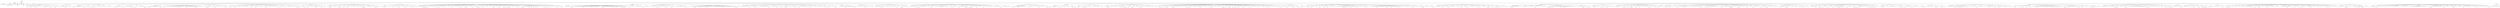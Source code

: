 digraph Tree {
	"t0" [label = "TEI"];
	"t1" [label = "teiHeader"];
	"t2" [label = "fileDesc"];
	"t3" [label = "titleStmt"];
	"t4" [label = "title"];
	"t5" [label = "author"];
	"t6" [label = "editor"];
	"t7" [label = "principal"];
	"t8" [label = "editionStmt"];
	"t9" [label = "edition"];
	"t10" [label = "respStmt"];
	"t11" [label = "name"];
	"t12" [label = "resp"];
	"t13" [label = "respStmt"];
	"t14" [label = "name"];
	"t15" [label = "resp"];
	"t16" [label = "publicationStmt"];
	"t17" [label = "publisher"];
	"t18" [label = "date"];
	"t19" [label = "idno"];
	"t20" [label = "availability"];
	"t21" [label = "licence"];
	"t22" [label = "sourceDesc"];
	"t23" [label = "profileDesc"];
	"t24" [label = "creation"];
	"t25" [label = "date"];
	"t26" [label = "langUsage"];
	"t27" [label = "language"];
	"t28" [label = "textClass"];
	"t29" [label = "keywords"];
	"t30" [label = "term"];
	"t31" [label = "text"];
	"t32" [label = "body"];
	"t33" [label = "head"];
	"t34" [label = "lb"];
	"t35" [label = "lb"];
	"t36" [label = "lb"];
	"t37" [label = "div"];
	"t38" [label = "head"];
	"t39" [label = "lb"];
	"t40" [label = "lb"];
	"t41" [label = "lb"];
	"t42" [label = "hi"];
	"t43" [label = "p"];
	"t44" [label = "p"];
	"t45" [label = "p"];
	"t46" [label = "p"];
	"t47" [label = "p"];
	"t48" [label = "p"];
	"t49" [label = "p"];
	"t50" [label = "div"];
	"t51" [label = "head"];
	"t52" [label = "div"];
	"t53" [label = "head"];
	"t54" [label = "div"];
	"t55" [label = "head"];
	"t56" [label = "sp"];
	"t57" [label = "l"];
	"t58" [label = "pb"];
	"t59" [label = "l"];
	"t60" [label = "l"];
	"t61" [label = "sp"];
	"t62" [label = "l"];
	"t63" [label = "pb"];
	"t64" [label = "sp"];
	"t65" [label = "l"];
	"t66" [label = "l"];
	"t67" [label = "l"];
	"t68" [label = "sp"];
	"t69" [label = "l"];
	"t70" [label = "ref"];
	"t71" [label = "sp"];
	"t72" [label = "l"];
	"t73" [label = "l"];
	"t74" [label = "sp"];
	"t75" [label = "l"];
	"t76" [label = "sp"];
	"t77" [label = "l"];
	"t78" [label = "sp"];
	"t79" [label = "l"];
	"t80" [label = "l"];
	"t81" [label = "l"];
	"t82" [label = "l"];
	"t83" [label = "pb"];
	"t84" [label = "l"];
	"t85" [label = "l"];
	"t86" [label = "l"];
	"t87" [label = "l"];
	"t88" [label = "l"];
	"t89" [label = "ref"];
	"t90" [label = "l"];
	"t91" [label = "l"];
	"t92" [label = "sp"];
	"t93" [label = "l"];
	"t94" [label = "l"];
	"t95" [label = "ref"];
	"t96" [label = "sp"];
	"t97" [label = "l"];
	"t98" [label = "l"];
	"t99" [label = "sp"];
	"t100" [label = "l"];
	"t101" [label = "l"];
	"t102" [label = "div"];
	"t103" [label = "pb"];
	"t104" [label = "head"];
	"t105" [label = "sp"];
	"t106" [label = "l"];
	"t107" [label = "l"];
	"t108" [label = "l"];
	"t109" [label = "sp"];
	"t110" [label = "l"];
	"t111" [label = "l"];
	"t112" [label = "ref"];
	"t113" [label = "l"];
	"t114" [label = "l"];
	"t115" [label = "l"];
	"t116" [label = "sp"];
	"t117" [label = "l"];
	"t118" [label = "sp"];
	"t119" [label = "l"];
	"t120" [label = "div"];
	"t121" [label = "pb"];
	"t122" [label = "head"];
	"t123" [label = "sp"];
	"t124" [label = "l"];
	"t125" [label = "l"];
	"t126" [label = "ref"];
	"t127" [label = "l"];
	"t128" [label = "l"];
	"t129" [label = "l"];
	"t130" [label = "l"];
	"t131" [label = "l"];
	"t132" [label = "l"];
	"t133" [label = "l"];
	"t134" [label = "l"];
	"t135" [label = "l"];
	"t136" [label = "ref"];
	"t137" [label = "sp"];
	"t138" [label = "l"];
	"t139" [label = "l"];
	"t140" [label = "l"];
	"t141" [label = "l"];
	"t142" [label = "l"];
	"t143" [label = "pb"];
	"t144" [label = "sp"];
	"t145" [label = "l"];
	"t146" [label = "l"];
	"t147" [label = "ref"];
	"t148" [label = "l"];
	"t149" [label = "l"];
	"t150" [label = "ref"];
	"t151" [label = "l"];
	"t152" [label = "sp"];
	"t153" [label = "l"];
	"t154" [label = "l"];
	"t155" [label = "sp"];
	"t156" [label = "l"];
	"t157" [label = "sp"];
	"t158" [label = "l"];
	"t159" [label = "l"];
	"t160" [label = "sp"];
	"t161" [label = "l"];
	"t162" [label = "l"];
	"t163" [label = "l"];
	"t164" [label = "l"];
	"t165" [label = "pb"];
	"t166" [label = "sp"];
	"t167" [label = "l"];
	"t168" [label = "l"];
	"t169" [label = "l"];
	"t170" [label = "l"];
	"t171" [label = "l"];
	"t172" [label = "l"];
	"t173" [label = "div"];
	"t174" [label = "head"];
	"t175" [label = "sp"];
	"t176" [label = "l"];
	"t177" [label = "l"];
	"t178" [label = "ref"];
	"t179" [label = "l"];
	"t180" [label = "l"];
	"t181" [label = "l"];
	"t182" [label = "l"];
	"t183" [label = "l"];
	"t184" [label = "l"];
	"t185" [label = "sp"];
	"t186" [label = "l"];
	"t187" [label = "pb"];
	"t188" [label = "l"];
	"t189" [label = "l"];
	"t190" [label = "l"];
	"t191" [label = "l"];
	"t192" [label = "l"];
	"t193" [label = "l"];
	"t194" [label = "l"];
	"t195" [label = "ref"];
	"t196" [label = "l"];
	"t197" [label = "l"];
	"t198" [label = "l"];
	"t199" [label = "ref"];
	"t200" [label = "sp"];
	"t201" [label = "l"];
	"t202" [label = "l"];
	"t203" [label = "sp"];
	"t204" [label = "l"];
	"t205" [label = "l"];
	"t206" [label = "l"];
	"t207" [label = "l"];
	"t208" [label = "l"];
	"t209" [label = "l"];
	"t210" [label = "ref"];
	"t211" [label = "sp"];
	"t212" [label = "l"];
	"t213" [label = "pb"];
	"t214" [label = "div"];
	"t215" [label = "head"];
	"t216" [label = "sp"];
	"t217" [label = "l"];
	"t218" [label = "sp"];
	"t219" [label = "l"];
	"t220" [label = "l"];
	"t221" [label = "ref"];
	"t222" [label = "l"];
	"t223" [label = "l"];
	"t224" [label = "l"];
	"t225" [label = "l"];
	"t226" [label = "l"];
	"t227" [label = "l"];
	"t228" [label = "l"];
	"t229" [label = "l"];
	"t230" [label = "l"];
	"t231" [label = "l"];
	"t232" [label = "pb"];
	"t233" [label = "l"];
	"t234" [label = "l"];
	"t235" [label = "sp"];
	"t236" [label = "l"];
	"t237" [label = "ref"];
	"t238" [label = "l"];
	"t239" [label = "l"];
	"t240" [label = "l"];
	"t241" [label = "l"];
	"t242" [label = "l"];
	"t243" [label = "l"];
	"t244" [label = "l"];
	"t245" [label = "l"];
	"t246" [label = "l"];
	"t247" [label = "l"];
	"t248" [label = "l"];
	"t249" [label = "l"];
	"t250" [label = "l"];
	"t251" [label = "ref"];
	"t252" [label = "l"];
	"t253" [label = "l"];
	"t254" [label = "l"];
	"t255" [label = "l"];
	"t256" [label = "l"];
	"t257" [label = "l"];
	"t258" [label = "pb"];
	"t259" [label = "l"];
	"t260" [label = "l"];
	"t261" [label = "l"];
	"t262" [label = "l"];
	"t263" [label = "l"];
	"t264" [label = "l"];
	"t265" [label = "l"];
	"t266" [label = "l"];
	"t267" [label = "ref"];
	"t268" [label = "l"];
	"t269" [label = "ref"];
	"t270" [label = "l"];
	"t271" [label = "l"];
	"t272" [label = "l"];
	"t273" [label = "l"];
	"t274" [label = "l"];
	"t275" [label = "l"];
	"t276" [label = "sp"];
	"t277" [label = "l"];
	"t278" [label = "sp"];
	"t279" [label = "l"];
	"t280" [label = "sp"];
	"t281" [label = "l"];
	"t282" [label = "ref"];
	"t283" [label = "l"];
	"t284" [label = "pb"];
	"t285" [label = "l"];
	"t286" [label = "l"];
	"t287" [label = "l"];
	"t288" [label = "sp"];
	"t289" [label = "l"];
	"t290" [label = "l"];
	"t291" [label = "l"];
	"t292" [label = "ref"];
	"t293" [label = "l"];
	"t294" [label = "sp"];
	"t295" [label = "l"];
	"t296" [label = "l"];
	"t297" [label = "sp"];
	"t298" [label = "l"];
	"t299" [label = "l"];
	"t300" [label = "sp"];
	"t301" [label = "l"];
	"t302" [label = "l"];
	"t303" [label = "sp"];
	"t304" [label = "l"];
	"t305" [label = "l"];
	"t306" [label = "pb"];
	"t307" [label = "l"];
	"t308" [label = "sp"];
	"t309" [label = "l"];
	"t310" [label = "div"];
	"t311" [label = "head"];
	"t312" [label = "sp"];
	"t313" [label = "l"];
	"t314" [label = "sp"];
	"t315" [label = "l"];
	"t316" [label = "ref"];
	"t317" [label = "l"];
	"t318" [label = "l"];
	"t319" [label = "sp"];
	"t320" [label = "l"];
	"t321" [label = "l"];
	"t322" [label = "pb"];
	"t323" [label = "l"];
	"t324" [label = "sp"];
	"t325" [label = "l"];
	"t326" [label = "sp"];
	"t327" [label = "l"];
	"t328" [label = "l"];
	"t329" [label = "sp"];
	"t330" [label = "l"];
	"t331" [label = "l"];
	"t332" [label = "sp"];
	"t333" [label = "l"];
	"t334" [label = "sp"];
	"t335" [label = "l"];
	"t336" [label = "l"];
	"t337" [label = "l"];
	"t338" [label = "l"];
	"t339" [label = "l"];
	"t340" [label = "sp"];
	"t341" [label = "l"];
	"t342" [label = "sp"];
	"t343" [label = "l"];
	"t344" [label = "pb"];
	"t345" [label = "l"];
	"t346" [label = "l"];
	"t347" [label = "sp"];
	"t348" [label = "l"];
	"t349" [label = "l"];
	"t350" [label = "ref"];
	"t351" [label = "l"];
	"t352" [label = "sp"];
	"t353" [label = "l"];
	"t354" [label = "l"];
	"t355" [label = "sp"];
	"t356" [label = "l"];
	"t357" [label = "sp"];
	"t358" [label = "l"];
	"t359" [label = "l"];
	"t360" [label = "sp"];
	"t361" [label = "l"];
	"t362" [label = "l"];
	"t363" [label = "l"];
	"t364" [label = "pb"];
	"t365" [label = "l"];
	"t366" [label = "l"];
	"t367" [label = "sp"];
	"t368" [label = "l"];
	"t369" [label = "l"];
	"t370" [label = "sp"];
	"t371" [label = "l"];
	"t372" [label = "sp"];
	"t373" [label = "l"];
	"t374" [label = "sp"];
	"t375" [label = "l"];
	"t376" [label = "sp"];
	"t377" [label = "l"];
	"t378" [label = "l"];
	"t379" [label = "l"];
	"t380" [label = "l"];
	"t381" [label = "sp"];
	"t382" [label = "l"];
	"t383" [label = "pb"];
	"t384" [label = "l"];
	"t385" [label = "l"];
	"t386" [label = "l"];
	"t387" [label = "l"];
	"t388" [label = "l"];
	"t389" [label = "sp"];
	"t390" [label = "l"];
	"t391" [label = "l"];
	"t392" [label = "l"];
	"t393" [label = "l"];
	"t394" [label = "l"];
	"t395" [label = "l"];
	"t396" [label = "sp"];
	"t397" [label = "l"];
	"t398" [label = "sp"];
	"t399" [label = "l"];
	"t400" [label = "l"];
	"t401" [label = "l"];
	"t402" [label = "ref"];
	"t403" [label = "sp"];
	"t404" [label = "l"];
	"t405" [label = "pb"];
	"t406" [label = "sp"];
	"t407" [label = "l"];
	"t408" [label = "div"];
	"t409" [label = "head"];
	"t410" [label = "sp"];
	"t411" [label = "l"];
	"t412" [label = "l"];
	"t413" [label = "l"];
	"t414" [label = "l"];
	"t415" [label = "ref"];
	"t416" [label = "sp"];
	"t417" [label = "l"];
	"t418" [label = "l"];
	"t419" [label = "sp"];
	"t420" [label = "l"];
	"t421" [label = "pb"];
	"t422" [label = "l"];
	"t423" [label = "sp"];
	"t424" [label = "l"];
	"t425" [label = "sp"];
	"t426" [label = "l"];
	"t427" [label = "sp"];
	"t428" [label = "l"];
	"t429" [label = "sp"];
	"t430" [label = "l"];
	"t431" [label = "l"];
	"t432" [label = "l"];
	"t433" [label = "ref"];
	"t434" [label = "l"];
	"t435" [label = "l"];
	"t436" [label = "sp"];
	"t437" [label = "l"];
	"t438" [label = "sp"];
	"t439" [label = "l"];
	"t440" [label = "sp"];
	"t441" [label = "l"];
	"t442" [label = "pb"];
	"t443" [label = "l"];
	"t444" [label = "sp"];
	"t445" [label = "l"];
	"t446" [label = "l"];
	"t447" [label = "l"];
	"t448" [label = "div"];
	"t449" [label = "head"];
	"t450" [label = "sp"];
	"t451" [label = "l"];
	"t452" [label = "sp"];
	"t453" [label = "l"];
	"t454" [label = "l"];
	"t455" [label = "pb"];
	"t456" [label = "l"];
	"t457" [label = "ref"];
	"t458" [label = "l"];
	"t459" [label = "sp"];
	"t460" [label = "l"];
	"t461" [label = "sp"];
	"t462" [label = "l"];
	"t463" [label = "l"];
	"t464" [label = "sp"];
	"t465" [label = "l"];
	"t466" [label = "l"];
	"t467" [label = "l"];
	"t468" [label = "hi"];
	"t469" [label = "l"];
	"t470" [label = "ref"];
	"t471" [label = "l"];
	"t472" [label = "sp"];
	"t473" [label = "l"];
	"t474" [label = "l"];
	"t475" [label = "ref"];
	"t476" [label = "l"];
	"t477" [label = "sp"];
	"t478" [label = "l"];
	"t479" [label = "l"];
	"t480" [label = "pb"];
	"t481" [label = "l"];
	"t482" [label = "l"];
	"t483" [label = "l"];
	"t484" [label = "sp"];
	"t485" [label = "l"];
	"t486" [label = "sp"];
	"t487" [label = "l"];
	"t488" [label = "sp"];
	"t489" [label = "l"];
	"t490" [label = "l"];
	"t491" [label = "sp"];
	"t492" [label = "l"];
	"t493" [label = "l"];
	"t494" [label = "l"];
	"t495" [label = "l"];
	"t496" [label = "sp"];
	"t497" [label = "l"];
	"t498" [label = "l"];
	"t499" [label = "pb"];
	"t500" [label = "sp"];
	"t501" [label = "l"];
	"t502" [label = "ref"];
	"t503" [label = "ref"];
	"t504" [label = "l"];
	"t505" [label = "l"];
	"t506" [label = "sp"];
	"t507" [label = "l"];
	"t508" [label = "l"];
	"t509" [label = "l"];
	"t510" [label = "l"];
	"t511" [label = "l"];
	"t512" [label = "sp"];
	"t513" [label = "l"];
	"t514" [label = "sp"];
	"t515" [label = "l"];
	"t516" [label = "sp"];
	"t517" [label = "l"];
	"t518" [label = "ref"];
	"t519" [label = "sp"];
	"t520" [label = "l"];
	"t521" [label = "pb"];
	"t522" [label = "l"];
	"t523" [label = "sp"];
	"t524" [label = "l"];
	"t525" [label = "l"];
	"t526" [label = "div"];
	"t527" [label = "head"];
	"t528" [label = "sp"];
	"t529" [label = "l"];
	"t530" [label = "l"];
	"t531" [label = "l"];
	"t532" [label = "l"];
	"t533" [label = "pb"];
	"t534" [label = "l"];
	"t535" [label = "l"];
	"t536" [label = "l"];
	"t537" [label = "sp"];
	"t538" [label = "l"];
	"t539" [label = "l"];
	"t540" [label = "sp"];
	"t541" [label = "l"];
	"t542" [label = "l"];
	"t543" [label = "sp"];
	"t544" [label = "l"];
	"t545" [label = "hi"];
	"t546" [label = "sp"];
	"t547" [label = "l"];
	"t548" [label = "sp"];
	"t549" [label = "l"];
	"t550" [label = "l"];
	"t551" [label = "l"];
	"t552" [label = "l"];
	"t553" [label = "pb"];
	"t554" [label = "l"];
	"t555" [label = "sp"];
	"t556" [label = "l"];
	"t557" [label = "sp"];
	"t558" [label = "l"];
	"t559" [label = "sp"];
	"t560" [label = "l"];
	"t561" [label = "sp"];
	"t562" [label = "l"];
	"t563" [label = "ref"];
	"t564" [label = "l"];
	"t565" [label = "l"];
	"t566" [label = "l"];
	"t567" [label = "l"];
	"t568" [label = "sp"];
	"t569" [label = "l"];
	"t570" [label = "l"];
	"t571" [label = "pb"];
	"t572" [label = "sp"];
	"t573" [label = "l"];
	"t574" [label = "sp"];
	"t575" [label = "l"];
	"t576" [label = "l"];
	"t577" [label = "sp"];
	"t578" [label = "l"];
	"t579" [label = "div"];
	"t580" [label = "pb"];
	"t581" [label = "head"];
	"t582" [label = "sp"];
	"t583" [label = "l"];
	"t584" [label = "sp"];
	"t585" [label = "l"];
	"t586" [label = "sp"];
	"t587" [label = "l"];
	"t588" [label = "sp"];
	"t589" [label = "l"];
	"t590" [label = "l"];
	"t591" [label = "sp"];
	"t592" [label = "l"];
	"t593" [label = "pb"];
	"t594" [label = "l"];
	"t595" [label = "ref"];
	"t596" [label = "ref"];
	"t597" [label = "l"];
	"t598" [label = "ref"];
	"t599" [label = "sp"];
	"t600" [label = "l"];
	"t601" [label = "ref"];
	"t602" [label = "l"];
	"t603" [label = "l"];
	"t604" [label = "sp"];
	"t605" [label = "l"];
	"t606" [label = "sp"];
	"t607" [label = "l"];
	"t608" [label = "sp"];
	"t609" [label = "l"];
	"t610" [label = "sp"];
	"t611" [label = "l"];
	"t612" [label = "l"];
	"t613" [label = "l"];
	"t614" [label = "pb"];
	"t615" [label = "sp"];
	"t616" [label = "l"];
	"t617" [label = "sp"];
	"t618" [label = "l"];
	"t619" [label = "ref"];
	"t620" [label = "sp"];
	"t621" [label = "l"];
	"t622" [label = "sp"];
	"t623" [label = "l"];
	"t624" [label = "l"];
	"t625" [label = "sp"];
	"t626" [label = "l"];
	"t627" [label = "hi"];
	"t628" [label = "l"];
	"t629" [label = "sp"];
	"t630" [label = "l"];
	"t631" [label = "l"];
	"t632" [label = "l"];
	"t633" [label = "l"];
	"t634" [label = "l"];
	"t635" [label = "sp"];
	"t636" [label = "l"];
	"t637" [label = "pb"];
	"t638" [label = "sp"];
	"t639" [label = "l"];
	"t640" [label = "l"];
	"t641" [label = "l"];
	"t642" [label = "sp"];
	"t643" [label = "l"];
	"t644" [label = "sp"];
	"t645" [label = "l"];
	"t646" [label = "sp"];
	"t647" [label = "l"];
	"t648" [label = "l"];
	"t649" [label = "l"];
	"t650" [label = "ref"];
	"t651" [label = "sp"];
	"t652" [label = "l"];
	"t653" [label = "l"];
	"t654" [label = "sp"];
	"t655" [label = "l"];
	"t656" [label = "sp"];
	"t657" [label = "l"];
	"t658" [label = "pb"];
	"t659" [label = "l"];
	"t660" [label = "ref"];
	"t661" [label = "l"];
	"t662" [label = "sp"];
	"t663" [label = "l"];
	"t664" [label = "sp"];
	"t665" [label = "l"];
	"t666" [label = "l"];
	"t667" [label = "sp"];
	"t668" [label = "l"];
	"t669" [label = "hi"];
	"t670" [label = "l"];
	"t671" [label = "sp"];
	"t672" [label = "l"];
	"t673" [label = "l"];
	"t674" [label = "sp"];
	"t675" [label = "l"];
	"t676" [label = "hi"];
	"t677" [label = "l"];
	"t678" [label = "pb"];
	"t679" [label = "sp"];
	"t680" [label = "l"];
	"t681" [label = "hi"];
	"t682" [label = "sp"];
	"t683" [label = "l"];
	"t684" [label = "l"];
	"t685" [label = "l"];
	"t686" [label = "ref"];
	"t687" [label = "sp"];
	"t688" [label = "l"];
	"t689" [label = "l"];
	"t690" [label = "sp"];
	"t691" [label = "l"];
	"t692" [label = "l"];
	"t693" [label = "l"];
	"t694" [label = "sp"];
	"t695" [label = "l"];
	"t696" [label = "l"];
	"t697" [label = "l"];
	"t698" [label = "l"];
	"t699" [label = "pb"];
	"t700" [label = "sp"];
	"t701" [label = "l"];
	"t702" [label = "hi"];
	"t703" [label = "l"];
	"t704" [label = "sp"];
	"t705" [label = "l"];
	"t706" [label = "l"];
	"t707" [label = "sp"];
	"t708" [label = "l"];
	"t709" [label = "hi"];
	"t710" [label = "ref"];
	"t711" [label = "l"];
	"t712" [label = "l"];
	"t713" [label = "sp"];
	"t714" [label = "l"];
	"t715" [label = "l"];
	"t716" [label = "ref"];
	"t717" [label = "sp"];
	"t718" [label = "l"];
	"t719" [label = "ref"];
	"t720" [label = "l"];
	"t721" [label = "l"];
	"t722" [label = "ref"];
	"t723" [label = "sp"];
	"t724" [label = "l"];
	"t725" [label = "pb"];
	"t726" [label = "l"];
	"t727" [label = "ref"];
	"t728" [label = "sp"];
	"t729" [label = "l"];
	"t730" [label = "l"];
	"t731" [label = "sp"];
	"t732" [label = "l"];
	"t733" [label = "l"];
	"t734" [label = "sp"];
	"t735" [label = "l"];
	"t736" [label = "l"];
	"t737" [label = "l"];
	"t738" [label = "ref"];
	"t739" [label = "sp"];
	"t740" [label = "l"];
	"t741" [label = "sp"];
	"t742" [label = "l"];
	"t743" [label = "sp"];
	"t744" [label = "l"];
	"t745" [label = "l"];
	"t746" [label = "pb"];
	"t747" [label = "l"];
	"t748" [label = "ref"];
	"t749" [label = "l"];
	"t750" [label = "l"];
	"t751" [label = "l"];
	"t752" [label = "l"];
	"t753" [label = "l"];
	"t754" [label = "ref"];
	"t755" [label = "l"];
	"t756" [label = "l"];
	"t757" [label = "ref"];
	"t758" [label = "l"];
	"t759" [label = "l"];
	"t760" [label = "ref"];
	"t761" [label = "l"];
	"t762" [label = "l"];
	"t763" [label = "ref"];
	"t764" [label = "l"];
	"t765" [label = "l"];
	"t766" [label = "l"];
	"t767" [label = "sp"];
	"t768" [label = "l"];
	"t769" [label = "sp"];
	"t770" [label = "l"];
	"t771" [label = "sp"];
	"t772" [label = "l"];
	"t773" [label = "sp"];
	"t774" [label = "l"];
	"t775" [label = "pb"];
	"t776" [label = "l"];
	"t777" [label = "sp"];
	"t778" [label = "l"];
	"t779" [label = "hi"];
	"t780" [label = "l"];
	"t781" [label = "sp"];
	"t782" [label = "l"];
	"t783" [label = "hi"];
	"t784" [label = "sp"];
	"t785" [label = "l"];
	"t786" [label = "sp"];
	"t787" [label = "l"];
	"t788" [label = "sp"];
	"t789" [label = "l"];
	"t790" [label = "l"];
	"t791" [label = "l"];
	"t792" [label = "sp"];
	"t793" [label = "l"];
	"t794" [label = "l"];
	"t795" [label = "pb"];
	"t796" [label = "sp"];
	"t797" [label = "l"];
	"t798" [label = "l"];
	"t799" [label = "sp"];
	"t800" [label = "l"];
	"t801" [label = "sp"];
	"t802" [label = "l"];
	"t803" [label = "ref"];
	"t804" [label = "p"];
	"t805" [label = "div"];
	"t806" [label = "pb"];
	"t807" [label = "head"];
	"t808" [label = "div"];
	"t809" [label = "head"];
	"t810" [label = "sp"];
	"t811" [label = "l"];
	"t812" [label = "sp"];
	"t813" [label = "l"];
	"t814" [label = "l"];
	"t815" [label = "l"];
	"t816" [label = "l"];
	"t817" [label = "l"];
	"t818" [label = "sp"];
	"t819" [label = "l"];
	"t820" [label = "pb"];
	"t821" [label = "l"];
	"t822" [label = "ref"];
	"t823" [label = "l"];
	"t824" [label = "l"];
	"t825" [label = "l"];
	"t826" [label = "l"];
	"t827" [label = "l"];
	"t828" [label = "l"];
	"t829" [label = "l"];
	"t830" [label = "l"];
	"t831" [label = "l"];
	"t832" [label = "l"];
	"t833" [label = "ref"];
	"t834" [label = "l"];
	"t835" [label = "l"];
	"t836" [label = "l"];
	"t837" [label = "l"];
	"t838" [label = "l"];
	"t839" [label = "l"];
	"t840" [label = "l"];
	"t841" [label = "ref"];
	"t842" [label = "l"];
	"t843" [label = "l"];
	"t844" [label = "l"];
	"t845" [label = "l"];
	"t846" [label = "pb"];
	"t847" [label = "l"];
	"t848" [label = "l"];
	"t849" [label = "l"];
	"t850" [label = "l"];
	"t851" [label = "l"];
	"t852" [label = "ref"];
	"t853" [label = "l"];
	"t854" [label = "ref"];
	"t855" [label = "l"];
	"t856" [label = "l"];
	"t857" [label = "l"];
	"t858" [label = "l"];
	"t859" [label = "l"];
	"t860" [label = "l"];
	"t861" [label = "l"];
	"t862" [label = "l"];
	"t863" [label = "ref"];
	"t864" [label = "l"];
	"t865" [label = "l"];
	"t866" [label = "l"];
	"t867" [label = "ref"];
	"t868" [label = "l"];
	"t869" [label = "l"];
	"t870" [label = "l"];
	"t871" [label = "l"];
	"t872" [label = "l"];
	"t873" [label = "ref"];
	"t874" [label = "l"];
	"t875" [label = "l"];
	"t876" [label = "ref"];
	"t877" [label = "pb"];
	"t878" [label = "l"];
	"t879" [label = "l"];
	"t880" [label = "l"];
	"t881" [label = "l"];
	"t882" [label = "sp"];
	"t883" [label = "l"];
	"t884" [label = "ref"];
	"t885" [label = "sp"];
	"t886" [label = "l"];
	"t887" [label = "l"];
	"t888" [label = "sp"];
	"t889" [label = "l"];
	"t890" [label = "sp"];
	"t891" [label = "l"];
	"t892" [label = "l"];
	"t893" [label = "l"];
	"t894" [label = "l"];
	"t895" [label = "l"];
	"t896" [label = "l"];
	"t897" [label = "l"];
	"t898" [label = "sp"];
	"t899" [label = "l"];
	"t900" [label = "pb"];
	"t901" [label = "sp"];
	"t902" [label = "l"];
	"t903" [label = "l"];
	"t904" [label = "l"];
	"t905" [label = "l"];
	"t906" [label = "l"];
	"t907" [label = "l"];
	"t908" [label = "l"];
	"t909" [label = "div"];
	"t910" [label = "pb"];
	"t911" [label = "head"];
	"t912" [label = "sp"];
	"t913" [label = "l"];
	"t914" [label = "sp"];
	"t915" [label = "l"];
	"t916" [label = "l"];
	"t917" [label = "l"];
	"t918" [label = "sp"];
	"t919" [label = "l"];
	"t920" [label = "ref"];
	"t921" [label = "sp"];
	"t922" [label = "l"];
	"t923" [label = "sp"];
	"t924" [label = "l"];
	"t925" [label = "pb"];
	"t926" [label = "l"];
	"t927" [label = "sp"];
	"t928" [label = "l"];
	"t929" [label = "sp"];
	"t930" [label = "l"];
	"t931" [label = "sp"];
	"t932" [label = "l"];
	"t933" [label = "l"];
	"t934" [label = "sp"];
	"t935" [label = "l"];
	"t936" [label = "ref"];
	"t937" [label = "sp"];
	"t938" [label = "l"];
	"t939" [label = "l"];
	"t940" [label = "sp"];
	"t941" [label = "l"];
	"t942" [label = "l"];
	"t943" [label = "sp"];
	"t944" [label = "l"];
	"t945" [label = "pb"];
	"t946" [label = "l"];
	"t947" [label = "l"];
	"t948" [label = "sp"];
	"t949" [label = "l"];
	"t950" [label = "l"];
	"t951" [label = "l"];
	"t952" [label = "l"];
	"t953" [label = "l"];
	"t954" [label = "l"];
	"t955" [label = "l"];
	"t956" [label = "l"];
	"t957" [label = "l"];
	"t958" [label = "l"];
	"t959" [label = "ref"];
	"t960" [label = "l"];
	"t961" [label = "l"];
	"t962" [label = "sp"];
	"t963" [label = "l"];
	"t964" [label = "l"];
	"t965" [label = "l"];
	"t966" [label = "l"];
	"t967" [label = "l"];
	"t968" [label = "l"];
	"t969" [label = "ref"];
	"t970" [label = "pb"];
	"t971" [label = "l"];
	"t972" [label = "l"];
	"t973" [label = "l"];
	"t974" [label = "l"];
	"t975" [label = "l"];
	"t976" [label = "ref"];
	"t977" [label = "l"];
	"t978" [label = "l"];
	"t979" [label = "l"];
	"t980" [label = "l"];
	"t981" [label = "l"];
	"t982" [label = "ref"];
	"t983" [label = "l"];
	"t984" [label = "l"];
	"t985" [label = "l"];
	"t986" [label = "l"];
	"t987" [label = "l"];
	"t988" [label = "l"];
	"t989" [label = "l"];
	"t990" [label = "l"];
	"t991" [label = "l"];
	"t992" [label = "l"];
	"t993" [label = "l"];
	"t994" [label = "l"];
	"t995" [label = "l"];
	"t996" [label = "l"];
	"t997" [label = "pb"];
	"t998" [label = "l"];
	"t999" [label = "l"];
	"t1000" [label = "l"];
	"t1001" [label = "l"];
	"t1002" [label = "l"];
	"t1003" [label = "l"];
	"t1004" [label = "l"];
	"t1005" [label = "l"];
	"t1006" [label = "l"];
	"t1007" [label = "l"];
	"t1008" [label = "l"];
	"t1009" [label = "ref"];
	"t1010" [label = "l"];
	"t1011" [label = "ref"];
	"t1012" [label = "l"];
	"t1013" [label = "sp"];
	"t1014" [label = "l"];
	"t1015" [label = "l"];
	"t1016" [label = "div"];
	"t1017" [label = "pb"];
	"t1018" [label = "head"];
	"t1019" [label = "sp"];
	"t1020" [label = "l"];
	"t1021" [label = "sp"];
	"t1022" [label = "l"];
	"t1023" [label = "l"];
	"t1024" [label = "sp"];
	"t1025" [label = "l"];
	"t1026" [label = "sp"];
	"t1027" [label = "l"];
	"t1028" [label = "l"];
	"t1029" [label = "l"];
	"t1030" [label = "sp"];
	"t1031" [label = "l"];
	"t1032" [label = "pb"];
	"t1033" [label = "sp"];
	"t1034" [label = "l"];
	"t1035" [label = "l"];
	"t1036" [label = "l"];
	"t1037" [label = "l"];
	"t1038" [label = "l"];
	"t1039" [label = "ref"];
	"t1040" [label = "l"];
	"t1041" [label = "l"];
	"t1042" [label = "sp"];
	"t1043" [label = "l"];
	"t1044" [label = "sp"];
	"t1045" [label = "l"];
	"t1046" [label = "l"];
	"t1047" [label = "l"];
	"t1048" [label = "l"];
	"t1049" [label = "l"];
	"t1050" [label = "l"];
	"t1051" [label = "l"];
	"t1052" [label = "l"];
	"t1053" [label = "l"];
	"t1054" [label = "pb"];
	"t1055" [label = "l"];
	"t1056" [label = "sp"];
	"t1057" [label = "l"];
	"t1058" [label = "sp"];
	"t1059" [label = "l"];
	"t1060" [label = "l"];
	"t1061" [label = "l"];
	"t1062" [label = "l"];
	"t1063" [label = "l"];
	"t1064" [label = "ref"];
	"t1065" [label = "l"];
	"t1066" [label = "sp"];
	"t1067" [label = "l"];
	"t1068" [label = "l"];
	"t1069" [label = "sp"];
	"t1070" [label = "l"];
	"t1071" [label = "ref"];
	"t1072" [label = "sp"];
	"t1073" [label = "l"];
	"t1074" [label = "l"];
	"t1075" [label = "l"];
	"t1076" [label = "pb"];
	"t1077" [label = "l"];
	"t1078" [label = "ref"];
	"t1079" [label = "l"];
	"t1080" [label = "l"];
	"t1081" [label = "l"];
	"t1082" [label = "l"];
	"t1083" [label = "sp"];
	"t1084" [label = "l"];
	"t1085" [label = "l"];
	"t1086" [label = "l"];
	"t1087" [label = "l"];
	"t1088" [label = "ref"];
	"t1089" [label = "l"];
	"t1090" [label = "sp"];
	"t1091" [label = "l"];
	"t1092" [label = "l"];
	"t1093" [label = "hi"];
	"t1094" [label = "l"];
	"t1095" [label = "l"];
	"t1096" [label = "l"];
	"t1097" [label = "l"];
	"t1098" [label = "l"];
	"t1099" [label = "l"];
	"t1100" [label = "l"];
	"t1101" [label = "l"];
	"t1102" [label = "sp"];
	"t1103" [label = "l"];
	"t1104" [label = "pb"];
	"t1105" [label = "l"];
	"t1106" [label = "sp"];
	"t1107" [label = "l"];
	"t1108" [label = "l"];
	"t1109" [label = "sp"];
	"t1110" [label = "l"];
	"t1111" [label = "l"];
	"t1112" [label = "l"];
	"t1113" [label = "l"];
	"t1114" [label = "sp"];
	"t1115" [label = "l"];
	"t1116" [label = "l"];
	"t1117" [label = "l"];
	"t1118" [label = "l"];
	"t1119" [label = "sp"];
	"t1120" [label = "l"];
	"t1121" [label = "l"];
	"t1122" [label = "l"];
	"t1123" [label = "pb"];
	"t1124" [label = "l"];
	"t1125" [label = "sp"];
	"t1126" [label = "l"];
	"t1127" [label = "ref"];
	"t1128" [label = "l"];
	"t1129" [label = "l"];
	"t1130" [label = "sp"];
	"t1131" [label = "l"];
	"t1132" [label = "l"];
	"t1133" [label = "l"];
	"t1134" [label = "sp"];
	"t1135" [label = "l"];
	"t1136" [label = "ref"];
	"t1137" [label = "l"];
	"t1138" [label = "l"];
	"t1139" [label = "div"];
	"t1140" [label = "pb"];
	"t1141" [label = "head"];
	"t1142" [label = "sp"];
	"t1143" [label = "l"];
	"t1144" [label = "l"];
	"t1145" [label = "l"];
	"t1146" [label = "l"];
	"t1147" [label = "l"];
	"t1148" [label = "l"];
	"t1149" [label = "l"];
	"t1150" [label = "ref"];
	"t1151" [label = "l"];
	"t1152" [label = "l"];
	"t1153" [label = "l"];
	"t1154" [label = "l"];
	"t1155" [label = "l"];
	"t1156" [label = "l"];
	"t1157" [label = "l"];
	"t1158" [label = "l"];
	"t1159" [label = "hi"];
	"t1160" [label = "l"];
	"t1161" [label = "l"];
	"t1162" [label = "div"];
	"t1163" [label = "pb"];
	"t1164" [label = "head"];
	"t1165" [label = "sp"];
	"t1166" [label = "l"];
	"t1167" [label = "l"];
	"t1168" [label = "sp"];
	"t1169" [label = "l"];
	"t1170" [label = "sp"];
	"t1171" [label = "l"];
	"t1172" [label = "l"];
	"t1173" [label = "l"];
	"t1174" [label = "l"];
	"t1175" [label = "pb"];
	"t1176" [label = "l"];
	"t1177" [label = "l"];
	"t1178" [label = "sp"];
	"t1179" [label = "l"];
	"t1180" [label = "sp"];
	"t1181" [label = "l"];
	"t1182" [label = "l"];
	"t1183" [label = "sp"];
	"t1184" [label = "l"];
	"t1185" [label = "l"];
	"t1186" [label = "div"];
	"t1187" [label = "pb"];
	"t1188" [label = "head"];
	"t1189" [label = "sp"];
	"t1190" [label = "l"];
	"t1191" [label = "l"];
	"t1192" [label = "l"];
	"t1193" [label = "sp"];
	"t1194" [label = "l"];
	"t1195" [label = "sp"];
	"t1196" [label = "l"];
	"t1197" [label = "l"];
	"t1198" [label = "ref"];
	"t1199" [label = "l"];
	"t1200" [label = "l"];
	"t1201" [label = "pb"];
	"t1202" [label = "l"];
	"t1203" [label = "sp"];
	"t1204" [label = "l"];
	"t1205" [label = "sp"];
	"t1206" [label = "l"];
	"t1207" [label = "l"];
	"t1208" [label = "l"];
	"t1209" [label = "sp"];
	"t1210" [label = "l"];
	"t1211" [label = "sp"];
	"t1212" [label = "l"];
	"t1213" [label = "l"];
	"t1214" [label = "sp"];
	"t1215" [label = "l"];
	"t1216" [label = "l"];
	"t1217" [label = "sp"];
	"t1218" [label = "l"];
	"t1219" [label = "l"];
	"t1220" [label = "pb"];
	"t1221" [label = "sp"];
	"t1222" [label = "l"];
	"t1223" [label = "l"];
	"t1224" [label = "l"];
	"t1225" [label = "sp"];
	"t1226" [label = "l"];
	"t1227" [label = "ref"];
	"t1228" [label = "l"];
	"t1229" [label = "ref"];
	"t1230" [label = "l"];
	"t1231" [label = "l"];
	"t1232" [label = "sp"];
	"t1233" [label = "l"];
	"t1234" [label = "sp"];
	"t1235" [label = "l"];
	"t1236" [label = "sp"];
	"t1237" [label = "l"];
	"t1238" [label = "div"];
	"t1239" [label = "pb"];
	"t1240" [label = "head"];
	"t1241" [label = "sp"];
	"t1242" [label = "l"];
	"t1243" [label = "l"];
	"t1244" [label = "sp"];
	"t1245" [label = "l"];
	"t1246" [label = "sp"];
	"t1247" [label = "l"];
	"t1248" [label = "l"];
	"t1249" [label = "l"];
	"t1250" [label = "l"];
	"t1251" [label = "ref"];
	"t1252" [label = "sp"];
	"t1253" [label = "l"];
	"t1254" [label = "sp"];
	"t1255" [label = "l"];
	"t1256" [label = "ref"];
	"t1257" [label = "pb"];
	"t1258" [label = "sp"];
	"t1259" [label = "l"];
	"t1260" [label = "sp"];
	"t1261" [label = "l"];
	"t1262" [label = "sp"];
	"t1263" [label = "l"];
	"t1264" [label = "l"];
	"t1265" [label = "l"];
	"t1266" [label = "l"];
	"t1267" [label = "sp"];
	"t1268" [label = "l"];
	"t1269" [label = "l"];
	"t1270" [label = "l"];
	"t1271" [label = "sp"];
	"t1272" [label = "l"];
	"t1273" [label = "l"];
	"t1274" [label = "pb"];
	"t1275" [label = "l"];
	"t1276" [label = "l"];
	"t1277" [label = "sp"];
	"t1278" [label = "l"];
	"t1279" [label = "l"];
	"t1280" [label = "l"];
	"t1281" [label = "l"];
	"t1282" [label = "l"];
	"t1283" [label = "l"];
	"t1284" [label = "l"];
	"t1285" [label = "ref"];
	"t1286" [label = "l"];
	"t1287" [label = "l"];
	"t1288" [label = "l"];
	"t1289" [label = "l"];
	"t1290" [label = "l"];
	"t1291" [label = "l"];
	"t1292" [label = "sp"];
	"t1293" [label = "l"];
	"t1294" [label = "l"];
	"t1295" [label = "sp"];
	"t1296" [label = "l"];
	"t1297" [label = "pb"];
	"t1298" [label = "sp"];
	"t1299" [label = "l"];
	"t1300" [label = "l"];
	"t1301" [label = "l"];
	"t1302" [label = "sp"];
	"t1303" [label = "l"];
	"t1304" [label = "sp"];
	"t1305" [label = "l"];
	"t1306" [label = "l"];
	"t1307" [label = "ref"];
	"t1308" [label = "l"];
	"t1309" [label = "l"];
	"t1310" [label = "l"];
	"t1311" [label = "l"];
	"t1312" [label = "l"];
	"t1313" [label = "l"];
	"t1314" [label = "hi"];
	"t1315" [label = "ref"];
	"t1316" [label = "l"];
	"t1317" [label = "l"];
	"t1318" [label = "sp"];
	"t1319" [label = "l"];
	"t1320" [label = "ref"];
	"t1321" [label = "sp"];
	"t1322" [label = "l"];
	"t1323" [label = "ref"];
	"t1324" [label = "pb"];
	"t1325" [label = "l"];
	"t1326" [label = "l"];
	"t1327" [label = "sp"];
	"t1328" [label = "l"];
	"t1329" [label = "sp"];
	"t1330" [label = "l"];
	"t1331" [label = "l"];
	"t1332" [label = "ref"];
	"t1333" [label = "sp"];
	"t1334" [label = "l"];
	"t1335" [label = "sp"];
	"t1336" [label = "l"];
	"t1337" [label = "sp"];
	"t1338" [label = "l"];
	"t1339" [label = "l"];
	"t1340" [label = "sp"];
	"t1341" [label = "l"];
	"t1342" [label = "l"];
	"t1343" [label = "pb"];
	"t1344" [label = "sp"];
	"t1345" [label = "l"];
	"t1346" [label = "l"];
	"t1347" [label = "sp"];
	"t1348" [label = "l"];
	"t1349" [label = "sp"];
	"t1350" [label = "l"];
	"t1351" [label = "sp"];
	"t1352" [label = "l"];
	"t1353" [label = "sp"];
	"t1354" [label = "l"];
	"t1355" [label = "l"];
	"t1356" [label = "l"];
	"t1357" [label = "sp"];
	"t1358" [label = "l"];
	"t1359" [label = "l"];
	"t1360" [label = "l"];
	"t1361" [label = "l"];
	"t1362" [label = "l"];
	"t1363" [label = "l"];
	"t1364" [label = "l"];
	"t1365" [label = "pb"];
	"t1366" [label = "sp"];
	"t1367" [label = "l"];
	"t1368" [label = "l"];
	"t1369" [label = "l"];
	"t1370" [label = "l"];
	"t1371" [label = "l"];
	"t1372" [label = "l"];
	"t1373" [label = "l"];
	"t1374" [label = "sp"];
	"t1375" [label = "l"];
	"t1376" [label = "div"];
	"t1377" [label = "pb"];
	"t1378" [label = "head"];
	"t1379" [label = "sp"];
	"t1380" [label = "l"];
	"t1381" [label = "sp"];
	"t1382" [label = "l"];
	"t1383" [label = "l"];
	"t1384" [label = "ref"];
	"t1385" [label = "sp"];
	"t1386" [label = "l"];
	"t1387" [label = "sp"];
	"t1388" [label = "l"];
	"t1389" [label = "l"];
	"t1390" [label = "l"];
	"t1391" [label = "pb"];
	"t1392" [label = "l"];
	"t1393" [label = "l"];
	"t1394" [label = "l"];
	"t1395" [label = "l"];
	"t1396" [label = "l"];
	"t1397" [label = "l"];
	"t1398" [label = "l"];
	"t1399" [label = "l"];
	"t1400" [label = "sp"];
	"t1401" [label = "l"];
	"t1402" [label = "sp"];
	"t1403" [label = "l"];
	"t1404" [label = "ref"];
	"t1405" [label = "l"];
	"t1406" [label = "l"];
	"t1407" [label = "l"];
	"t1408" [label = "l"];
	"t1409" [label = "sp"];
	"t1410" [label = "l"];
	"t1411" [label = "l"];
	"t1412" [label = "sp"];
	"t1413" [label = "l"];
	"t1414" [label = "sp"];
	"t1415" [label = "l"];
	"t1416" [label = "pb"];
	"t1417" [label = "l"];
	"t1418" [label = "sp"];
	"t1419" [label = "l"];
	"t1420" [label = "l"];
	"t1421" [label = "sp"];
	"t1422" [label = "l"];
	"t1423" [label = "sp"];
	"t1424" [label = "l"];
	"t1425" [label = "sp"];
	"t1426" [label = "l"];
	"t1427" [label = "l"];
	"t1428" [label = "ref"];
	"t1429" [label = "p"];
	"t1430" [label = "div"];
	"t1431" [label = "pb"];
	"t1432" [label = "head"];
	"t1433" [label = "div"];
	"t1434" [label = "head"];
	"t1435" [label = "sp"];
	"t1436" [label = "l"];
	"t1437" [label = "ref"];
	"t1438" [label = "l"];
	"t1439" [label = "l"];
	"t1440" [label = "l"];
	"t1441" [label = "l"];
	"t1442" [label = "pb"];
	"t1443" [label = "l"];
	"t1444" [label = "l"];
	"t1445" [label = "l"];
	"t1446" [label = "l"];
	"t1447" [label = "l"];
	"t1448" [label = "ref"];
	"t1449" [label = "sp"];
	"t1450" [label = "l"];
	"t1451" [label = "l"];
	"t1452" [label = "sp"];
	"t1453" [label = "l"];
	"t1454" [label = "l"];
	"t1455" [label = "sp"];
	"t1456" [label = "l"];
	"t1457" [label = "l"];
	"t1458" [label = "l"];
	"t1459" [label = "l"];
	"t1460" [label = "sp"];
	"t1461" [label = "l"];
	"t1462" [label = "l"];
	"t1463" [label = "l"];
	"t1464" [label = "pb"];
	"t1465" [label = "l"];
	"t1466" [label = "l"];
	"t1467" [label = "ref"];
	"t1468" [label = "div"];
	"t1469" [label = "head"];
	"t1470" [label = "sp"];
	"t1471" [label = "l"];
	"t1472" [label = "l"];
	"t1473" [label = "l"];
	"t1474" [label = "ref"];
	"t1475" [label = "l"];
	"t1476" [label = "l"];
	"t1477" [label = "sp"];
	"t1478" [label = "l"];
	"t1479" [label = "l"];
	"t1480" [label = "ref"];
	"t1481" [label = "l"];
	"t1482" [label = "l"];
	"t1483" [label = "ref"];
	"t1484" [label = "pb"];
	"t1485" [label = "sp"];
	"t1486" [label = "l"];
	"t1487" [label = "sp"];
	"t1488" [label = "l"];
	"t1489" [label = "sp"];
	"t1490" [label = "l"];
	"t1491" [label = "l"];
	"t1492" [label = "l"];
	"t1493" [label = "sp"];
	"t1494" [label = "l"];
	"t1495" [label = "l"];
	"t1496" [label = "l"];
	"t1497" [label = "l"];
	"t1498" [label = "l"];
	"t1499" [label = "l"];
	"t1500" [label = "sp"];
	"t1501" [label = "l"];
	"t1502" [label = "l"];
	"t1503" [label = "pb"];
	"t1504" [label = "sp"];
	"t1505" [label = "l"];
	"t1506" [label = "l"];
	"t1507" [label = "div"];
	"t1508" [label = "head"];
	"t1509" [label = "sp"];
	"t1510" [label = "l"];
	"t1511" [label = "sp"];
	"t1512" [label = "l"];
	"t1513" [label = "l"];
	"t1514" [label = "l"];
	"t1515" [label = "ref"];
	"t1516" [label = "l"];
	"t1517" [label = "pb"];
	"t1518" [label = "l"];
	"t1519" [label = "sp"];
	"t1520" [label = "l"];
	"t1521" [label = "l"];
	"t1522" [label = "sp"];
	"t1523" [label = "l"];
	"t1524" [label = "l"];
	"t1525" [label = "l"];
	"t1526" [label = "l"];
	"t1527" [label = "sp"];
	"t1528" [label = "l"];
	"t1529" [label = "sp"];
	"t1530" [label = "l"];
	"t1531" [label = "l"];
	"t1532" [label = "l"];
	"t1533" [label = "ref"];
	"t1534" [label = "l"];
	"t1535" [label = "l"];
	"t1536" [label = "hi"];
	"t1537" [label = "l"];
	"t1538" [label = "ref"];
	"t1539" [label = "sp"];
	"t1540" [label = "l"];
	"t1541" [label = "pb"];
	"t1542" [label = "l"];
	"t1543" [label = "l"];
	"t1544" [label = "ref"];
	"t1545" [label = "l"];
	"t1546" [label = "l"];
	"t1547" [label = "l"];
	"t1548" [label = "ref"];
	"t1549" [label = "sp"];
	"t1550" [label = "l"];
	"t1551" [label = "ref"];
	"t1552" [label = "sp"];
	"t1553" [label = "l"];
	"t1554" [label = "l"];
	"t1555" [label = "sp"];
	"t1556" [label = "l"];
	"t1557" [label = "l"];
	"t1558" [label = "sp"];
	"t1559" [label = "l"];
	"t1560" [label = "sp"];
	"t1561" [label = "l"];
	"t1562" [label = "ref"];
	"t1563" [label = "sp"];
	"t1564" [label = "l"];
	"t1565" [label = "pb"];
	"t1566" [label = "l"];
	"t1567" [label = "l"];
	"t1568" [label = "l"];
	"t1569" [label = "sp"];
	"t1570" [label = "l"];
	"t1571" [label = "l"];
	"t1572" [label = "l"];
	"t1573" [label = "l"];
	"t1574" [label = "sp"];
	"t1575" [label = "l"];
	"t1576" [label = "sp"];
	"t1577" [label = "l"];
	"t1578" [label = "sp"];
	"t1579" [label = "l"];
	"t1580" [label = "l"];
	"t1581" [label = "sp"];
	"t1582" [label = "l"];
	"t1583" [label = "l"];
	"t1584" [label = "pb"];
	"t1585" [label = "div"];
	"t1586" [label = "head"];
	"t1587" [label = "sp"];
	"t1588" [label = "l"];
	"t1589" [label = "l"];
	"t1590" [label = "ref"];
	"t1591" [label = "sp"];
	"t1592" [label = "l"];
	"t1593" [label = "ref"];
	"t1594" [label = "sp"];
	"t1595" [label = "l"];
	"t1596" [label = "sp"];
	"t1597" [label = "l"];
	"t1598" [label = "pb"];
	"t1599" [label = "sp"];
	"t1600" [label = "l"];
	"t1601" [label = "sp"];
	"t1602" [label = "l"];
	"t1603" [label = "l"];
	"t1604" [label = "ref"];
	"t1605" [label = "ref"];
	"t1606" [label = "l"];
	"t1607" [label = "l"];
	"t1608" [label = "sp"];
	"t1609" [label = "l"];
	"t1610" [label = "sp"];
	"t1611" [label = "l"];
	"t1612" [label = "sp"];
	"t1613" [label = "l"];
	"t1614" [label = "ref"];
	"t1615" [label = "l"];
	"t1616" [label = "ref"];
	"t1617" [label = "pb"];
	"t1618" [label = "sp"];
	"t1619" [label = "l"];
	"t1620" [label = "l"];
	"t1621" [label = "sp"];
	"t1622" [label = "l"];
	"t1623" [label = "sp"];
	"t1624" [label = "l"];
	"t1625" [label = "l"];
	"t1626" [label = "sp"];
	"t1627" [label = "l"];
	"t1628" [label = "l"];
	"t1629" [label = "sp"];
	"t1630" [label = "l"];
	"t1631" [label = "sp"];
	"t1632" [label = "l"];
	"t1633" [label = "l"];
	"t1634" [label = "l"];
	"t1635" [label = "ref"];
	"t1636" [label = "l"];
	"t1637" [label = "sp"];
	"t1638" [label = "l"];
	"t1639" [label = "pb"];
	"t1640" [label = "sp"];
	"t1641" [label = "l"];
	"t1642" [label = "ref"];
	"t1643" [label = "l"];
	"t1644" [label = "l"];
	"t1645" [label = "sp"];
	"t1646" [label = "l"];
	"t1647" [label = "sp"];
	"t1648" [label = "l"];
	"t1649" [label = "l"];
	"t1650" [label = "sp"];
	"t1651" [label = "l"];
	"t1652" [label = "sp"];
	"t1653" [label = "l"];
	"t1654" [label = "sp"];
	"t1655" [label = "l"];
	"t1656" [label = "sp"];
	"t1657" [label = "l"];
	"t1658" [label = "pb"];
	"t1659" [label = "l"];
	"t1660" [label = "l"];
	"t1661" [label = "sp"];
	"t1662" [label = "l"];
	"t1663" [label = "sp"];
	"t1664" [label = "l"];
	"t1665" [label = "l"];
	"t1666" [label = "sp"];
	"t1667" [label = "l"];
	"t1668" [label = "l"];
	"t1669" [label = "sp"];
	"t1670" [label = "l"];
	"t1671" [label = "sp"];
	"t1672" [label = "l"];
	"t1673" [label = "ref"];
	"t1674" [label = "sp"];
	"t1675" [label = "l"];
	"t1676" [label = "pb"];
	"t1677" [label = "sp"];
	"t1678" [label = "l"];
	"t1679" [label = "sp"];
	"t1680" [label = "l"];
	"t1681" [label = "sp"];
	"t1682" [label = "l"];
	"t1683" [label = "l"];
	"t1684" [label = "sp"];
	"t1685" [label = "l"];
	"t1686" [label = "l"];
	"t1687" [label = "sp"];
	"t1688" [label = "l"];
	"t1689" [label = "sp"];
	"t1690" [label = "l"];
	"t1691" [label = "sp"];
	"t1692" [label = "l"];
	"t1693" [label = "l"];
	"t1694" [label = "ref"];
	"t1695" [label = "pb"];
	"t1696" [label = "l"];
	"t1697" [label = "sp"];
	"t1698" [label = "l"];
	"t1699" [label = "hi"];
	"t1700" [label = "l"];
	"t1701" [label = "l"];
	"t1702" [label = "sp"];
	"t1703" [label = "l"];
	"t1704" [label = "hi"];
	"t1705" [label = "ref"];
	"t1706" [label = "l"];
	"t1707" [label = "sp"];
	"t1708" [label = "l"];
	"t1709" [label = "sp"];
	"t1710" [label = "l"];
	"t1711" [label = "hi"];
	"t1712" [label = "l"];
	"t1713" [label = "sp"];
	"t1714" [label = "l"];
	"t1715" [label = "hi"];
	"t1716" [label = "l"];
	"t1717" [label = "ref"];
	"t1718" [label = "sp"];
	"t1719" [label = "l"];
	"t1720" [label = "l"];
	"t1721" [label = "pb"];
	"t1722" [label = "sp"];
	"t1723" [label = "l"];
	"t1724" [label = "sp"];
	"t1725" [label = "l"];
	"t1726" [label = "sp"];
	"t1727" [label = "l"];
	"t1728" [label = "l"];
	"t1729" [label = "ref"];
	"t1730" [label = "sp"];
	"t1731" [label = "l"];
	"t1732" [label = "l"];
	"t1733" [label = "sp"];
	"t1734" [label = "l"];
	"t1735" [label = "sp"];
	"t1736" [label = "l"];
	"t1737" [label = "l"];
	"t1738" [label = "sp"];
	"t1739" [label = "l"];
	"t1740" [label = "pb"];
	"t1741" [label = "sp"];
	"t1742" [label = "l"];
	"t1743" [label = "l"];
	"t1744" [label = "l"];
	"t1745" [label = "l"];
	"t1746" [label = "l"];
	"t1747" [label = "sp"];
	"t1748" [label = "l"];
	"t1749" [label = "sp"];
	"t1750" [label = "l"];
	"t1751" [label = "l"];
	"t1752" [label = "l"];
	"t1753" [label = "sp"];
	"t1754" [label = "l"];
	"t1755" [label = "l"];
	"t1756" [label = "l"];
	"t1757" [label = "l"];
	"t1758" [label = "sp"];
	"t1759" [label = "l"];
	"t1760" [label = "sp"];
	"t1761" [label = "l"];
	"t1762" [label = "pb"];
	"t1763" [label = "sp"];
	"t1764" [label = "l"];
	"t1765" [label = "sp"];
	"t1766" [label = "l"];
	"t1767" [label = "sp"];
	"t1768" [label = "l"];
	"t1769" [label = "l"];
	"t1770" [label = "sp"];
	"t1771" [label = "l"];
	"t1772" [label = "l"];
	"t1773" [label = "sp"];
	"t1774" [label = "l"];
	"t1775" [label = "l"];
	"t1776" [label = "sp"];
	"t1777" [label = "l"];
	"t1778" [label = "l"];
	"t1779" [label = "sp"];
	"t1780" [label = "l"];
	"t1781" [label = "pb"];
	"t1782" [label = "sp"];
	"t1783" [label = "l"];
	"t1784" [label = "div"];
	"t1785" [label = "head"];
	"t1786" [label = "sp"];
	"t1787" [label = "l"];
	"t1788" [label = "l"];
	"t1789" [label = "sp"];
	"t1790" [label = "l"];
	"t1791" [label = "l"];
	"t1792" [label = "sp"];
	"t1793" [label = "l"];
	"t1794" [label = "pb"];
	"t1795" [label = "l"];
	"t1796" [label = "l"];
	"t1797" [label = "sp"];
	"t1798" [label = "l"];
	"t1799" [label = "sp"];
	"t1800" [label = "l"];
	"t1801" [label = "sp"];
	"t1802" [label = "l"];
	"t1803" [label = "ref"];
	"t1804" [label = "sp"];
	"t1805" [label = "l"];
	"t1806" [label = "sp"];
	"t1807" [label = "l"];
	"t1808" [label = "l"];
	"t1809" [label = "l"];
	"t1810" [label = "l"];
	"t1811" [label = "ref"];
	"t1812" [label = "sp"];
	"t1813" [label = "l"];
	"t1814" [label = "l"];
	"t1815" [label = "l"];
	"t1816" [label = "pb"];
	"t1817" [label = "l"];
	"t1818" [label = "l"];
	"t1819" [label = "l"];
	"t1820" [label = "div"];
	"t1821" [label = "head"];
	"t1822" [label = "sp"];
	"t1823" [label = "l"];
	"t1824" [label = "sp"];
	"t1825" [label = "l"];
	"t1826" [label = "ref"];
	"t1827" [label = "l"];
	"t1828" [label = "sp"];
	"t1829" [label = "l"];
	"t1830" [label = "sp"];
	"t1831" [label = "l"];
	"t1832" [label = "pb"];
	"t1833" [label = "l"];
	"t1834" [label = "l"];
	"t1835" [label = "sp"];
	"t1836" [label = "l"];
	"t1837" [label = "l"];
	"t1838" [label = "l"];
	"t1839" [label = "sp"];
	"t1840" [label = "l"];
	"t1841" [label = "l"];
	"t1842" [label = "ref"];
	"t1843" [label = "sp"];
	"t1844" [label = "l"];
	"t1845" [label = "sp"];
	"t1846" [label = "l"];
	"t1847" [label = "sp"];
	"t1848" [label = "l"];
	"t1849" [label = "l"];
	"t1850" [label = "hi"];
	"t1851" [label = "l"];
	"t1852" [label = "l"];
	"t1853" [label = "l"];
	"t1854" [label = "pb"];
	"t1855" [label = "l"];
	"t1856" [label = "sp"];
	"t1857" [label = "l"];
	"t1858" [label = "l"];
	"t1859" [label = "sp"];
	"t1860" [label = "l"];
	"t1861" [label = "sp"];
	"t1862" [label = "l"];
	"t1863" [label = "sp"];
	"t1864" [label = "l"];
	"t1865" [label = "sp"];
	"t1866" [label = "l"];
	"t1867" [label = "l"];
	"t1868" [label = "l"];
	"t1869" [label = "l"];
	"t1870" [label = "l"];
	"t1871" [label = "l"];
	"t1872" [label = "l"];
	"t1873" [label = "ref"];
	"t1874" [label = "l"];
	"t1875" [label = "ref"];
	"t1876" [label = "l"];
	"t1877" [label = "pb"];
	"t1878" [label = "l"];
	"t1879" [label = "l"];
	"t1880" [label = "ref"];
	"t1881" [label = "l"];
	"t1882" [label = "l"];
	"t1883" [label = "l"];
	"t1884" [label = "ref"];
	"t1885" [label = "l"];
	"t1886" [label = "l"];
	"t1887" [label = "l"];
	"t1888" [label = "l"];
	"t1889" [label = "l"];
	"t1890" [label = "ref"];
	"t1891" [label = "l"];
	"t1892" [label = "sp"];
	"t1893" [label = "l"];
	"t1894" [label = "sp"];
	"t1895" [label = "l"];
	"t1896" [label = "l"];
	"t1897" [label = "sp"];
	"t1898" [label = "l"];
	"t1899" [label = "l"];
	"t1900" [label = "l"];
	"t1901" [label = "l"];
	"t1902" [label = "pb"];
	"t1903" [label = "l"];
	"t1904" [label = "sp"];
	"t1905" [label = "l"];
	"t1906" [label = "sp"];
	"t1907" [label = "l"];
	"t1908" [label = "l"];
	"t1909" [label = "l"];
	"t1910" [label = "l"];
	"t1911" [label = "l"];
	"t1912" [label = "l"];
	"t1913" [label = "l"];
	"t1914" [label = "ref"];
	"t1915" [label = "l"];
	"t1916" [label = "l"];
	"t1917" [label = "l"];
	"t1918" [label = "l"];
	"t1919" [label = "l"];
	"t1920" [label = "l"];
	"t1921" [label = "l"];
	"t1922" [label = "l"];
	"t1923" [label = "l"];
	"t1924" [label = "ref"];
	"t1925" [label = "l"];
	"t1926" [label = "l"];
	"t1927" [label = "l"];
	"t1928" [label = "l"];
	"t1929" [label = "pb"];
	"t1930" [label = "l"];
	"t1931" [label = "l"];
	"t1932" [label = "l"];
	"t1933" [label = "l"];
	"t1934" [label = "l"];
	"t1935" [label = "l"];
	"t1936" [label = "ref"];
	"t1937" [label = "l"];
	"t1938" [label = "l"];
	"t1939" [label = "l"];
	"t1940" [label = "l"];
	"t1941" [label = "l"];
	"t1942" [label = "sp"];
	"t1943" [label = "l"];
	"t1944" [label = "l"];
	"t1945" [label = "l"];
	"t1946" [label = "sp"];
	"t1947" [label = "l"];
	"t1948" [label = "sp"];
	"t1949" [label = "l"];
	"t1950" [label = "sp"];
	"t1951" [label = "l"];
	"t1952" [label = "l"];
	"t1953" [label = "pb"];
	"t1954" [label = "l"];
	"t1955" [label = "l"];
	"t1956" [label = "l"];
	"t1957" [label = "l"];
	"t1958" [label = "l"];
	"t1959" [label = "sp"];
	"t1960" [label = "l"];
	"t1961" [label = "l"];
	"t1962" [label = "l"];
	"t1963" [label = "l"];
	"t1964" [label = "ref"];
	"t1965" [label = "ref"];
	"t1966" [label = "l"];
	"t1967" [label = "sp"];
	"t1968" [label = "l"];
	"t1969" [label = "l"];
	"t1970" [label = "l"];
	"t1971" [label = "l"];
	"t1972" [label = "l"];
	"t1973" [label = "sp"];
	"t1974" [label = "l"];
	"t1975" [label = "l"];
	"t1976" [label = "l"];
	"t1977" [label = "hi"];
	"t1978" [label = "l"];
	"t1979" [label = "div"];
	"t1980" [label = "pb"];
	"t1981" [label = "head"];
	"t1982" [label = "sp"];
	"t1983" [label = "l"];
	"t1984" [label = "sp"];
	"t1985" [label = "l"];
	"t1986" [label = "l"];
	"t1987" [label = "l"];
	"t1988" [label = "l"];
	"t1989" [label = "sp"];
	"t1990" [label = "l"];
	"t1991" [label = "sp"];
	"t1992" [label = "l"];
	"t1993" [label = "pb"];
	"t1994" [label = "l"];
	"t1995" [label = "l"];
	"t1996" [label = "sp"];
	"t1997" [label = "l"];
	"t1998" [label = "l"];
	"t1999" [label = "sp"];
	"t2000" [label = "l"];
	"t2001" [label = "ref"];
	"t2002" [label = "l"];
	"t2003" [label = "l"];
	"t2004" [label = "l"];
	"t2005" [label = "l"];
	"t2006" [label = "l"];
	"t2007" [label = "l"];
	"t2008" [label = "sp"];
	"t2009" [label = "l"];
	"t2010" [label = "l"];
	"t2011" [label = "l"];
	"t2012" [label = "sp"];
	"t2013" [label = "l"];
	"t2014" [label = "l"];
	"t2015" [label = "pb"];
	"t2016" [label = "l"];
	"t2017" [label = "sp"];
	"t2018" [label = "l"];
	"t2019" [label = "l"];
	"t2020" [label = "sp"];
	"t2021" [label = "l"];
	"t2022" [label = "sp"];
	"t2023" [label = "l"];
	"t2024" [label = "ref"];
	"t2025" [label = "l"];
	"t2026" [label = "sp"];
	"t2027" [label = "l"];
	"t2028" [label = "l"];
	"t2029" [label = "l"];
	"t2030" [label = "l"];
	"t2031" [label = "l"];
	"t2032" [label = "l"];
	"t2033" [label = "l"];
	"t2034" [label = "sp"];
	"t2035" [label = "l"];
	"t2036" [label = "l"];
	"t2037" [label = "pb"];
	"t2038" [label = "sp"];
	"t2039" [label = "l"];
	"t2040" [label = "l"];
	"t2041" [label = "sp"];
	"t2042" [label = "l"];
	"t2043" [label = "l"];
	"t2044" [label = "l"];
	"t2045" [label = "l"];
	"t2046" [label = "l"];
	"t2047" [label = "sp"];
	"t2048" [label = "l"];
	"t2049" [label = "ref"];
	"t2050" [label = "l"];
	"t2051" [label = "ref"];
	"t2052" [label = "l"];
	"t2053" [label = "l"];
	"t2054" [label = "sp"];
	"t2055" [label = "l"];
	"t2056" [label = "ref"];
	"t2057" [label = "l"];
	"t2058" [label = "sp"];
	"t2059" [label = "l"];
	"t2060" [label = "l"];
	"t2061" [label = "pb"];
	"t2062" [label = "l"];
	"t2063" [label = "ref"];
	"t2064" [label = "l"];
	"t2065" [label = "l"];
	"t2066" [label = "ref"];
	"t2067" [label = "l"];
	"t2068" [label = "sp"];
	"t2069" [label = "l"];
	"t2070" [label = "l"];
	"t2071" [label = "sp"];
	"t2072" [label = "l"];
	"t2073" [label = "sp"];
	"t2074" [label = "l"];
	"t2075" [label = "p"];
	"t2076" [label = "div"];
	"t2077" [label = "pb"];
	"t2078" [label = "head"];
	"t2079" [label = "div"];
	"t2080" [label = "head"];
	"t2081" [label = "sp"];
	"t2082" [label = "l"];
	"t2083" [label = "sp"];
	"t2084" [label = "l"];
	"t2085" [label = "sp"];
	"t2086" [label = "l"];
	"t2087" [label = "sp"];
	"t2088" [label = "l"];
	"t2089" [label = "l"];
	"t2090" [label = "ref"];
	"t2091" [label = "pb"];
	"t2092" [label = "l"];
	"t2093" [label = "l"];
	"t2094" [label = "l"];
	"t2095" [label = "l"];
	"t2096" [label = "l"];
	"t2097" [label = "l"];
	"t2098" [label = "l"];
	"t2099" [label = "l"];
	"t2100" [label = "sp"];
	"t2101" [label = "l"];
	"t2102" [label = "l"];
	"t2103" [label = "l"];
	"t2104" [label = "l"];
	"t2105" [label = "l"];
	"t2106" [label = "sp"];
	"t2107" [label = "l"];
	"t2108" [label = "l"];
	"t2109" [label = "l"];
	"t2110" [label = "l"];
	"t2111" [label = "l"];
	"t2112" [label = "l"];
	"t2113" [label = "sp"];
	"t2114" [label = "l"];
	"t2115" [label = "pb"];
	"t2116" [label = "sp"];
	"t2117" [label = "l"];
	"t2118" [label = "l"];
	"t2119" [label = "l"];
	"t2120" [label = "l"];
	"t2121" [label = "sp"];
	"t2122" [label = "l"];
	"t2123" [label = "l"];
	"t2124" [label = "l"];
	"t2125" [label = "l"];
	"t2126" [label = "sp"];
	"t2127" [label = "l"];
	"t2128" [label = "sp"];
	"t2129" [label = "l"];
	"t2130" [label = "l"];
	"t2131" [label = "l"];
	"t2132" [label = "ref"];
	"t2133" [label = "ref"];
	"t2134" [label = "l"];
	"t2135" [label = "l"];
	"t2136" [label = "pb"];
	"t2137" [label = "l"];
	"t2138" [label = "ref"];
	"t2139" [label = "l"];
	"t2140" [label = "l"];
	"t2141" [label = "l"];
	"t2142" [label = "l"];
	"t2143" [label = "l"];
	"t2144" [label = "l"];
	"t2145" [label = "l"];
	"t2146" [label = "ref"];
	"t2147" [label = "l"];
	"t2148" [label = "l"];
	"t2149" [label = "l"];
	"t2150" [label = "ref"];
	"t2151" [label = "l"];
	"t2152" [label = "l"];
	"t2153" [label = "l"];
	"t2154" [label = "l"];
	"t2155" [label = "l"];
	"t2156" [label = "l"];
	"t2157" [label = "l"];
	"t2158" [label = "l"];
	"t2159" [label = "l"];
	"t2160" [label = "l"];
	"t2161" [label = "pb"];
	"t2162" [label = "sp"];
	"t2163" [label = "l"];
	"t2164" [label = "l"];
	"t2165" [label = "l"];
	"t2166" [label = "l"];
	"t2167" [label = "l"];
	"t2168" [label = "l"];
	"t2169" [label = "ref"];
	"t2170" [label = "l"];
	"t2171" [label = "ref"];
	"t2172" [label = "l"];
	"t2173" [label = "l"];
	"t2174" [label = "l"];
	"t2175" [label = "ref"];
	"t2176" [label = "sp"];
	"t2177" [label = "l"];
	"t2178" [label = "sp"];
	"t2179" [label = "l"];
	"t2180" [label = "hi"];
	"t2181" [label = "l"];
	"t2182" [label = "div"];
	"t2183" [label = "pb"];
	"t2184" [label = "head"];
	"t2185" [label = "sp"];
	"t2186" [label = "l"];
	"t2187" [label = "l"];
	"t2188" [label = "l"];
	"t2189" [label = "ref"];
	"t2190" [label = "l"];
	"t2191" [label = "sp"];
	"t2192" [label = "l"];
	"t2193" [label = "l"];
	"t2194" [label = "l"];
	"t2195" [label = "sp"];
	"t2196" [label = "l"];
	"t2197" [label = "l"];
	"t2198" [label = "ref"];
	"t2199" [label = "l"];
	"t2200" [label = "sp"];
	"t2201" [label = "l"];
	"t2202" [label = "pb"];
	"t2203" [label = "l"];
	"t2204" [label = "l"];
	"t2205" [label = "sp"];
	"t2206" [label = "l"];
	"t2207" [label = "ref"];
	"t2208" [label = "l"];
	"t2209" [label = "sp"];
	"t2210" [label = "l"];
	"t2211" [label = "l"];
	"t2212" [label = "sp"];
	"t2213" [label = "l"];
	"t2214" [label = "l"];
	"t2215" [label = "l"];
	"t2216" [label = "div"];
	"t2217" [label = "pb"];
	"t2218" [label = "head"];
	"t2219" [label = "sp"];
	"t2220" [label = "l"];
	"t2221" [label = "l"];
	"t2222" [label = "sp"];
	"t2223" [label = "l"];
	"t2224" [label = "hi"];
	"t2225" [label = "l"];
	"t2226" [label = "l"];
	"t2227" [label = "sp"];
	"t2228" [label = "l"];
	"t2229" [label = "l"];
	"t2230" [label = "sp"];
	"t2231" [label = "l"];
	"t2232" [label = "hi"];
	"t2233" [label = "l"];
	"t2234" [label = "pb"];
	"t2235" [label = "l"];
	"t2236" [label = "sp"];
	"t2237" [label = "l"];
	"t2238" [label = "ref"];
	"t2239" [label = "l"];
	"t2240" [label = "sp"];
	"t2241" [label = "l"];
	"t2242" [label = "ref"];
	"t2243" [label = "l"];
	"t2244" [label = "l"];
	"t2245" [label = "hi"];
	"t2246" [label = "ref"];
	"t2247" [label = "l"];
	"t2248" [label = "sp"];
	"t2249" [label = "l"];
	"t2250" [label = "sp"];
	"t2251" [label = "l"];
	"t2252" [label = "sp"];
	"t2253" [label = "l"];
	"t2254" [label = "ref"];
	"t2255" [label = "l"];
	"t2256" [label = "pb"];
	"t2257" [label = "sp"];
	"t2258" [label = "l"];
	"t2259" [label = "sp"];
	"t2260" [label = "l"];
	"t2261" [label = "hi"];
	"t2262" [label = "l"];
	"t2263" [label = "l"];
	"t2264" [label = "sp"];
	"t2265" [label = "l"];
	"t2266" [label = "sp"];
	"t2267" [label = "l"];
	"t2268" [label = "sp"];
	"t2269" [label = "l"];
	"t2270" [label = "sp"];
	"t2271" [label = "l"];
	"t2272" [label = "sp"];
	"t2273" [label = "l"];
	"t2274" [label = "l"];
	"t2275" [label = "ref"];
	"t2276" [label = "sp"];
	"t2277" [label = "l"];
	"t2278" [label = "pb"];
	"t2279" [label = "l"];
	"t2280" [label = "sp"];
	"t2281" [label = "l"];
	"t2282" [label = "sp"];
	"t2283" [label = "l"];
	"t2284" [label = "sp"];
	"t2285" [label = "l"];
	"t2286" [label = "sp"];
	"t2287" [label = "l"];
	"t2288" [label = "hi"];
	"t2289" [label = "sp"];
	"t2290" [label = "l"];
	"t2291" [label = "div"];
	"t2292" [label = "pb"];
	"t2293" [label = "head"];
	"t2294" [label = "sp"];
	"t2295" [label = "l"];
	"t2296" [label = "ref"];
	"t2297" [label = "l"];
	"t2298" [label = "l"];
	"t2299" [label = "l"];
	"t2300" [label = "sp"];
	"t2301" [label = "l"];
	"t2302" [label = "l"];
	"t2303" [label = "l"];
	"t2304" [label = "l"];
	"t2305" [label = "ref"];
	"t2306" [label = "l"];
	"t2307" [label = "l"];
	"t2308" [label = "l"];
	"t2309" [label = "pb"];
	"t2310" [label = "l"];
	"t2311" [label = "l"];
	"t2312" [label = "l"];
	"t2313" [label = "sp"];
	"t2314" [label = "l"];
	"t2315" [label = "l"];
	"t2316" [label = "sp"];
	"t2317" [label = "l"];
	"t2318" [label = "l"];
	"t2319" [label = "ref"];
	"t2320" [label = "l"];
	"t2321" [label = "l"];
	"t2322" [label = "l"];
	"t2323" [label = "l"];
	"t2324" [label = "l"];
	"t2325" [label = "l"];
	"t2326" [label = "ref"];
	"t2327" [label = "l"];
	"t2328" [label = "l"];
	"t2329" [label = "l"];
	"t2330" [label = "l"];
	"t2331" [label = "l"];
	"t2332" [label = "pb"];
	"t2333" [label = "sp"];
	"t2334" [label = "l"];
	"t2335" [label = "l"];
	"t2336" [label = "sp"];
	"t2337" [label = "l"];
	"t2338" [label = "sp"];
	"t2339" [label = "l"];
	"t2340" [label = "sp"];
	"t2341" [label = "l"];
	"t2342" [label = "l"];
	"t2343" [label = "l"];
	"t2344" [label = "l"];
	"t2345" [label = "l"];
	"t2346" [label = "ref"];
	"t2347" [label = "l"];
	"t2348" [label = "sp"];
	"t2349" [label = "l"];
	"t2350" [label = "sp"];
	"t2351" [label = "l"];
	"t2352" [label = "l"];
	"t2353" [label = "ref"];
	"t2354" [label = "l"];
	"t2355" [label = "l"];
	"t2356" [label = "pb"];
	"t2357" [label = "l"];
	"t2358" [label = "l"];
	"t2359" [label = "hi"];
	"t2360" [label = "l"];
	"t2361" [label = "l"];
	"t2362" [label = "l"];
	"t2363" [label = "l"];
	"t2364" [label = "l"];
	"t2365" [label = "l"];
	"t2366" [label = "l"];
	"t2367" [label = "sp"];
	"t2368" [label = "l"];
	"t2369" [label = "sp"];
	"t2370" [label = "l"];
	"t2371" [label = "sp"];
	"t2372" [label = "l"];
	"t2373" [label = "ref"];
	"t2374" [label = "l"];
	"t2375" [label = "l"];
	"t2376" [label = "l"];
	"t2377" [label = "l"];
	"t2378" [label = "l"];
	"t2379" [label = "l"];
	"t2380" [label = "l"];
	"t2381" [label = "ref"];
	"t2382" [label = "l"];
	"t2383" [label = "ref"];
	"t2384" [label = "l"];
	"t2385" [label = "pb"];
	"t2386" [label = "l"];
	"t2387" [label = "l"];
	"t2388" [label = "l"];
	"t2389" [label = "sp"];
	"t2390" [label = "l"];
	"t2391" [label = "sp"];
	"t2392" [label = "l"];
	"t2393" [label = "ref"];
	"t2394" [label = "sp"];
	"t2395" [label = "l"];
	"t2396" [label = "ref"];
	"t2397" [label = "sp"];
	"t2398" [label = "l"];
	"t2399" [label = "sp"];
	"t2400" [label = "l"];
	"t2401" [label = "sp"];
	"t2402" [label = "l"];
	"t2403" [label = "l"];
	"t2404" [label = "l"];
	"t2405" [label = "l"];
	"t2406" [label = "sp"];
	"t2407" [label = "l"];
	"t2408" [label = "pb"];
	"t2409" [label = "l"];
	"t2410" [label = "sp"];
	"t2411" [label = "l"];
	"t2412" [label = "l"];
	"t2413" [label = "l"];
	"t2414" [label = "l"];
	"t2415" [label = "ref"];
	"t2416" [label = "sp"];
	"t2417" [label = "l"];
	"t2418" [label = "l"];
	"t2419" [label = "l"];
	"t2420" [label = "l"];
	"t2421" [label = "l"];
	"t2422" [label = "sp"];
	"t2423" [label = "l"];
	"t2424" [label = "sp"];
	"t2425" [label = "l"];
	"t2426" [label = "ref"];
	"t2427" [label = "l"];
	"t2428" [label = "l"];
	"t2429" [label = "l"];
	"t2430" [label = "l"];
	"t2431" [label = "pb"];
	"t2432" [label = "l"];
	"t2433" [label = "ref"];
	"t2434" [label = "l"];
	"t2435" [label = "sp"];
	"t2436" [label = "l"];
	"t2437" [label = "l"];
	"t2438" [label = "sp"];
	"t2439" [label = "l"];
	"t2440" [label = "sp"];
	"t2441" [label = "l"];
	"t2442" [label = "sp"];
	"t2443" [label = "l"];
	"t2444" [label = "l"];
	"t2445" [label = "l"];
	"t2446" [label = "l"];
	"t2447" [label = "sp"];
	"t2448" [label = "l"];
	"t2449" [label = "div"];
	"t2450" [label = "pb"];
	"t2451" [label = "head"];
	"t2452" [label = "sp"];
	"t2453" [label = "l"];
	"t2454" [label = "l"];
	"t2455" [label = "ref"];
	"t2456" [label = "sp"];
	"t2457" [label = "l"];
	"t2458" [label = "sp"];
	"t2459" [label = "l"];
	"t2460" [label = "sp"];
	"t2461" [label = "l"];
	"t2462" [label = "l"];
	"t2463" [label = "l"];
	"t2464" [label = "ref"];
	"t2465" [label = "pb"];
	"t2466" [label = "sp"];
	"t2467" [label = "l"];
	"t2468" [label = "sp"];
	"t2469" [label = "l"];
	"t2470" [label = "sp"];
	"t2471" [label = "l"];
	"t2472" [label = "l"];
	"t2473" [label = "sp"];
	"t2474" [label = "l"];
	"t2475" [label = "l"];
	"t2476" [label = "sp"];
	"t2477" [label = "l"];
	"t2478" [label = "l"];
	"t2479" [label = "l"];
	"t2480" [label = "l"];
	"t2481" [label = "sp"];
	"t2482" [label = "l"];
	"t2483" [label = "l"];
	"t2484" [label = "l"];
	"t2485" [label = "sp"];
	"t2486" [label = "l"];
	"t2487" [label = "pb"];
	"t2488" [label = "l"];
	"t2489" [label = "sp"];
	"t2490" [label = "l"];
	"t2491" [label = "l"];
	"t2492" [label = "sp"];
	"t2493" [label = "l"];
	"t2494" [label = "l"];
	"t2495" [label = "div"];
	"t2496" [label = "pb"];
	"t2497" [label = "head"];
	"t2498" [label = "sp"];
	"t2499" [label = "l"];
	"t2500" [label = "l"];
	"t2501" [label = "sp"];
	"t2502" [label = "l"];
	"t2503" [label = "l"];
	"t2504" [label = "sp"];
	"t2505" [label = "l"];
	"t2506" [label = "l"];
	"t2507" [label = "ref"];
	"t2508" [label = "l"];
	"t2509" [label = "sp"];
	"t2510" [label = "l"];
	"t2511" [label = "l"];
	"t2512" [label = "ref"];
	"t2513" [label = "l"];
	"t2514" [label = "pb"];
	"t2515" [label = "sp"];
	"t2516" [label = "l"];
	"t2517" [label = "l"];
	"t2518" [label = "ref"];
	"t2519" [label = "l"];
	"t2520" [label = "l"];
	"t2521" [label = "l"];
	"t2522" [label = "l"];
	"t2523" [label = "ref"];
	"t2524" [label = "sp"];
	"t2525" [label = "l"];
	"t2526" [label = "l"];
	"t2527" [label = "l"];
	"t2528" [label = "l"];
	"t2529" [label = "sp"];
	"t2530" [label = "l"];
	"t2531" [label = "ref"];
	"t2532" [label = "sp"];
	"t2533" [label = "l"];
	"t2534" [label = "l"];
	"t2535" [label = "l"];
	"t2536" [label = "l"];
	"t2537" [label = "ref"];
	"t2538" [label = "l"];
	"t2539" [label = "ref"];
	"t2540" [label = "l"];
	"t2541" [label = "pb"];
	"t2542" [label = "l"];
	"t2543" [label = "l"];
	"t2544" [label = "ref"];
	"t2545" [label = "l"];
	"t2546" [label = "l"];
	"t2547" [label = "l"];
	"t2548" [label = "l"];
	"t2549" [label = "ref"];
	"t2550" [label = "sp"];
	"t2551" [label = "l"];
	"t2552" [label = "sp"];
	"t2553" [label = "l"];
	"t2554" [label = "l"];
	"t2555" [label = "l"];
	"t2556" [label = "sp"];
	"t2557" [label = "l"];
	"t2558" [label = "l"];
	"t2559" [label = "ref"];
	"t2560" [label = "l"];
	"t2561" [label = "l"];
	"t2562" [label = "ref"];
	"t2563" [label = "ref"];
	"t2564" [label = "sp"];
	"t2565" [label = "l"];
	"t2566" [label = "l"];
	"t2567" [label = "l"];
	"t2568" [label = "pb"];
	"t2569" [label = "l"];
	"t2570" [label = "l"];
	"t2571" [label = "l"];
	"t2572" [label = "sp"];
	"t2573" [label = "l"];
	"t2574" [label = "sp"];
	"t2575" [label = "l"];
	"t2576" [label = "sp"];
	"t2577" [label = "l"];
	"t2578" [label = "l"];
	"t2579" [label = "sp"];
	"t2580" [label = "l"];
	"t2581" [label = "ref"];
	"t2582" [label = "sp"];
	"t2583" [label = "l"];
	"t2584" [label = "l"];
	"t2585" [label = "ref"];
	"t2586" [label = "l"];
	"t2587" [label = "ref"];
	"t2588" [label = "sp"];
	"t2589" [label = "l"];
	"t2590" [label = "l"];
	"t2591" [label = "ref"];
	"t2592" [label = "pb"];
	"t2593" [label = "sp"];
	"t2594" [label = "l"];
	"t2595" [label = "l"];
	"t2596" [label = "sp"];
	"t2597" [label = "l"];
	"t2598" [label = "div"];
	"t2599" [label = "head"];
	"t2600" [label = "sp"];
	"t2601" [label = "l"];
	"t2602" [label = "sp"];
	"t2603" [label = "l"];
	"t2604" [label = "l"];
	"t2605" [label = "l"];
	"t2606" [label = "pb"];
	"t2607" [label = "l"];
	"t2608" [label = "l"];
	"t2609" [label = "sp"];
	"t2610" [label = "l"];
	"t2611" [label = "l"];
	"t2612" [label = "sp"];
	"t2613" [label = "l"];
	"t2614" [label = "l"];
	"t2615" [label = "l"];
	"t2616" [label = "l"];
	"t2617" [label = "l"];
	"t2618" [label = "l"];
	"t2619" [label = "l"];
	"t2620" [label = "l"];
	"t2621" [label = "sp"];
	"t2622" [label = "l"];
	"t2623" [label = "l"];
	"t2624" [label = "l"];
	"t2625" [label = "ref"];
	"t2626" [label = "l"];
	"t2627" [label = "l"];
	"t2628" [label = "pb"];
	"t2629" [label = "l"];
	"t2630" [label = "sp"];
	"t2631" [label = "l"];
	"t2632" [label = "ref"];
	"t2633" [label = "l"];
	"t2634" [label = "l"];
	"t2635" [label = "l"];
	"t2636" [label = "l"];
	"t2637" [label = "l"];
	"t2638" [label = "l"];
	"t2639" [label = "ref"];
	"t2640" [label = "l"];
	"t2641" [label = "sp"];
	"t2642" [label = "l"];
	"t2643" [label = "l"];
	"t2644" [label = "l"];
	"t2645" [label = "l"];
	"t2646" [label = "l"];
	"t2647" [label = "sp"];
	"t2648" [label = "l"];
	"t2649" [label = "l"];
	"t2650" [label = "l"];
	"t2651" [label = "l"];
	"t2652" [label = "pb"];
	"t2653" [label = "l"];
	"t2654" [label = "l"];
	"t2655" [label = "div"];
	"t2656" [label = "head"];
	"t2657" [label = "sp"];
	"t2658" [label = "l"];
	"t2659" [label = "l"];
	"t2660" [label = "sp"];
	"t2661" [label = "l"];
	"t2662" [label = "l"];
	"t2663" [label = "l"];
	"t2664" [label = "l"];
	"t2665" [label = "l"];
	"t2666" [label = "sp"];
	"t2667" [label = "l"];
	"t2668" [label = "l"];
	"t2669" [label = "pb"];
	"t2670" [label = "l"];
	"t2671" [label = "sp"];
	"t2672" [label = "l"];
	"t2673" [label = "sp"];
	"t2674" [label = "l"];
	"t2675" [label = "l"];
	"t2676" [label = "l"];
	"t2677" [label = "ref"];
	"t2678" [label = "l"];
	"t2679" [label = "l"];
	"t2680" [label = "l"];
	"t2681" [label = "div"];
	"t2682" [label = "pb"];
	"t2683" [label = "head"];
	"t2684" [label = "sp"];
	"t2685" [label = "l"];
	"t2686" [label = "l"];
	"t2687" [label = "sp"];
	"t2688" [label = "l"];
	"t2689" [label = "l"];
	"t2690" [label = "sp"];
	"t2691" [label = "l"];
	"t2692" [label = "sp"];
	"t2693" [label = "l"];
	"t2694" [label = "l"];
	"t2695" [label = "l"];
	"t2696" [label = "pb"];
	"t2697" [label = "l"];
	"t2698" [label = "l"];
	"t2699" [label = "ref"];
	"t2700" [label = "l"];
	"t2701" [label = "l"];
	"t2702" [label = "ref"];
	"t2703" [label = "l"];
	"t2704" [label = "ref"];
	"t2705" [label = "l"];
	"t2706" [label = "l"];
	"t2707" [label = "ref"];
	"t2708" [label = "l"];
	"t2709" [label = "l"];
	"t2710" [label = "l"];
	"t2711" [label = "ref"];
	"t2712" [label = "l"];
	"t2713" [label = "l"];
	"t2714" [label = "l"];
	"t2715" [label = "sp"];
	"t2716" [label = "l"];
	"t2717" [label = "sp"];
	"t2718" [label = "l"];
	"t2719" [label = "l"];
	"t2720" [label = "l"];
	"t2721" [label = "sp"];
	"t2722" [label = "l"];
	"t2723" [label = "l"];
	"t2724" [label = "pb"];
	"t2725" [label = "sp"];
	"t2726" [label = "l"];
	"t2727" [label = "l"];
	"t2728" [label = "l"];
	"t2729" [label = "l"];
	"t2730" [label = "l"];
	"t2731" [label = "l"];
	"t2732" [label = "sp"];
	"t2733" [label = "l"];
	"t2734" [label = "l"];
	"t2735" [label = "l"];
	"t2736" [label = "l"];
	"t2737" [label = "l"];
	"t2738" [label = "ref"];
	"t2739" [label = "l"];
	"t2740" [label = "l"];
	"t2741" [label = "l"];
	"t2742" [label = "l"];
	"t2743" [label = "l"];
	"t2744" [label = "ref"];
	"t2745" [label = "l"];
	"t2746" [label = "sp"];
	"t2747" [label = "l"];
	"t2748" [label = "l"];
	"t2749" [label = "pb"];
	"t2750" [label = "l"];
	"t2751" [label = "l"];
	"t2752" [label = "sp"];
	"t2753" [label = "l"];
	"t2754" [label = "sp"];
	"t2755" [label = "l"];
	"t2756" [label = "l"];
	"t2757" [label = "l"];
	"t2758" [label = "l"];
	"t2759" [label = "sp"];
	"t2760" [label = "l"];
	"t2761" [label = "sp"];
	"t2762" [label = "l"];
	"t2763" [label = "sp"];
	"t2764" [label = "l"];
	"t2765" [label = "l"];
	"t2766" [label = "p"];
	"t2767" [label = "div"];
	"t2768" [label = "head"];
	"t2769" [label = "div"];
	"t2770" [label = "head"];
	"t2771" [label = "sp"];
	"t2772" [label = "l"];
	"t2773" [label = "l"];
	"t2774" [label = "ref"];
	"t2775" [label = "l"];
	"t2776" [label = "sp"];
	"t2777" [label = "l"];
	"t2778" [label = "l"];
	"t2779" [label = "sp"];
	"t2780" [label = "l"];
	"t2781" [label = "l"];
	"t2782" [label = "pb"];
	"t2783" [label = "l"];
	"t2784" [label = "sp"];
	"t2785" [label = "l"];
	"t2786" [label = "ref"];
	"t2787" [label = "sp"];
	"t2788" [label = "l"];
	"t2789" [label = "l"];
	"t2790" [label = "sp"];
	"t2791" [label = "l"];
	"t2792" [label = "ref"];
	"t2793" [label = "l"];
	"t2794" [label = "sp"];
	"t2795" [label = "l"];
	"t2796" [label = "sp"];
	"t2797" [label = "l"];
	"t2798" [label = "ref"];
	"t2799" [label = "sp"];
	"t2800" [label = "l"];
	"t2801" [label = "l"];
	"t2802" [label = "l"];
	"t2803" [label = "l"];
	"t2804" [label = "l"];
	"t2805" [label = "l"];
	"t2806" [label = "pb"];
	"t2807" [label = "l"];
	"t2808" [label = "l"];
	"t2809" [label = "l"];
	"t2810" [label = "l"];
	"t2811" [label = "l"];
	"t2812" [label = "l"];
	"t2813" [label = "l"];
	"t2814" [label = "l"];
	"t2815" [label = "ref"];
	"t2816" [label = "l"];
	"t2817" [label = "l"];
	"t2818" [label = "l"];
	"t2819" [label = "l"];
	"t2820" [label = "ref"];
	"t2821" [label = "l"];
	"t2822" [label = "l"];
	"t2823" [label = "l"];
	"t2824" [label = "ref"];
	"t2825" [label = "l"];
	"t2826" [label = "l"];
	"t2827" [label = "l"];
	"t2828" [label = "ref"];
	"t2829" [label = "l"];
	"t2830" [label = "l"];
	"t2831" [label = "l"];
	"t2832" [label = "l"];
	"t2833" [label = "sp"];
	"t2834" [label = "l"];
	"t2835" [label = "l"];
	"t2836" [label = "ref"];
	"t2837" [label = "pb"];
	"t2838" [label = "l"];
	"t2839" [label = "l"];
	"t2840" [label = "l"];
	"t2841" [label = "ref"];
	"t2842" [label = "l"];
	"t2843" [label = "l"];
	"t2844" [label = "l"];
	"t2845" [label = "l"];
	"t2846" [label = "l"];
	"t2847" [label = "l"];
	"t2848" [label = "l"];
	"t2849" [label = "l"];
	"t2850" [label = "l"];
	"t2851" [label = "ref"];
	"t2852" [label = "l"];
	"t2853" [label = "sp"];
	"t2854" [label = "l"];
	"t2855" [label = "l"];
	"t2856" [label = "ref"];
	"t2857" [label = "l"];
	"t2858" [label = "l"];
	"t2859" [label = "sp"];
	"t2860" [label = "l"];
	"t2861" [label = "l"];
	"t2862" [label = "l"];
	"t2863" [label = "sp"];
	"t2864" [label = "l"];
	"t2865" [label = "l"];
	"t2866" [label = "l"];
	"t2867" [label = "ref"];
	"t2868" [label = "l"];
	"t2869" [label = "l"];
	"t2870" [label = "ref"];
	"t2871" [label = "l"];
	"t2872" [label = "l"];
	"t2873" [label = "l"];
	"t2874" [label = "l"];
	"t2875" [label = "sp"];
	"t2876" [label = "l"];
	"t2877" [label = "l"];
	"t2878" [label = "div"];
	"t2879" [label = "pb"];
	"t2880" [label = "head"];
	"t2881" [label = "sp"];
	"t2882" [label = "l"];
	"t2883" [label = "sp"];
	"t2884" [label = "l"];
	"t2885" [label = "l"];
	"t2886" [label = "l"];
	"t2887" [label = "l"];
	"t2888" [label = "sp"];
	"t2889" [label = "l"];
	"t2890" [label = "l"];
	"t2891" [label = "pb"];
	"t2892" [label = "sp"];
	"t2893" [label = "l"];
	"t2894" [label = "l"];
	"t2895" [label = "l"];
	"t2896" [label = "l"];
	"t2897" [label = "sp"];
	"t2898" [label = "l"];
	"t2899" [label = "ref"];
	"t2900" [label = "l"];
	"t2901" [label = "ref"];
	"t2902" [label = "l"];
	"t2903" [label = "ref"];
	"t2904" [label = "l"];
	"t2905" [label = "sp"];
	"t2906" [label = "l"];
	"t2907" [label = "l"];
	"t2908" [label = "l"];
	"t2909" [label = "sp"];
	"t2910" [label = "l"];
	"t2911" [label = "l"];
	"t2912" [label = "sp"];
	"t2913" [label = "l"];
	"t2914" [label = "ref"];
	"t2915" [label = "l"];
	"t2916" [label = "pb"];
	"t2917" [label = "sp"];
	"t2918" [label = "l"];
	"t2919" [label = "l"];
	"t2920" [label = "l"];
	"t2921" [label = "l"];
	"t2922" [label = "l"];
	"t2923" [label = "l"];
	"t2924" [label = "l"];
	"t2925" [label = "l"];
	"t2926" [label = "l"];
	"t2927" [label = "l"];
	"t2928" [label = "l"];
	"t2929" [label = "l"];
	"t2930" [label = "l"];
	"t2931" [label = "l"];
	"t2932" [label = "l"];
	"t2933" [label = "l"];
	"t2934" [label = "l"];
	"t2935" [label = "l"];
	"t2936" [label = "ref"];
	"t2937" [label = "l"];
	"t2938" [label = "ref"];
	"t2939" [label = "l"];
	"t2940" [label = "pb"];
	"t2941" [label = "sp"];
	"t2942" [label = "l"];
	"t2943" [label = "l"];
	"t2944" [label = "sp"];
	"t2945" [label = "l"];
	"t2946" [label = "l"];
	"t2947" [label = "sp"];
	"t2948" [label = "l"];
	"t2949" [label = "l"];
	"t2950" [label = "l"];
	"t2951" [label = "sp"];
	"t2952" [label = "l"];
	"t2953" [label = "l"];
	"t2954" [label = "sp"];
	"t2955" [label = "l"];
	"t2956" [label = "l"];
	"t2957" [label = "l"];
	"t2958" [label = "sp"];
	"t2959" [label = "l"];
	"t2960" [label = "l"];
	"t2961" [label = "pb"];
	"t2962" [label = "l"];
	"t2963" [label = "sp"];
	"t2964" [label = "l"];
	"t2965" [label = "ref"];
	"t2966" [label = "l"];
	"t2967" [label = "sp"];
	"t2968" [label = "l"];
	"t2969" [label = "ref"];
	"t2970" [label = "sp"];
	"t2971" [label = "l"];
	"t2972" [label = "ref"];
	"t2973" [label = "div"];
	"t2974" [label = "head"];
	"t2975" [label = "sp"];
	"t2976" [label = "l"];
	"t2977" [label = "l"];
	"t2978" [label = "l"];
	"t2979" [label = "pb"];
	"t2980" [label = "sp"];
	"t2981" [label = "l"];
	"t2982" [label = "l"];
	"t2983" [label = "sp"];
	"t2984" [label = "l"];
	"t2985" [label = "l"];
	"t2986" [label = "sp"];
	"t2987" [label = "l"];
	"t2988" [label = "ref"];
	"t2989" [label = "sp"];
	"t2990" [label = "l"];
	"t2991" [label = "div"];
	"t2992" [label = "pb"];
	"t2993" [label = "head"];
	"t2994" [label = "sp"];
	"t2995" [label = "l"];
	"t2996" [label = "l"];
	"t2997" [label = "l"];
	"t2998" [label = "sp"];
	"t2999" [label = "l"];
	"t3000" [label = "l"];
	"t3001" [label = "l"];
	"t3002" [label = "l"];
	"t3003" [label = "sp"];
	"t3004" [label = "l"];
	"t3005" [label = "l"];
	"t3006" [label = "pb"];
	"t3007" [label = "sp"];
	"t3008" [label = "l"];
	"t3009" [label = "ref"];
	"t3010" [label = "l"];
	"t3011" [label = "l"];
	"t3012" [label = "sp"];
	"t3013" [label = "l"];
	"t3014" [label = "l"];
	"t3015" [label = "l"];
	"t3016" [label = "ref"];
	"t3017" [label = "sp"];
	"t3018" [label = "l"];
	"t3019" [label = "l"];
	"t3020" [label = "l"];
	"t3021" [label = "ref"];
	"t3022" [label = "l"];
	"t3023" [label = "ref"];
	"t3024" [label = "l"];
	"t3025" [label = "ref"];
	"t3026" [label = "sp"];
	"t3027" [label = "l"];
	"t3028" [label = "ref"];
	"t3029" [label = "l"];
	"t3030" [label = "sp"];
	"t3031" [label = "l"];
	"t3032" [label = "l"];
	"t3033" [label = "pb"];
	"t3034" [label = "l"];
	"t3035" [label = "l"];
	"t3036" [label = "l"];
	"t3037" [label = "l"];
	"t3038" [label = "div"];
	"t3039" [label = "head"];
	"t3040" [label = "sp"];
	"t3041" [label = "l"];
	"t3042" [label = "l"];
	"t3043" [label = "sp"];
	"t3044" [label = "l"];
	"t3045" [label = "sp"];
	"t3046" [label = "l"];
	"t3047" [label = "l"];
	"t3048" [label = "sp"];
	"t3049" [label = "l"];
	"t3050" [label = "l"];
	"t3051" [label = "ref"];
	"t3052" [label = "sp"];
	"t3053" [label = "l"];
	"t3054" [label = "l"];
	"t3055" [label = "div"];
	"t3056" [label = "head"];
	"t3057" [label = "sp"];
	"t3058" [label = "l"];
	"t3059" [label = "l"];
	"t3060" [label = "ref"];
	"t3061" [label = "l"];
	"t3062" [label = "pb"];
	"t3063" [label = "sp"];
	"t3064" [label = "l"];
	"t3065" [label = "ref"];
	"t3066" [label = "l"];
	"t3067" [label = "sp"];
	"t3068" [label = "l"];
	"t3069" [label = "l"];
	"t3070" [label = "sp"];
	"t3071" [label = "l"];
	"t3072" [label = "l"];
	"t3073" [label = "l"];
	"t3074" [label = "sp"];
	"t3075" [label = "l"];
	"t3076" [label = "l"];
	"t3077" [label = "l"];
	"t3078" [label = "sp"];
	"t3079" [label = "l"];
	"t3080" [label = "l"];
	"t3081" [label = "l"];
	"t3082" [label = "pb"];
	"t3083" [label = "sp"];
	"t3084" [label = "l"];
	"t3085" [label = "sp"];
	"t3086" [label = "l"];
	"t3087" [label = "sp"];
	"t3088" [label = "l"];
	"t3089" [label = "l"];
	"t3090" [label = "l"];
	"t3091" [label = "l"];
	"t3092" [label = "l"];
	"t3093" [label = "ref"];
	"t3094" [label = "l"];
	"t3095" [label = "sp"];
	"t3096" [label = "l"];
	"t3097" [label = "l"];
	"t3098" [label = "ref"];
	"t3099" [label = "sp"];
	"t3100" [label = "l"];
	"t3101" [label = "sp"];
	"t3102" [label = "l"];
	"t3103" [label = "l"];
	"t3104" [label = "ref"];
	"t3105" [label = "l"];
	"t3106" [label = "pb"];
	"t3107" [label = "sp"];
	"t3108" [label = "l"];
	"t3109" [label = "l"];
	"t3110" [label = "l"];
	"t3111" [label = "sp"];
	"t3112" [label = "l"];
	"t3113" [label = "sp"];
	"t3114" [label = "l"];
	"t3115" [label = "sp"];
	"t3116" [label = "l"];
	"t3117" [label = "sp"];
	"t3118" [label = "l"];
	"t3119" [label = "ref"];
	"t3120" [label = "l"];
	"t3121" [label = "l"];
	"t3122" [label = "l"];
	"t3123" [label = "l"];
	"t3124" [label = "l"];
	"t3125" [label = "l"];
	"t3126" [label = "pb"];
	"t3127" [label = "sp"];
	"t3128" [label = "l"];
	"t3129" [label = "l"];
	"t3130" [label = "sp"];
	"t3131" [label = "l"];
	"t3132" [label = "sp"];
	"t3133" [label = "l"];
	"t3134" [label = "l"];
	"t3135" [label = "l"];
	"t3136" [label = "l"];
	"t3137" [label = "l"];
	"t3138" [label = "l"];
	"t3139" [label = "l"];
	"t3140" [label = "l"];
	"t3141" [label = "ref"];
	"t3142" [label = "l"];
	"t3143" [label = "l"];
	"t3144" [label = "l"];
	"t3145" [label = "sp"];
	"t3146" [label = "l"];
	"t3147" [label = "l"];
	"t3148" [label = "pb"];
	"t3149" [label = "sp"];
	"t3150" [label = "l"];
	"t3151" [label = "ref"];
	"t3152" [label = "l"];
	"t3153" [label = "l"];
	"t3154" [label = "l"];
	"t3155" [label = "sp"];
	"t3156" [label = "l"];
	"t3157" [label = "sp"];
	"t3158" [label = "l"];
	"t3159" [label = "ref"];
	"t3160" [label = "l"];
	"t3161" [label = "l"];
	"t3162" [label = "ref"];
	"t3163" [label = "l"];
	"t3164" [label = "l"];
	"t3165" [label = "l"];
	"t3166" [label = "sp"];
	"t3167" [label = "l"];
	"t3168" [label = "l"];
	"t3169" [label = "l"];
	"t3170" [label = "l"];
	"t3171" [label = "ref"];
	"t3172" [label = "l"];
	"t3173" [label = "l"];
	"t3174" [label = "pb"];
	"t3175" [label = "sp"];
	"t3176" [label = "l"];
	"t3177" [label = "l"];
	"t3178" [label = "l"];
	"t3179" [label = "sp"];
	"t3180" [label = "l"];
	"t3181" [label = "l"];
	"t3182" [label = "l"];
	"t3183" [label = "sp"];
	"t3184" [label = "l"];
	"t3185" [label = "l"];
	"t3186" [label = "l"];
	"t3187" [label = "sp"];
	"t3188" [label = "l"];
	"t3189" [label = "l"];
	"t3190" [label = "sp"];
	"t3191" [label = "l"];
	"t3192" [label = "l"];
	"t3193" [label = "ref"];
	"t3194" [label = "pb"];
	"t3195" [label = "sp"];
	"t3196" [label = "l"];
	"t3197" [label = "sp"];
	"t3198" [label = "l"];
	"t3199" [label = "l"];
	"t3200" [label = "sp"];
	"t3201" [label = "l"];
	"t3202" [label = "sp"];
	"t3203" [label = "l"];
	"t3204" [label = "sp"];
	"t3205" [label = "l"];
	"t3206" [label = "sp"];
	"t3207" [label = "l"];
	"t3208" [label = "l"];
	"t3209" [label = "div"];
	"t3210" [label = "pb"];
	"t3211" [label = "head"];
	"t3212" [label = "sp"];
	"t3213" [label = "l"];
	"t3214" [label = "l"];
	"t3215" [label = "sp"];
	"t3216" [label = "l"];
	"t3217" [label = "l"];
	"t3218" [label = "l"];
	"t3219" [label = "sp"];
	"t3220" [label = "l"];
	"t3221" [label = "l"];
	"t3222" [label = "ref"];
	"t3223" [label = "l"];
	"t3224" [label = "ref"];
	"t3225" [label = "pb"];
	"t3226" [label = "l"];
	"t3227" [label = "sp"];
	"t3228" [label = "l"];
	"t3229" [label = "l"];
	"t3230" [label = "l"];
	"t3231" [label = "sp"];
	"t3232" [label = "l"];
	"t3233" [label = "l"];
	"t3234" [label = "l"];
	"t3235" [label = "l"];
	"t3236" [label = "l"];
	"t3237" [label = "ref"];
	"t3238" [label = "l"];
	"t3239" [label = "l"];
	"t3240" [label = "ref"];
	"t3241" [label = "sp"];
	"t3242" [label = "l"];
	"t3243" [label = "l"];
	"t3244" [label = "ref"];
	"t3245" [label = "sp"];
	"t3246" [label = "l"];
	"t3247" [label = "ref"];
	"t3248" [label = "sp"];
	"t3249" [label = "l"];
	"t3250" [label = "pb"];
	"t3251" [label = "sp"];
	"t3252" [label = "l"];
	"t3253" [label = "l"];
	"t3254" [label = "l"];
	"t3255" [label = "l"];
	"t3256" [label = "div"];
	"t3257" [label = "head"];
	"t3258" [label = "sp"];
	"t3259" [label = "l"];
	"t3260" [label = "l"];
	"t3261" [label = "l"];
	"t3262" [label = "l"];
	"t3263" [label = "l"];
	"t3264" [label = "ref"];
	"t3265" [label = "l"];
	"t3266" [label = "sp"];
	"t3267" [label = "l"];
	"t3268" [label = "ref"];
	"t3269" [label = "pb"];
	"t3270" [label = "sp"];
	"t3271" [label = "l"];
	"t3272" [label = "l"];
	"t3273" [label = "sp"];
	"t3274" [label = "l"];
	"t3275" [label = "l"];
	"t3276" [label = "sp"];
	"t3277" [label = "l"];
	"t3278" [label = "l"];
	"t3279" [label = "l"];
	"t3280" [label = "sp"];
	"t3281" [label = "l"];
	"t3282" [label = "l"];
	"t3283" [label = "sp"];
	"t3284" [label = "l"];
	"t3285" [label = "sp"];
	"t3286" [label = "l"];
	"t3287" [label = "sp"];
	"t3288" [label = "l"];
	"t3289" [label = "pb"];
	"t3290" [label = "sp"];
	"t3291" [label = "l"];
	"t3292" [label = "l"];
	"t3293" [label = "l"];
	"t3294" [label = "l"];
	"t3295" [label = "l"];
	"t3296" [label = "l"];
	"t3297" [label = "l"];
	"t3298" [label = "l"];
	"t3299" [label = "sp"];
	"t3300" [label = "l"];
	"t3301" [label = "sp"];
	"t3302" [label = "l"];
	"t3303" [label = "sp"];
	"t3304" [label = "l"];
	"t3305" [label = "l"];
	"t3306" [label = "l"];
	"t3307" [label = "l"];
	"t3308" [label = "l"];
	"t3309" [label = "pb"];
	"t3310" [label = "sp"];
	"t3311" [label = "l"];
	"t3312" [label = "sp"];
	"t3313" [label = "l"];
	"t3314" [label = "l"];
	"t3315" [label = "l"];
	"t3316" [label = "l"];
	"t3317" [label = "l"];
	"t3318" [label = "l"];
	"t3319" [label = "l"];
	"t3320" [label = "l"];
	"t3321" [label = "l"];
	"t3322" [label = "l"];
	"t3323" [label = "l"];
	"t3324" [label = "l"];
	"t3325" [label = "l"];
	"t3326" [label = "l"];
	"t3327" [label = "l"];
	"t3328" [label = "sp"];
	"t3329" [label = "l"];
	"t3330" [label = "sp"];
	"t3331" [label = "l"];
	"t3332" [label = "l"];
	"t3333" [label = "pb"];
	"t3334" [label = "l"];
	"t3335" [label = "ref"];
	"t3336" [label = "l"];
	"t3337" [label = "l"];
	"t3338" [label = "l"];
	"t3339" [label = "l"];
	"t3340" [label = "l"];
	"t3341" [label = "l"];
	"t3342" [label = "l"];
	"t3343" [label = "l"];
	"t3344" [label = "l"];
	"t3345" [label = "l"];
	"t3346" [label = "l"];
	"t3347" [label = "ref"];
	"t3348" [label = "sp"];
	"t3349" [label = "l"];
	"t3350" [label = "sp"];
	"t3351" [label = "l"];
	"t3352" [label = "l"];
	"t3353" [label = "l"];
	"t3354" [label = "l"];
	"t3355" [label = "sp"];
	"t3356" [label = "l"];
	"t3357" [label = "l"];
	"t3358" [label = "l"];
	"t3359" [label = "pb"];
	"t3360" [label = "l"];
	"t3361" [label = "ref"];
	"t3362" [label = "sp"];
	"t3363" [label = "l"];
	"t3364" [label = "l"];
	"t3365" [label = "sp"];
	"t3366" [label = "l"];
	"t3367" [label = "l"];
	"t3368" [label = "l"];
	"t3369" [label = "l"];
	"t3370" [label = "l"];
	"t3371" [label = "sp"];
	"t3372" [label = "l"];
	"t3373" [label = "ref"];
	"t3374" [label = "l"];
	"t3375" [label = "l"];
	"t3376" [label = "l"];
	"t3377" [label = "l"];
	"t3378" [label = "l"];
	"t3379" [label = "sp"];
	"t3380" [label = "l"];
	"t3381" [label = "l"];
	"t3382" [label = "pb"];
	"t3383" [label = "sp"];
	"t3384" [label = "l"];
	"t3385" [label = "l"];
	"t3386" [label = "l"];
	"t3387" [label = "l"];
	"t3388" [label = "ref"];
	"t3389" [label = "sp"];
	"t3390" [label = "l"];
	"t3391" [label = "sp"];
	"t3392" [label = "l"];
	"t3393" [label = "sp"];
	"t3394" [label = "l"];
	"t3395" [label = "l"];
	"t3396" [label = "l"];
	"t3397" [label = "sp"];
	"t3398" [label = "l"];
	"t3399" [label = "sp"];
	"t3400" [label = "l"];
	"t3401" [label = "l"];
	"t3402" [label = "pb"];
	"t3403" [label = "sp"];
	"t3404" [label = "l"];
	"t3405" [label = "sp"];
	"t3406" [label = "l"];
	"t3407" [label = "l"];
	"t3408" [label = "ref"];
	"t3409" [label = "sp"];
	"t3410" [label = "l"];
	"t3411" [label = "l"];
	"t3412" [label = "l"];
	"t3413" [label = "l"];
	"t3414" [label = "l"];
	"t3415" [label = "l"];
	"t3416" [label = "l"];
	"t3417" [label = "p"];
	"t3418" [label = "div"];
	"t3419" [label = "head"];
	"t3420" [label = "p"];
	"t3421" [label = "hi"];
	"t3422" [label = "hi"];
	"t3423" [label = "p"];
	"t3424" [label = "hi"];
	"t3425" [label = "lb"];
	"t3426" [label = "p"];
	"t0" -> "t1";
	"t1" -> "t2";
	"t2" -> "t3";
	"t3" -> "t4";
	"t3" -> "t5";
	"t3" -> "t6";
	"t3" -> "t7";
	"t2" -> "t8";
	"t8" -> "t9";
	"t8" -> "t10";
	"t10" -> "t11";
	"t10" -> "t12";
	"t8" -> "t13";
	"t13" -> "t14";
	"t13" -> "t15";
	"t2" -> "t16";
	"t16" -> "t17";
	"t16" -> "t18";
	"t16" -> "t19";
	"t16" -> "t20";
	"t20" -> "t21";
	"t2" -> "t22";
	"t1" -> "t23";
	"t23" -> "t24";
	"t24" -> "t25";
	"t23" -> "t26";
	"t26" -> "t27";
	"t23" -> "t28";
	"t28" -> "t29";
	"t29" -> "t30";
	"t0" -> "t31";
	"t31" -> "t32";
	"t32" -> "t33";
	"t33" -> "t34";
	"t33" -> "t35";
	"t33" -> "t36";
	"t32" -> "t37";
	"t37" -> "t38";
	"t38" -> "t39";
	"t38" -> "t40";
	"t38" -> "t41";
	"t38" -> "t42";
	"t37" -> "t43";
	"t37" -> "t44";
	"t37" -> "t45";
	"t37" -> "t46";
	"t37" -> "t47";
	"t37" -> "t48";
	"t37" -> "t49";
	"t32" -> "t50";
	"t50" -> "t51";
	"t32" -> "t52";
	"t52" -> "t53";
	"t52" -> "t54";
	"t54" -> "t55";
	"t54" -> "t56";
	"t56" -> "t57";
	"t57" -> "t58";
	"t56" -> "t59";
	"t56" -> "t60";
	"t54" -> "t61";
	"t61" -> "t62";
	"t62" -> "t63";
	"t54" -> "t64";
	"t64" -> "t65";
	"t64" -> "t66";
	"t64" -> "t67";
	"t54" -> "t68";
	"t68" -> "t69";
	"t69" -> "t70";
	"t54" -> "t71";
	"t71" -> "t72";
	"t71" -> "t73";
	"t54" -> "t74";
	"t74" -> "t75";
	"t54" -> "t76";
	"t76" -> "t77";
	"t54" -> "t78";
	"t78" -> "t79";
	"t78" -> "t80";
	"t78" -> "t81";
	"t78" -> "t82";
	"t82" -> "t83";
	"t78" -> "t84";
	"t78" -> "t85";
	"t78" -> "t86";
	"t78" -> "t87";
	"t78" -> "t88";
	"t88" -> "t89";
	"t78" -> "t90";
	"t78" -> "t91";
	"t54" -> "t92";
	"t92" -> "t93";
	"t92" -> "t94";
	"t94" -> "t95";
	"t54" -> "t96";
	"t96" -> "t97";
	"t96" -> "t98";
	"t54" -> "t99";
	"t99" -> "t100";
	"t99" -> "t101";
	"t52" -> "t102";
	"t102" -> "t103";
	"t102" -> "t104";
	"t102" -> "t105";
	"t105" -> "t106";
	"t105" -> "t107";
	"t105" -> "t108";
	"t102" -> "t109";
	"t109" -> "t110";
	"t109" -> "t111";
	"t111" -> "t112";
	"t109" -> "t113";
	"t109" -> "t114";
	"t109" -> "t115";
	"t102" -> "t116";
	"t116" -> "t117";
	"t102" -> "t118";
	"t118" -> "t119";
	"t52" -> "t120";
	"t120" -> "t121";
	"t120" -> "t122";
	"t120" -> "t123";
	"t123" -> "t124";
	"t123" -> "t125";
	"t125" -> "t126";
	"t123" -> "t127";
	"t123" -> "t128";
	"t123" -> "t129";
	"t123" -> "t130";
	"t123" -> "t131";
	"t123" -> "t132";
	"t123" -> "t133";
	"t123" -> "t134";
	"t123" -> "t135";
	"t135" -> "t136";
	"t120" -> "t137";
	"t137" -> "t138";
	"t137" -> "t139";
	"t137" -> "t140";
	"t137" -> "t141";
	"t137" -> "t142";
	"t142" -> "t143";
	"t120" -> "t144";
	"t144" -> "t145";
	"t144" -> "t146";
	"t146" -> "t147";
	"t144" -> "t148";
	"t144" -> "t149";
	"t149" -> "t150";
	"t144" -> "t151";
	"t120" -> "t152";
	"t152" -> "t153";
	"t152" -> "t154";
	"t120" -> "t155";
	"t155" -> "t156";
	"t120" -> "t157";
	"t157" -> "t158";
	"t157" -> "t159";
	"t120" -> "t160";
	"t160" -> "t161";
	"t160" -> "t162";
	"t160" -> "t163";
	"t160" -> "t164";
	"t120" -> "t165";
	"t120" -> "t166";
	"t166" -> "t167";
	"t166" -> "t168";
	"t166" -> "t169";
	"t166" -> "t170";
	"t166" -> "t171";
	"t166" -> "t172";
	"t52" -> "t173";
	"t173" -> "t174";
	"t173" -> "t175";
	"t175" -> "t176";
	"t175" -> "t177";
	"t177" -> "t178";
	"t175" -> "t179";
	"t175" -> "t180";
	"t175" -> "t181";
	"t175" -> "t182";
	"t175" -> "t183";
	"t175" -> "t184";
	"t173" -> "t185";
	"t185" -> "t186";
	"t186" -> "t187";
	"t185" -> "t188";
	"t185" -> "t189";
	"t185" -> "t190";
	"t185" -> "t191";
	"t185" -> "t192";
	"t185" -> "t193";
	"t185" -> "t194";
	"t194" -> "t195";
	"t185" -> "t196";
	"t185" -> "t197";
	"t185" -> "t198";
	"t198" -> "t199";
	"t173" -> "t200";
	"t200" -> "t201";
	"t200" -> "t202";
	"t173" -> "t203";
	"t203" -> "t204";
	"t203" -> "t205";
	"t203" -> "t206";
	"t203" -> "t207";
	"t203" -> "t208";
	"t203" -> "t209";
	"t209" -> "t210";
	"t173" -> "t211";
	"t211" -> "t212";
	"t212" -> "t213";
	"t52" -> "t214";
	"t214" -> "t215";
	"t214" -> "t216";
	"t216" -> "t217";
	"t214" -> "t218";
	"t218" -> "t219";
	"t218" -> "t220";
	"t220" -> "t221";
	"t218" -> "t222";
	"t218" -> "t223";
	"t218" -> "t224";
	"t218" -> "t225";
	"t218" -> "t226";
	"t218" -> "t227";
	"t218" -> "t228";
	"t218" -> "t229";
	"t218" -> "t230";
	"t218" -> "t231";
	"t231" -> "t232";
	"t218" -> "t233";
	"t218" -> "t234";
	"t214" -> "t235";
	"t235" -> "t236";
	"t236" -> "t237";
	"t235" -> "t238";
	"t235" -> "t239";
	"t235" -> "t240";
	"t235" -> "t241";
	"t235" -> "t242";
	"t235" -> "t243";
	"t235" -> "t244";
	"t235" -> "t245";
	"t235" -> "t246";
	"t235" -> "t247";
	"t235" -> "t248";
	"t235" -> "t249";
	"t235" -> "t250";
	"t250" -> "t251";
	"t235" -> "t252";
	"t235" -> "t253";
	"t235" -> "t254";
	"t235" -> "t255";
	"t235" -> "t256";
	"t235" -> "t257";
	"t257" -> "t258";
	"t235" -> "t259";
	"t235" -> "t260";
	"t235" -> "t261";
	"t235" -> "t262";
	"t235" -> "t263";
	"t235" -> "t264";
	"t235" -> "t265";
	"t235" -> "t266";
	"t266" -> "t267";
	"t235" -> "t268";
	"t268" -> "t269";
	"t235" -> "t270";
	"t235" -> "t271";
	"t235" -> "t272";
	"t235" -> "t273";
	"t235" -> "t274";
	"t235" -> "t275";
	"t214" -> "t276";
	"t276" -> "t277";
	"t214" -> "t278";
	"t278" -> "t279";
	"t214" -> "t280";
	"t280" -> "t281";
	"t281" -> "t282";
	"t280" -> "t283";
	"t283" -> "t284";
	"t280" -> "t285";
	"t280" -> "t286";
	"t280" -> "t287";
	"t214" -> "t288";
	"t288" -> "t289";
	"t288" -> "t290";
	"t288" -> "t291";
	"t291" -> "t292";
	"t288" -> "t293";
	"t214" -> "t294";
	"t294" -> "t295";
	"t294" -> "t296";
	"t214" -> "t297";
	"t297" -> "t298";
	"t297" -> "t299";
	"t214" -> "t300";
	"t300" -> "t301";
	"t300" -> "t302";
	"t214" -> "t303";
	"t303" -> "t304";
	"t303" -> "t305";
	"t305" -> "t306";
	"t303" -> "t307";
	"t214" -> "t308";
	"t308" -> "t309";
	"t52" -> "t310";
	"t310" -> "t311";
	"t310" -> "t312";
	"t312" -> "t313";
	"t310" -> "t314";
	"t314" -> "t315";
	"t315" -> "t316";
	"t314" -> "t317";
	"t314" -> "t318";
	"t310" -> "t319";
	"t319" -> "t320";
	"t319" -> "t321";
	"t321" -> "t322";
	"t319" -> "t323";
	"t310" -> "t324";
	"t324" -> "t325";
	"t310" -> "t326";
	"t326" -> "t327";
	"t326" -> "t328";
	"t310" -> "t329";
	"t329" -> "t330";
	"t329" -> "t331";
	"t310" -> "t332";
	"t332" -> "t333";
	"t310" -> "t334";
	"t334" -> "t335";
	"t334" -> "t336";
	"t334" -> "t337";
	"t334" -> "t338";
	"t334" -> "t339";
	"t310" -> "t340";
	"t340" -> "t341";
	"t310" -> "t342";
	"t342" -> "t343";
	"t343" -> "t344";
	"t342" -> "t345";
	"t342" -> "t346";
	"t310" -> "t347";
	"t347" -> "t348";
	"t347" -> "t349";
	"t349" -> "t350";
	"t347" -> "t351";
	"t310" -> "t352";
	"t352" -> "t353";
	"t352" -> "t354";
	"t310" -> "t355";
	"t355" -> "t356";
	"t310" -> "t357";
	"t357" -> "t358";
	"t357" -> "t359";
	"t310" -> "t360";
	"t360" -> "t361";
	"t360" -> "t362";
	"t360" -> "t363";
	"t363" -> "t364";
	"t360" -> "t365";
	"t360" -> "t366";
	"t310" -> "t367";
	"t367" -> "t368";
	"t367" -> "t369";
	"t310" -> "t370";
	"t370" -> "t371";
	"t310" -> "t372";
	"t372" -> "t373";
	"t310" -> "t374";
	"t374" -> "t375";
	"t310" -> "t376";
	"t376" -> "t377";
	"t376" -> "t378";
	"t376" -> "t379";
	"t376" -> "t380";
	"t310" -> "t381";
	"t381" -> "t382";
	"t382" -> "t383";
	"t381" -> "t384";
	"t381" -> "t385";
	"t381" -> "t386";
	"t381" -> "t387";
	"t381" -> "t388";
	"t310" -> "t389";
	"t389" -> "t390";
	"t389" -> "t391";
	"t389" -> "t392";
	"t389" -> "t393";
	"t389" -> "t394";
	"t389" -> "t395";
	"t310" -> "t396";
	"t396" -> "t397";
	"t310" -> "t398";
	"t398" -> "t399";
	"t398" -> "t400";
	"t398" -> "t401";
	"t401" -> "t402";
	"t310" -> "t403";
	"t403" -> "t404";
	"t404" -> "t405";
	"t310" -> "t406";
	"t406" -> "t407";
	"t52" -> "t408";
	"t408" -> "t409";
	"t408" -> "t410";
	"t410" -> "t411";
	"t410" -> "t412";
	"t410" -> "t413";
	"t410" -> "t414";
	"t414" -> "t415";
	"t408" -> "t416";
	"t416" -> "t417";
	"t416" -> "t418";
	"t408" -> "t419";
	"t419" -> "t420";
	"t420" -> "t421";
	"t419" -> "t422";
	"t408" -> "t423";
	"t423" -> "t424";
	"t408" -> "t425";
	"t425" -> "t426";
	"t408" -> "t427";
	"t427" -> "t428";
	"t408" -> "t429";
	"t429" -> "t430";
	"t429" -> "t431";
	"t429" -> "t432";
	"t432" -> "t433";
	"t429" -> "t434";
	"t429" -> "t435";
	"t408" -> "t436";
	"t436" -> "t437";
	"t408" -> "t438";
	"t438" -> "t439";
	"t408" -> "t440";
	"t440" -> "t441";
	"t441" -> "t442";
	"t440" -> "t443";
	"t408" -> "t444";
	"t444" -> "t445";
	"t444" -> "t446";
	"t444" -> "t447";
	"t52" -> "t448";
	"t448" -> "t449";
	"t448" -> "t450";
	"t450" -> "t451";
	"t448" -> "t452";
	"t452" -> "t453";
	"t452" -> "t454";
	"t454" -> "t455";
	"t452" -> "t456";
	"t456" -> "t457";
	"t452" -> "t458";
	"t448" -> "t459";
	"t459" -> "t460";
	"t448" -> "t461";
	"t461" -> "t462";
	"t461" -> "t463";
	"t448" -> "t464";
	"t464" -> "t465";
	"t464" -> "t466";
	"t464" -> "t467";
	"t467" -> "t468";
	"t464" -> "t469";
	"t469" -> "t470";
	"t464" -> "t471";
	"t448" -> "t472";
	"t472" -> "t473";
	"t472" -> "t474";
	"t474" -> "t475";
	"t472" -> "t476";
	"t448" -> "t477";
	"t477" -> "t478";
	"t477" -> "t479";
	"t479" -> "t480";
	"t477" -> "t481";
	"t477" -> "t482";
	"t477" -> "t483";
	"t448" -> "t484";
	"t484" -> "t485";
	"t448" -> "t486";
	"t486" -> "t487";
	"t448" -> "t488";
	"t488" -> "t489";
	"t488" -> "t490";
	"t448" -> "t491";
	"t491" -> "t492";
	"t491" -> "t493";
	"t491" -> "t494";
	"t491" -> "t495";
	"t448" -> "t496";
	"t496" -> "t497";
	"t496" -> "t498";
	"t498" -> "t499";
	"t448" -> "t500";
	"t500" -> "t501";
	"t501" -> "t502";
	"t501" -> "t503";
	"t500" -> "t504";
	"t500" -> "t505";
	"t448" -> "t506";
	"t506" -> "t507";
	"t506" -> "t508";
	"t506" -> "t509";
	"t506" -> "t510";
	"t506" -> "t511";
	"t448" -> "t512";
	"t512" -> "t513";
	"t448" -> "t514";
	"t514" -> "t515";
	"t448" -> "t516";
	"t516" -> "t517";
	"t517" -> "t518";
	"t448" -> "t519";
	"t519" -> "t520";
	"t520" -> "t521";
	"t519" -> "t522";
	"t448" -> "t523";
	"t523" -> "t524";
	"t523" -> "t525";
	"t52" -> "t526";
	"t526" -> "t527";
	"t526" -> "t528";
	"t528" -> "t529";
	"t528" -> "t530";
	"t528" -> "t531";
	"t528" -> "t532";
	"t532" -> "t533";
	"t528" -> "t534";
	"t528" -> "t535";
	"t528" -> "t536";
	"t526" -> "t537";
	"t537" -> "t538";
	"t537" -> "t539";
	"t526" -> "t540";
	"t540" -> "t541";
	"t540" -> "t542";
	"t526" -> "t543";
	"t543" -> "t544";
	"t544" -> "t545";
	"t526" -> "t546";
	"t546" -> "t547";
	"t526" -> "t548";
	"t548" -> "t549";
	"t548" -> "t550";
	"t548" -> "t551";
	"t548" -> "t552";
	"t552" -> "t553";
	"t548" -> "t554";
	"t526" -> "t555";
	"t555" -> "t556";
	"t526" -> "t557";
	"t557" -> "t558";
	"t526" -> "t559";
	"t559" -> "t560";
	"t526" -> "t561";
	"t561" -> "t562";
	"t562" -> "t563";
	"t561" -> "t564";
	"t561" -> "t565";
	"t561" -> "t566";
	"t561" -> "t567";
	"t526" -> "t568";
	"t568" -> "t569";
	"t568" -> "t570";
	"t570" -> "t571";
	"t526" -> "t572";
	"t572" -> "t573";
	"t526" -> "t574";
	"t574" -> "t575";
	"t574" -> "t576";
	"t526" -> "t577";
	"t577" -> "t578";
	"t52" -> "t579";
	"t579" -> "t580";
	"t579" -> "t581";
	"t579" -> "t582";
	"t582" -> "t583";
	"t579" -> "t584";
	"t584" -> "t585";
	"t579" -> "t586";
	"t586" -> "t587";
	"t579" -> "t588";
	"t588" -> "t589";
	"t588" -> "t590";
	"t579" -> "t591";
	"t591" -> "t592";
	"t592" -> "t593";
	"t591" -> "t594";
	"t594" -> "t595";
	"t594" -> "t596";
	"t591" -> "t597";
	"t597" -> "t598";
	"t579" -> "t599";
	"t599" -> "t600";
	"t600" -> "t601";
	"t599" -> "t602";
	"t599" -> "t603";
	"t579" -> "t604";
	"t604" -> "t605";
	"t579" -> "t606";
	"t606" -> "t607";
	"t579" -> "t608";
	"t608" -> "t609";
	"t579" -> "t610";
	"t610" -> "t611";
	"t610" -> "t612";
	"t610" -> "t613";
	"t613" -> "t614";
	"t579" -> "t615";
	"t615" -> "t616";
	"t579" -> "t617";
	"t617" -> "t618";
	"t618" -> "t619";
	"t579" -> "t620";
	"t620" -> "t621";
	"t579" -> "t622";
	"t622" -> "t623";
	"t622" -> "t624";
	"t579" -> "t625";
	"t625" -> "t626";
	"t626" -> "t627";
	"t625" -> "t628";
	"t579" -> "t629";
	"t629" -> "t630";
	"t629" -> "t631";
	"t629" -> "t632";
	"t629" -> "t633";
	"t629" -> "t634";
	"t579" -> "t635";
	"t635" -> "t636";
	"t636" -> "t637";
	"t579" -> "t638";
	"t638" -> "t639";
	"t638" -> "t640";
	"t638" -> "t641";
	"t579" -> "t642";
	"t642" -> "t643";
	"t579" -> "t644";
	"t644" -> "t645";
	"t579" -> "t646";
	"t646" -> "t647";
	"t646" -> "t648";
	"t646" -> "t649";
	"t649" -> "t650";
	"t579" -> "t651";
	"t651" -> "t652";
	"t651" -> "t653";
	"t579" -> "t654";
	"t654" -> "t655";
	"t579" -> "t656";
	"t656" -> "t657";
	"t657" -> "t658";
	"t656" -> "t659";
	"t659" -> "t660";
	"t656" -> "t661";
	"t579" -> "t662";
	"t662" -> "t663";
	"t579" -> "t664";
	"t664" -> "t665";
	"t664" -> "t666";
	"t579" -> "t667";
	"t667" -> "t668";
	"t668" -> "t669";
	"t667" -> "t670";
	"t579" -> "t671";
	"t671" -> "t672";
	"t671" -> "t673";
	"t579" -> "t674";
	"t674" -> "t675";
	"t675" -> "t676";
	"t674" -> "t677";
	"t677" -> "t678";
	"t579" -> "t679";
	"t679" -> "t680";
	"t680" -> "t681";
	"t579" -> "t682";
	"t682" -> "t683";
	"t682" -> "t684";
	"t682" -> "t685";
	"t685" -> "t686";
	"t579" -> "t687";
	"t687" -> "t688";
	"t687" -> "t689";
	"t579" -> "t690";
	"t690" -> "t691";
	"t690" -> "t692";
	"t690" -> "t693";
	"t579" -> "t694";
	"t694" -> "t695";
	"t694" -> "t696";
	"t694" -> "t697";
	"t694" -> "t698";
	"t698" -> "t699";
	"t579" -> "t700";
	"t700" -> "t701";
	"t701" -> "t702";
	"t700" -> "t703";
	"t579" -> "t704";
	"t704" -> "t705";
	"t704" -> "t706";
	"t579" -> "t707";
	"t707" -> "t708";
	"t708" -> "t709";
	"t708" -> "t710";
	"t707" -> "t711";
	"t707" -> "t712";
	"t579" -> "t713";
	"t713" -> "t714";
	"t713" -> "t715";
	"t715" -> "t716";
	"t579" -> "t717";
	"t717" -> "t718";
	"t718" -> "t719";
	"t717" -> "t720";
	"t717" -> "t721";
	"t721" -> "t722";
	"t579" -> "t723";
	"t723" -> "t724";
	"t724" -> "t725";
	"t723" -> "t726";
	"t726" -> "t727";
	"t579" -> "t728";
	"t728" -> "t729";
	"t728" -> "t730";
	"t579" -> "t731";
	"t731" -> "t732";
	"t731" -> "t733";
	"t579" -> "t734";
	"t734" -> "t735";
	"t734" -> "t736";
	"t734" -> "t737";
	"t737" -> "t738";
	"t579" -> "t739";
	"t739" -> "t740";
	"t579" -> "t741";
	"t741" -> "t742";
	"t579" -> "t743";
	"t743" -> "t744";
	"t743" -> "t745";
	"t745" -> "t746";
	"t743" -> "t747";
	"t747" -> "t748";
	"t743" -> "t749";
	"t743" -> "t750";
	"t743" -> "t751";
	"t743" -> "t752";
	"t743" -> "t753";
	"t753" -> "t754";
	"t743" -> "t755";
	"t743" -> "t756";
	"t756" -> "t757";
	"t743" -> "t758";
	"t743" -> "t759";
	"t759" -> "t760";
	"t743" -> "t761";
	"t743" -> "t762";
	"t762" -> "t763";
	"t743" -> "t764";
	"t743" -> "t765";
	"t743" -> "t766";
	"t579" -> "t767";
	"t767" -> "t768";
	"t579" -> "t769";
	"t769" -> "t770";
	"t579" -> "t771";
	"t771" -> "t772";
	"t579" -> "t773";
	"t773" -> "t774";
	"t774" -> "t775";
	"t773" -> "t776";
	"t579" -> "t777";
	"t777" -> "t778";
	"t778" -> "t779";
	"t777" -> "t780";
	"t579" -> "t781";
	"t781" -> "t782";
	"t782" -> "t783";
	"t579" -> "t784";
	"t784" -> "t785";
	"t579" -> "t786";
	"t786" -> "t787";
	"t579" -> "t788";
	"t788" -> "t789";
	"t788" -> "t790";
	"t788" -> "t791";
	"t579" -> "t792";
	"t792" -> "t793";
	"t792" -> "t794";
	"t794" -> "t795";
	"t579" -> "t796";
	"t796" -> "t797";
	"t796" -> "t798";
	"t579" -> "t799";
	"t799" -> "t800";
	"t579" -> "t801";
	"t801" -> "t802";
	"t802" -> "t803";
	"t801" -> "t804";
	"t32" -> "t805";
	"t805" -> "t806";
	"t805" -> "t807";
	"t805" -> "t808";
	"t808" -> "t809";
	"t808" -> "t810";
	"t810" -> "t811";
	"t808" -> "t812";
	"t812" -> "t813";
	"t812" -> "t814";
	"t812" -> "t815";
	"t812" -> "t816";
	"t812" -> "t817";
	"t808" -> "t818";
	"t818" -> "t819";
	"t819" -> "t820";
	"t818" -> "t821";
	"t821" -> "t822";
	"t818" -> "t823";
	"t818" -> "t824";
	"t818" -> "t825";
	"t818" -> "t826";
	"t818" -> "t827";
	"t818" -> "t828";
	"t818" -> "t829";
	"t818" -> "t830";
	"t818" -> "t831";
	"t818" -> "t832";
	"t832" -> "t833";
	"t818" -> "t834";
	"t818" -> "t835";
	"t818" -> "t836";
	"t818" -> "t837";
	"t818" -> "t838";
	"t818" -> "t839";
	"t818" -> "t840";
	"t840" -> "t841";
	"t818" -> "t842";
	"t818" -> "t843";
	"t818" -> "t844";
	"t818" -> "t845";
	"t845" -> "t846";
	"t818" -> "t847";
	"t818" -> "t848";
	"t818" -> "t849";
	"t818" -> "t850";
	"t818" -> "t851";
	"t851" -> "t852";
	"t818" -> "t853";
	"t853" -> "t854";
	"t818" -> "t855";
	"t818" -> "t856";
	"t818" -> "t857";
	"t818" -> "t858";
	"t818" -> "t859";
	"t818" -> "t860";
	"t818" -> "t861";
	"t818" -> "t862";
	"t862" -> "t863";
	"t818" -> "t864";
	"t818" -> "t865";
	"t818" -> "t866";
	"t866" -> "t867";
	"t818" -> "t868";
	"t818" -> "t869";
	"t818" -> "t870";
	"t818" -> "t871";
	"t818" -> "t872";
	"t872" -> "t873";
	"t818" -> "t874";
	"t818" -> "t875";
	"t875" -> "t876";
	"t875" -> "t877";
	"t818" -> "t878";
	"t818" -> "t879";
	"t818" -> "t880";
	"t818" -> "t881";
	"t808" -> "t882";
	"t882" -> "t883";
	"t883" -> "t884";
	"t808" -> "t885";
	"t885" -> "t886";
	"t885" -> "t887";
	"t808" -> "t888";
	"t888" -> "t889";
	"t808" -> "t890";
	"t890" -> "t891";
	"t890" -> "t892";
	"t890" -> "t893";
	"t890" -> "t894";
	"t890" -> "t895";
	"t890" -> "t896";
	"t890" -> "t897";
	"t808" -> "t898";
	"t898" -> "t899";
	"t899" -> "t900";
	"t808" -> "t901";
	"t901" -> "t902";
	"t901" -> "t903";
	"t901" -> "t904";
	"t901" -> "t905";
	"t901" -> "t906";
	"t901" -> "t907";
	"t901" -> "t908";
	"t805" -> "t909";
	"t909" -> "t910";
	"t909" -> "t911";
	"t909" -> "t912";
	"t912" -> "t913";
	"t909" -> "t914";
	"t914" -> "t915";
	"t914" -> "t916";
	"t914" -> "t917";
	"t909" -> "t918";
	"t918" -> "t919";
	"t919" -> "t920";
	"t909" -> "t921";
	"t921" -> "t922";
	"t909" -> "t923";
	"t923" -> "t924";
	"t924" -> "t925";
	"t923" -> "t926";
	"t909" -> "t927";
	"t927" -> "t928";
	"t909" -> "t929";
	"t929" -> "t930";
	"t909" -> "t931";
	"t931" -> "t932";
	"t931" -> "t933";
	"t909" -> "t934";
	"t934" -> "t935";
	"t935" -> "t936";
	"t909" -> "t937";
	"t937" -> "t938";
	"t937" -> "t939";
	"t909" -> "t940";
	"t940" -> "t941";
	"t940" -> "t942";
	"t909" -> "t943";
	"t943" -> "t944";
	"t944" -> "t945";
	"t943" -> "t946";
	"t943" -> "t947";
	"t909" -> "t948";
	"t948" -> "t949";
	"t948" -> "t950";
	"t948" -> "t951";
	"t948" -> "t952";
	"t948" -> "t953";
	"t948" -> "t954";
	"t948" -> "t955";
	"t948" -> "t956";
	"t948" -> "t957";
	"t948" -> "t958";
	"t958" -> "t959";
	"t948" -> "t960";
	"t948" -> "t961";
	"t909" -> "t962";
	"t962" -> "t963";
	"t962" -> "t964";
	"t962" -> "t965";
	"t962" -> "t966";
	"t962" -> "t967";
	"t962" -> "t968";
	"t968" -> "t969";
	"t968" -> "t970";
	"t962" -> "t971";
	"t962" -> "t972";
	"t962" -> "t973";
	"t962" -> "t974";
	"t962" -> "t975";
	"t975" -> "t976";
	"t962" -> "t977";
	"t962" -> "t978";
	"t962" -> "t979";
	"t962" -> "t980";
	"t962" -> "t981";
	"t981" -> "t982";
	"t962" -> "t983";
	"t962" -> "t984";
	"t962" -> "t985";
	"t962" -> "t986";
	"t962" -> "t987";
	"t962" -> "t988";
	"t962" -> "t989";
	"t962" -> "t990";
	"t962" -> "t991";
	"t962" -> "t992";
	"t962" -> "t993";
	"t962" -> "t994";
	"t962" -> "t995";
	"t962" -> "t996";
	"t996" -> "t997";
	"t962" -> "t998";
	"t962" -> "t999";
	"t962" -> "t1000";
	"t962" -> "t1001";
	"t962" -> "t1002";
	"t962" -> "t1003";
	"t962" -> "t1004";
	"t962" -> "t1005";
	"t962" -> "t1006";
	"t962" -> "t1007";
	"t962" -> "t1008";
	"t1008" -> "t1009";
	"t962" -> "t1010";
	"t1010" -> "t1011";
	"t962" -> "t1012";
	"t909" -> "t1013";
	"t1013" -> "t1014";
	"t1013" -> "t1015";
	"t805" -> "t1016";
	"t1016" -> "t1017";
	"t1016" -> "t1018";
	"t1016" -> "t1019";
	"t1019" -> "t1020";
	"t1016" -> "t1021";
	"t1021" -> "t1022";
	"t1021" -> "t1023";
	"t1016" -> "t1024";
	"t1024" -> "t1025";
	"t1016" -> "t1026";
	"t1026" -> "t1027";
	"t1026" -> "t1028";
	"t1026" -> "t1029";
	"t1016" -> "t1030";
	"t1030" -> "t1031";
	"t1031" -> "t1032";
	"t1016" -> "t1033";
	"t1033" -> "t1034";
	"t1033" -> "t1035";
	"t1033" -> "t1036";
	"t1033" -> "t1037";
	"t1033" -> "t1038";
	"t1038" -> "t1039";
	"t1033" -> "t1040";
	"t1033" -> "t1041";
	"t1016" -> "t1042";
	"t1042" -> "t1043";
	"t1016" -> "t1044";
	"t1044" -> "t1045";
	"t1044" -> "t1046";
	"t1044" -> "t1047";
	"t1044" -> "t1048";
	"t1044" -> "t1049";
	"t1044" -> "t1050";
	"t1044" -> "t1051";
	"t1044" -> "t1052";
	"t1044" -> "t1053";
	"t1053" -> "t1054";
	"t1044" -> "t1055";
	"t1016" -> "t1056";
	"t1056" -> "t1057";
	"t1016" -> "t1058";
	"t1058" -> "t1059";
	"t1058" -> "t1060";
	"t1058" -> "t1061";
	"t1058" -> "t1062";
	"t1058" -> "t1063";
	"t1063" -> "t1064";
	"t1058" -> "t1065";
	"t1016" -> "t1066";
	"t1066" -> "t1067";
	"t1066" -> "t1068";
	"t1016" -> "t1069";
	"t1069" -> "t1070";
	"t1070" -> "t1071";
	"t1016" -> "t1072";
	"t1072" -> "t1073";
	"t1072" -> "t1074";
	"t1072" -> "t1075";
	"t1075" -> "t1076";
	"t1072" -> "t1077";
	"t1077" -> "t1078";
	"t1072" -> "t1079";
	"t1072" -> "t1080";
	"t1072" -> "t1081";
	"t1072" -> "t1082";
	"t1016" -> "t1083";
	"t1083" -> "t1084";
	"t1083" -> "t1085";
	"t1083" -> "t1086";
	"t1083" -> "t1087";
	"t1087" -> "t1088";
	"t1083" -> "t1089";
	"t1016" -> "t1090";
	"t1090" -> "t1091";
	"t1090" -> "t1092";
	"t1092" -> "t1093";
	"t1090" -> "t1094";
	"t1090" -> "t1095";
	"t1090" -> "t1096";
	"t1090" -> "t1097";
	"t1090" -> "t1098";
	"t1090" -> "t1099";
	"t1090" -> "t1100";
	"t1090" -> "t1101";
	"t1016" -> "t1102";
	"t1102" -> "t1103";
	"t1103" -> "t1104";
	"t1102" -> "t1105";
	"t1016" -> "t1106";
	"t1106" -> "t1107";
	"t1106" -> "t1108";
	"t1016" -> "t1109";
	"t1109" -> "t1110";
	"t1109" -> "t1111";
	"t1109" -> "t1112";
	"t1109" -> "t1113";
	"t1016" -> "t1114";
	"t1114" -> "t1115";
	"t1114" -> "t1116";
	"t1114" -> "t1117";
	"t1114" -> "t1118";
	"t1016" -> "t1119";
	"t1119" -> "t1120";
	"t1119" -> "t1121";
	"t1119" -> "t1122";
	"t1122" -> "t1123";
	"t1119" -> "t1124";
	"t1016" -> "t1125";
	"t1125" -> "t1126";
	"t1126" -> "t1127";
	"t1125" -> "t1128";
	"t1125" -> "t1129";
	"t1016" -> "t1130";
	"t1130" -> "t1131";
	"t1130" -> "t1132";
	"t1130" -> "t1133";
	"t1016" -> "t1134";
	"t1134" -> "t1135";
	"t1135" -> "t1136";
	"t1134" -> "t1137";
	"t1134" -> "t1138";
	"t805" -> "t1139";
	"t1139" -> "t1140";
	"t1139" -> "t1141";
	"t1139" -> "t1142";
	"t1142" -> "t1143";
	"t1142" -> "t1144";
	"t1142" -> "t1145";
	"t1142" -> "t1146";
	"t1142" -> "t1147";
	"t1142" -> "t1148";
	"t1142" -> "t1149";
	"t1149" -> "t1150";
	"t1142" -> "t1151";
	"t1142" -> "t1152";
	"t1142" -> "t1153";
	"t1142" -> "t1154";
	"t1142" -> "t1155";
	"t1142" -> "t1156";
	"t1142" -> "t1157";
	"t1142" -> "t1158";
	"t1158" -> "t1159";
	"t1142" -> "t1160";
	"t1142" -> "t1161";
	"t805" -> "t1162";
	"t1162" -> "t1163";
	"t1162" -> "t1164";
	"t1162" -> "t1165";
	"t1165" -> "t1166";
	"t1165" -> "t1167";
	"t1162" -> "t1168";
	"t1168" -> "t1169";
	"t1162" -> "t1170";
	"t1170" -> "t1171";
	"t1170" -> "t1172";
	"t1170" -> "t1173";
	"t1170" -> "t1174";
	"t1174" -> "t1175";
	"t1170" -> "t1176";
	"t1170" -> "t1177";
	"t1162" -> "t1178";
	"t1178" -> "t1179";
	"t1162" -> "t1180";
	"t1180" -> "t1181";
	"t1180" -> "t1182";
	"t1162" -> "t1183";
	"t1183" -> "t1184";
	"t1183" -> "t1185";
	"t805" -> "t1186";
	"t1186" -> "t1187";
	"t1186" -> "t1188";
	"t1186" -> "t1189";
	"t1189" -> "t1190";
	"t1189" -> "t1191";
	"t1189" -> "t1192";
	"t1186" -> "t1193";
	"t1193" -> "t1194";
	"t1186" -> "t1195";
	"t1195" -> "t1196";
	"t1195" -> "t1197";
	"t1197" -> "t1198";
	"t1195" -> "t1199";
	"t1195" -> "t1200";
	"t1200" -> "t1201";
	"t1195" -> "t1202";
	"t1186" -> "t1203";
	"t1203" -> "t1204";
	"t1186" -> "t1205";
	"t1205" -> "t1206";
	"t1205" -> "t1207";
	"t1205" -> "t1208";
	"t1186" -> "t1209";
	"t1209" -> "t1210";
	"t1186" -> "t1211";
	"t1211" -> "t1212";
	"t1211" -> "t1213";
	"t1186" -> "t1214";
	"t1214" -> "t1215";
	"t1214" -> "t1216";
	"t1186" -> "t1217";
	"t1217" -> "t1218";
	"t1217" -> "t1219";
	"t1219" -> "t1220";
	"t1186" -> "t1221";
	"t1221" -> "t1222";
	"t1221" -> "t1223";
	"t1221" -> "t1224";
	"t1186" -> "t1225";
	"t1225" -> "t1226";
	"t1226" -> "t1227";
	"t1225" -> "t1228";
	"t1228" -> "t1229";
	"t1225" -> "t1230";
	"t1225" -> "t1231";
	"t1186" -> "t1232";
	"t1232" -> "t1233";
	"t1186" -> "t1234";
	"t1234" -> "t1235";
	"t1186" -> "t1236";
	"t1236" -> "t1237";
	"t805" -> "t1238";
	"t1238" -> "t1239";
	"t1238" -> "t1240";
	"t1238" -> "t1241";
	"t1241" -> "t1242";
	"t1241" -> "t1243";
	"t1238" -> "t1244";
	"t1244" -> "t1245";
	"t1238" -> "t1246";
	"t1246" -> "t1247";
	"t1246" -> "t1248";
	"t1246" -> "t1249";
	"t1246" -> "t1250";
	"t1250" -> "t1251";
	"t1238" -> "t1252";
	"t1252" -> "t1253";
	"t1238" -> "t1254";
	"t1254" -> "t1255";
	"t1255" -> "t1256";
	"t1255" -> "t1257";
	"t1238" -> "t1258";
	"t1258" -> "t1259";
	"t1238" -> "t1260";
	"t1260" -> "t1261";
	"t1238" -> "t1262";
	"t1262" -> "t1263";
	"t1262" -> "t1264";
	"t1262" -> "t1265";
	"t1262" -> "t1266";
	"t1238" -> "t1267";
	"t1267" -> "t1268";
	"t1267" -> "t1269";
	"t1267" -> "t1270";
	"t1238" -> "t1271";
	"t1271" -> "t1272";
	"t1271" -> "t1273";
	"t1273" -> "t1274";
	"t1271" -> "t1275";
	"t1271" -> "t1276";
	"t1238" -> "t1277";
	"t1277" -> "t1278";
	"t1277" -> "t1279";
	"t1277" -> "t1280";
	"t1277" -> "t1281";
	"t1277" -> "t1282";
	"t1277" -> "t1283";
	"t1277" -> "t1284";
	"t1284" -> "t1285";
	"t1277" -> "t1286";
	"t1277" -> "t1287";
	"t1277" -> "t1288";
	"t1277" -> "t1289";
	"t1277" -> "t1290";
	"t1277" -> "t1291";
	"t1238" -> "t1292";
	"t1292" -> "t1293";
	"t1292" -> "t1294";
	"t1238" -> "t1295";
	"t1295" -> "t1296";
	"t1296" -> "t1297";
	"t1238" -> "t1298";
	"t1298" -> "t1299";
	"t1298" -> "t1300";
	"t1298" -> "t1301";
	"t1238" -> "t1302";
	"t1302" -> "t1303";
	"t1238" -> "t1304";
	"t1304" -> "t1305";
	"t1304" -> "t1306";
	"t1306" -> "t1307";
	"t1304" -> "t1308";
	"t1304" -> "t1309";
	"t1304" -> "t1310";
	"t1304" -> "t1311";
	"t1304" -> "t1312";
	"t1304" -> "t1313";
	"t1313" -> "t1314";
	"t1313" -> "t1315";
	"t1304" -> "t1316";
	"t1304" -> "t1317";
	"t1238" -> "t1318";
	"t1318" -> "t1319";
	"t1319" -> "t1320";
	"t1238" -> "t1321";
	"t1321" -> "t1322";
	"t1322" -> "t1323";
	"t1322" -> "t1324";
	"t1321" -> "t1325";
	"t1321" -> "t1326";
	"t1238" -> "t1327";
	"t1327" -> "t1328";
	"t1238" -> "t1329";
	"t1329" -> "t1330";
	"t1329" -> "t1331";
	"t1331" -> "t1332";
	"t1238" -> "t1333";
	"t1333" -> "t1334";
	"t1238" -> "t1335";
	"t1335" -> "t1336";
	"t1238" -> "t1337";
	"t1337" -> "t1338";
	"t1337" -> "t1339";
	"t1238" -> "t1340";
	"t1340" -> "t1341";
	"t1340" -> "t1342";
	"t1342" -> "t1343";
	"t1238" -> "t1344";
	"t1344" -> "t1345";
	"t1344" -> "t1346";
	"t1238" -> "t1347";
	"t1347" -> "t1348";
	"t1238" -> "t1349";
	"t1349" -> "t1350";
	"t1238" -> "t1351";
	"t1351" -> "t1352";
	"t1238" -> "t1353";
	"t1353" -> "t1354";
	"t1353" -> "t1355";
	"t1353" -> "t1356";
	"t1238" -> "t1357";
	"t1357" -> "t1358";
	"t1357" -> "t1359";
	"t1357" -> "t1360";
	"t1357" -> "t1361";
	"t1357" -> "t1362";
	"t1357" -> "t1363";
	"t1357" -> "t1364";
	"t1364" -> "t1365";
	"t1238" -> "t1366";
	"t1366" -> "t1367";
	"t1366" -> "t1368";
	"t1366" -> "t1369";
	"t1366" -> "t1370";
	"t1366" -> "t1371";
	"t1366" -> "t1372";
	"t1366" -> "t1373";
	"t1238" -> "t1374";
	"t1374" -> "t1375";
	"t805" -> "t1376";
	"t1376" -> "t1377";
	"t1376" -> "t1378";
	"t1376" -> "t1379";
	"t1379" -> "t1380";
	"t1376" -> "t1381";
	"t1381" -> "t1382";
	"t1381" -> "t1383";
	"t1383" -> "t1384";
	"t1376" -> "t1385";
	"t1385" -> "t1386";
	"t1376" -> "t1387";
	"t1387" -> "t1388";
	"t1387" -> "t1389";
	"t1387" -> "t1390";
	"t1390" -> "t1391";
	"t1387" -> "t1392";
	"t1387" -> "t1393";
	"t1387" -> "t1394";
	"t1387" -> "t1395";
	"t1387" -> "t1396";
	"t1387" -> "t1397";
	"t1387" -> "t1398";
	"t1387" -> "t1399";
	"t1376" -> "t1400";
	"t1400" -> "t1401";
	"t1376" -> "t1402";
	"t1402" -> "t1403";
	"t1403" -> "t1404";
	"t1402" -> "t1405";
	"t1402" -> "t1406";
	"t1402" -> "t1407";
	"t1402" -> "t1408";
	"t1376" -> "t1409";
	"t1409" -> "t1410";
	"t1409" -> "t1411";
	"t1376" -> "t1412";
	"t1412" -> "t1413";
	"t1376" -> "t1414";
	"t1414" -> "t1415";
	"t1415" -> "t1416";
	"t1414" -> "t1417";
	"t1376" -> "t1418";
	"t1418" -> "t1419";
	"t1418" -> "t1420";
	"t1376" -> "t1421";
	"t1421" -> "t1422";
	"t1376" -> "t1423";
	"t1423" -> "t1424";
	"t1376" -> "t1425";
	"t1425" -> "t1426";
	"t1425" -> "t1427";
	"t1427" -> "t1428";
	"t1425" -> "t1429";
	"t32" -> "t1430";
	"t1430" -> "t1431";
	"t1430" -> "t1432";
	"t1430" -> "t1433";
	"t1433" -> "t1434";
	"t1433" -> "t1435";
	"t1435" -> "t1436";
	"t1436" -> "t1437";
	"t1435" -> "t1438";
	"t1435" -> "t1439";
	"t1435" -> "t1440";
	"t1435" -> "t1441";
	"t1441" -> "t1442";
	"t1435" -> "t1443";
	"t1435" -> "t1444";
	"t1435" -> "t1445";
	"t1435" -> "t1446";
	"t1435" -> "t1447";
	"t1447" -> "t1448";
	"t1433" -> "t1449";
	"t1449" -> "t1450";
	"t1449" -> "t1451";
	"t1433" -> "t1452";
	"t1452" -> "t1453";
	"t1452" -> "t1454";
	"t1433" -> "t1455";
	"t1455" -> "t1456";
	"t1455" -> "t1457";
	"t1455" -> "t1458";
	"t1455" -> "t1459";
	"t1433" -> "t1460";
	"t1460" -> "t1461";
	"t1460" -> "t1462";
	"t1460" -> "t1463";
	"t1463" -> "t1464";
	"t1460" -> "t1465";
	"t1460" -> "t1466";
	"t1466" -> "t1467";
	"t1430" -> "t1468";
	"t1468" -> "t1469";
	"t1468" -> "t1470";
	"t1470" -> "t1471";
	"t1470" -> "t1472";
	"t1470" -> "t1473";
	"t1473" -> "t1474";
	"t1470" -> "t1475";
	"t1470" -> "t1476";
	"t1468" -> "t1477";
	"t1477" -> "t1478";
	"t1477" -> "t1479";
	"t1479" -> "t1480";
	"t1477" -> "t1481";
	"t1477" -> "t1482";
	"t1482" -> "t1483";
	"t1482" -> "t1484";
	"t1468" -> "t1485";
	"t1485" -> "t1486";
	"t1468" -> "t1487";
	"t1487" -> "t1488";
	"t1468" -> "t1489";
	"t1489" -> "t1490";
	"t1489" -> "t1491";
	"t1489" -> "t1492";
	"t1468" -> "t1493";
	"t1493" -> "t1494";
	"t1493" -> "t1495";
	"t1493" -> "t1496";
	"t1493" -> "t1497";
	"t1493" -> "t1498";
	"t1493" -> "t1499";
	"t1468" -> "t1500";
	"t1500" -> "t1501";
	"t1500" -> "t1502";
	"t1468" -> "t1503";
	"t1468" -> "t1504";
	"t1504" -> "t1505";
	"t1504" -> "t1506";
	"t1430" -> "t1507";
	"t1507" -> "t1508";
	"t1507" -> "t1509";
	"t1509" -> "t1510";
	"t1507" -> "t1511";
	"t1511" -> "t1512";
	"t1511" -> "t1513";
	"t1511" -> "t1514";
	"t1514" -> "t1515";
	"t1511" -> "t1516";
	"t1516" -> "t1517";
	"t1511" -> "t1518";
	"t1507" -> "t1519";
	"t1519" -> "t1520";
	"t1519" -> "t1521";
	"t1507" -> "t1522";
	"t1522" -> "t1523";
	"t1522" -> "t1524";
	"t1522" -> "t1525";
	"t1522" -> "t1526";
	"t1507" -> "t1527";
	"t1527" -> "t1528";
	"t1507" -> "t1529";
	"t1529" -> "t1530";
	"t1529" -> "t1531";
	"t1529" -> "t1532";
	"t1532" -> "t1533";
	"t1529" -> "t1534";
	"t1529" -> "t1535";
	"t1535" -> "t1536";
	"t1529" -> "t1537";
	"t1537" -> "t1538";
	"t1507" -> "t1539";
	"t1539" -> "t1540";
	"t1540" -> "t1541";
	"t1539" -> "t1542";
	"t1539" -> "t1543";
	"t1543" -> "t1544";
	"t1539" -> "t1545";
	"t1539" -> "t1546";
	"t1539" -> "t1547";
	"t1547" -> "t1548";
	"t1507" -> "t1549";
	"t1549" -> "t1550";
	"t1550" -> "t1551";
	"t1507" -> "t1552";
	"t1552" -> "t1553";
	"t1552" -> "t1554";
	"t1507" -> "t1555";
	"t1555" -> "t1556";
	"t1555" -> "t1557";
	"t1507" -> "t1558";
	"t1558" -> "t1559";
	"t1507" -> "t1560";
	"t1560" -> "t1561";
	"t1561" -> "t1562";
	"t1507" -> "t1563";
	"t1563" -> "t1564";
	"t1564" -> "t1565";
	"t1563" -> "t1566";
	"t1563" -> "t1567";
	"t1563" -> "t1568";
	"t1507" -> "t1569";
	"t1569" -> "t1570";
	"t1569" -> "t1571";
	"t1569" -> "t1572";
	"t1569" -> "t1573";
	"t1507" -> "t1574";
	"t1574" -> "t1575";
	"t1507" -> "t1576";
	"t1576" -> "t1577";
	"t1507" -> "t1578";
	"t1578" -> "t1579";
	"t1578" -> "t1580";
	"t1507" -> "t1581";
	"t1581" -> "t1582";
	"t1581" -> "t1583";
	"t1581" -> "t1584";
	"t1430" -> "t1585";
	"t1585" -> "t1586";
	"t1585" -> "t1587";
	"t1587" -> "t1588";
	"t1587" -> "t1589";
	"t1589" -> "t1590";
	"t1585" -> "t1591";
	"t1591" -> "t1592";
	"t1592" -> "t1593";
	"t1585" -> "t1594";
	"t1594" -> "t1595";
	"t1585" -> "t1596";
	"t1596" -> "t1597";
	"t1597" -> "t1598";
	"t1585" -> "t1599";
	"t1599" -> "t1600";
	"t1585" -> "t1601";
	"t1601" -> "t1602";
	"t1601" -> "t1603";
	"t1603" -> "t1604";
	"t1603" -> "t1605";
	"t1601" -> "t1606";
	"t1601" -> "t1607";
	"t1585" -> "t1608";
	"t1608" -> "t1609";
	"t1585" -> "t1610";
	"t1610" -> "t1611";
	"t1585" -> "t1612";
	"t1612" -> "t1613";
	"t1613" -> "t1614";
	"t1612" -> "t1615";
	"t1615" -> "t1616";
	"t1585" -> "t1617";
	"t1585" -> "t1618";
	"t1618" -> "t1619";
	"t1618" -> "t1620";
	"t1585" -> "t1621";
	"t1621" -> "t1622";
	"t1585" -> "t1623";
	"t1623" -> "t1624";
	"t1623" -> "t1625";
	"t1585" -> "t1626";
	"t1626" -> "t1627";
	"t1626" -> "t1628";
	"t1585" -> "t1629";
	"t1629" -> "t1630";
	"t1585" -> "t1631";
	"t1631" -> "t1632";
	"t1631" -> "t1633";
	"t1631" -> "t1634";
	"t1634" -> "t1635";
	"t1631" -> "t1636";
	"t1585" -> "t1637";
	"t1637" -> "t1638";
	"t1638" -> "t1639";
	"t1585" -> "t1640";
	"t1640" -> "t1641";
	"t1641" -> "t1642";
	"t1640" -> "t1643";
	"t1640" -> "t1644";
	"t1585" -> "t1645";
	"t1645" -> "t1646";
	"t1585" -> "t1647";
	"t1647" -> "t1648";
	"t1647" -> "t1649";
	"t1585" -> "t1650";
	"t1650" -> "t1651";
	"t1585" -> "t1652";
	"t1652" -> "t1653";
	"t1585" -> "t1654";
	"t1654" -> "t1655";
	"t1585" -> "t1656";
	"t1656" -> "t1657";
	"t1657" -> "t1658";
	"t1656" -> "t1659";
	"t1656" -> "t1660";
	"t1585" -> "t1661";
	"t1661" -> "t1662";
	"t1585" -> "t1663";
	"t1663" -> "t1664";
	"t1663" -> "t1665";
	"t1585" -> "t1666";
	"t1666" -> "t1667";
	"t1666" -> "t1668";
	"t1585" -> "t1669";
	"t1669" -> "t1670";
	"t1585" -> "t1671";
	"t1671" -> "t1672";
	"t1672" -> "t1673";
	"t1585" -> "t1674";
	"t1674" -> "t1675";
	"t1675" -> "t1676";
	"t1585" -> "t1677";
	"t1677" -> "t1678";
	"t1585" -> "t1679";
	"t1679" -> "t1680";
	"t1585" -> "t1681";
	"t1681" -> "t1682";
	"t1681" -> "t1683";
	"t1585" -> "t1684";
	"t1684" -> "t1685";
	"t1684" -> "t1686";
	"t1585" -> "t1687";
	"t1687" -> "t1688";
	"t1585" -> "t1689";
	"t1689" -> "t1690";
	"t1585" -> "t1691";
	"t1691" -> "t1692";
	"t1691" -> "t1693";
	"t1693" -> "t1694";
	"t1693" -> "t1695";
	"t1691" -> "t1696";
	"t1585" -> "t1697";
	"t1697" -> "t1698";
	"t1698" -> "t1699";
	"t1697" -> "t1700";
	"t1697" -> "t1701";
	"t1585" -> "t1702";
	"t1702" -> "t1703";
	"t1703" -> "t1704";
	"t1703" -> "t1705";
	"t1702" -> "t1706";
	"t1585" -> "t1707";
	"t1707" -> "t1708";
	"t1585" -> "t1709";
	"t1709" -> "t1710";
	"t1710" -> "t1711";
	"t1709" -> "t1712";
	"t1585" -> "t1713";
	"t1713" -> "t1714";
	"t1714" -> "t1715";
	"t1713" -> "t1716";
	"t1716" -> "t1717";
	"t1585" -> "t1718";
	"t1718" -> "t1719";
	"t1718" -> "t1720";
	"t1720" -> "t1721";
	"t1585" -> "t1722";
	"t1722" -> "t1723";
	"t1585" -> "t1724";
	"t1724" -> "t1725";
	"t1585" -> "t1726";
	"t1726" -> "t1727";
	"t1726" -> "t1728";
	"t1728" -> "t1729";
	"t1585" -> "t1730";
	"t1730" -> "t1731";
	"t1730" -> "t1732";
	"t1585" -> "t1733";
	"t1733" -> "t1734";
	"t1585" -> "t1735";
	"t1735" -> "t1736";
	"t1735" -> "t1737";
	"t1585" -> "t1738";
	"t1738" -> "t1739";
	"t1739" -> "t1740";
	"t1585" -> "t1741";
	"t1741" -> "t1742";
	"t1741" -> "t1743";
	"t1741" -> "t1744";
	"t1741" -> "t1745";
	"t1741" -> "t1746";
	"t1585" -> "t1747";
	"t1747" -> "t1748";
	"t1585" -> "t1749";
	"t1749" -> "t1750";
	"t1749" -> "t1751";
	"t1749" -> "t1752";
	"t1585" -> "t1753";
	"t1753" -> "t1754";
	"t1753" -> "t1755";
	"t1753" -> "t1756";
	"t1753" -> "t1757";
	"t1585" -> "t1758";
	"t1758" -> "t1759";
	"t1585" -> "t1760";
	"t1760" -> "t1761";
	"t1761" -> "t1762";
	"t1585" -> "t1763";
	"t1763" -> "t1764";
	"t1585" -> "t1765";
	"t1765" -> "t1766";
	"t1585" -> "t1767";
	"t1767" -> "t1768";
	"t1767" -> "t1769";
	"t1585" -> "t1770";
	"t1770" -> "t1771";
	"t1770" -> "t1772";
	"t1585" -> "t1773";
	"t1773" -> "t1774";
	"t1773" -> "t1775";
	"t1585" -> "t1776";
	"t1776" -> "t1777";
	"t1776" -> "t1778";
	"t1585" -> "t1779";
	"t1779" -> "t1780";
	"t1780" -> "t1781";
	"t1585" -> "t1782";
	"t1782" -> "t1783";
	"t1430" -> "t1784";
	"t1784" -> "t1785";
	"t1784" -> "t1786";
	"t1786" -> "t1787";
	"t1786" -> "t1788";
	"t1784" -> "t1789";
	"t1789" -> "t1790";
	"t1789" -> "t1791";
	"t1784" -> "t1792";
	"t1792" -> "t1793";
	"t1793" -> "t1794";
	"t1792" -> "t1795";
	"t1792" -> "t1796";
	"t1784" -> "t1797";
	"t1797" -> "t1798";
	"t1784" -> "t1799";
	"t1799" -> "t1800";
	"t1784" -> "t1801";
	"t1801" -> "t1802";
	"t1802" -> "t1803";
	"t1784" -> "t1804";
	"t1804" -> "t1805";
	"t1784" -> "t1806";
	"t1806" -> "t1807";
	"t1806" -> "t1808";
	"t1806" -> "t1809";
	"t1806" -> "t1810";
	"t1810" -> "t1811";
	"t1784" -> "t1812";
	"t1812" -> "t1813";
	"t1812" -> "t1814";
	"t1812" -> "t1815";
	"t1815" -> "t1816";
	"t1812" -> "t1817";
	"t1812" -> "t1818";
	"t1812" -> "t1819";
	"t1430" -> "t1820";
	"t1820" -> "t1821";
	"t1820" -> "t1822";
	"t1822" -> "t1823";
	"t1820" -> "t1824";
	"t1824" -> "t1825";
	"t1825" -> "t1826";
	"t1824" -> "t1827";
	"t1820" -> "t1828";
	"t1828" -> "t1829";
	"t1820" -> "t1830";
	"t1830" -> "t1831";
	"t1831" -> "t1832";
	"t1830" -> "t1833";
	"t1830" -> "t1834";
	"t1820" -> "t1835";
	"t1835" -> "t1836";
	"t1835" -> "t1837";
	"t1835" -> "t1838";
	"t1820" -> "t1839";
	"t1839" -> "t1840";
	"t1839" -> "t1841";
	"t1841" -> "t1842";
	"t1820" -> "t1843";
	"t1843" -> "t1844";
	"t1820" -> "t1845";
	"t1845" -> "t1846";
	"t1820" -> "t1847";
	"t1847" -> "t1848";
	"t1847" -> "t1849";
	"t1849" -> "t1850";
	"t1847" -> "t1851";
	"t1847" -> "t1852";
	"t1847" -> "t1853";
	"t1853" -> "t1854";
	"t1847" -> "t1855";
	"t1820" -> "t1856";
	"t1856" -> "t1857";
	"t1856" -> "t1858";
	"t1820" -> "t1859";
	"t1859" -> "t1860";
	"t1820" -> "t1861";
	"t1861" -> "t1862";
	"t1820" -> "t1863";
	"t1863" -> "t1864";
	"t1820" -> "t1865";
	"t1865" -> "t1866";
	"t1865" -> "t1867";
	"t1865" -> "t1868";
	"t1865" -> "t1869";
	"t1865" -> "t1870";
	"t1865" -> "t1871";
	"t1865" -> "t1872";
	"t1872" -> "t1873";
	"t1865" -> "t1874";
	"t1874" -> "t1875";
	"t1865" -> "t1876";
	"t1876" -> "t1877";
	"t1865" -> "t1878";
	"t1865" -> "t1879";
	"t1879" -> "t1880";
	"t1865" -> "t1881";
	"t1865" -> "t1882";
	"t1865" -> "t1883";
	"t1883" -> "t1884";
	"t1865" -> "t1885";
	"t1865" -> "t1886";
	"t1865" -> "t1887";
	"t1865" -> "t1888";
	"t1865" -> "t1889";
	"t1889" -> "t1890";
	"t1865" -> "t1891";
	"t1820" -> "t1892";
	"t1892" -> "t1893";
	"t1820" -> "t1894";
	"t1894" -> "t1895";
	"t1894" -> "t1896";
	"t1820" -> "t1897";
	"t1897" -> "t1898";
	"t1897" -> "t1899";
	"t1897" -> "t1900";
	"t1897" -> "t1901";
	"t1901" -> "t1902";
	"t1897" -> "t1903";
	"t1820" -> "t1904";
	"t1904" -> "t1905";
	"t1820" -> "t1906";
	"t1906" -> "t1907";
	"t1906" -> "t1908";
	"t1906" -> "t1909";
	"t1906" -> "t1910";
	"t1906" -> "t1911";
	"t1906" -> "t1912";
	"t1906" -> "t1913";
	"t1913" -> "t1914";
	"t1906" -> "t1915";
	"t1906" -> "t1916";
	"t1906" -> "t1917";
	"t1906" -> "t1918";
	"t1906" -> "t1919";
	"t1906" -> "t1920";
	"t1906" -> "t1921";
	"t1906" -> "t1922";
	"t1906" -> "t1923";
	"t1923" -> "t1924";
	"t1906" -> "t1925";
	"t1906" -> "t1926";
	"t1906" -> "t1927";
	"t1906" -> "t1928";
	"t1928" -> "t1929";
	"t1906" -> "t1930";
	"t1906" -> "t1931";
	"t1906" -> "t1932";
	"t1906" -> "t1933";
	"t1906" -> "t1934";
	"t1906" -> "t1935";
	"t1935" -> "t1936";
	"t1906" -> "t1937";
	"t1906" -> "t1938";
	"t1906" -> "t1939";
	"t1906" -> "t1940";
	"t1906" -> "t1941";
	"t1820" -> "t1942";
	"t1942" -> "t1943";
	"t1942" -> "t1944";
	"t1942" -> "t1945";
	"t1820" -> "t1946";
	"t1946" -> "t1947";
	"t1820" -> "t1948";
	"t1948" -> "t1949";
	"t1820" -> "t1950";
	"t1950" -> "t1951";
	"t1950" -> "t1952";
	"t1952" -> "t1953";
	"t1950" -> "t1954";
	"t1950" -> "t1955";
	"t1950" -> "t1956";
	"t1950" -> "t1957";
	"t1950" -> "t1958";
	"t1820" -> "t1959";
	"t1959" -> "t1960";
	"t1959" -> "t1961";
	"t1959" -> "t1962";
	"t1959" -> "t1963";
	"t1963" -> "t1964";
	"t1963" -> "t1965";
	"t1959" -> "t1966";
	"t1820" -> "t1967";
	"t1967" -> "t1968";
	"t1967" -> "t1969";
	"t1967" -> "t1970";
	"t1967" -> "t1971";
	"t1967" -> "t1972";
	"t1820" -> "t1973";
	"t1973" -> "t1974";
	"t1973" -> "t1975";
	"t1973" -> "t1976";
	"t1976" -> "t1977";
	"t1973" -> "t1978";
	"t1430" -> "t1979";
	"t1979" -> "t1980";
	"t1979" -> "t1981";
	"t1979" -> "t1982";
	"t1982" -> "t1983";
	"t1979" -> "t1984";
	"t1984" -> "t1985";
	"t1984" -> "t1986";
	"t1984" -> "t1987";
	"t1984" -> "t1988";
	"t1979" -> "t1989";
	"t1989" -> "t1990";
	"t1979" -> "t1991";
	"t1991" -> "t1992";
	"t1992" -> "t1993";
	"t1991" -> "t1994";
	"t1991" -> "t1995";
	"t1979" -> "t1996";
	"t1996" -> "t1997";
	"t1996" -> "t1998";
	"t1979" -> "t1999";
	"t1999" -> "t2000";
	"t2000" -> "t2001";
	"t1999" -> "t2002";
	"t1999" -> "t2003";
	"t1999" -> "t2004";
	"t1999" -> "t2005";
	"t1999" -> "t2006";
	"t1999" -> "t2007";
	"t1979" -> "t2008";
	"t2008" -> "t2009";
	"t2008" -> "t2010";
	"t2008" -> "t2011";
	"t1979" -> "t2012";
	"t2012" -> "t2013";
	"t2012" -> "t2014";
	"t2014" -> "t2015";
	"t2012" -> "t2016";
	"t1979" -> "t2017";
	"t2017" -> "t2018";
	"t2017" -> "t2019";
	"t1979" -> "t2020";
	"t2020" -> "t2021";
	"t1979" -> "t2022";
	"t2022" -> "t2023";
	"t2023" -> "t2024";
	"t2022" -> "t2025";
	"t1979" -> "t2026";
	"t2026" -> "t2027";
	"t2026" -> "t2028";
	"t2026" -> "t2029";
	"t2026" -> "t2030";
	"t2026" -> "t2031";
	"t2026" -> "t2032";
	"t2026" -> "t2033";
	"t1979" -> "t2034";
	"t2034" -> "t2035";
	"t2034" -> "t2036";
	"t2036" -> "t2037";
	"t1979" -> "t2038";
	"t2038" -> "t2039";
	"t2038" -> "t2040";
	"t1979" -> "t2041";
	"t2041" -> "t2042";
	"t2041" -> "t2043";
	"t2041" -> "t2044";
	"t2041" -> "t2045";
	"t2041" -> "t2046";
	"t1979" -> "t2047";
	"t2047" -> "t2048";
	"t2048" -> "t2049";
	"t2047" -> "t2050";
	"t2050" -> "t2051";
	"t2047" -> "t2052";
	"t2047" -> "t2053";
	"t1979" -> "t2054";
	"t2054" -> "t2055";
	"t2055" -> "t2056";
	"t2054" -> "t2057";
	"t1979" -> "t2058";
	"t2058" -> "t2059";
	"t2058" -> "t2060";
	"t2060" -> "t2061";
	"t2058" -> "t2062";
	"t2062" -> "t2063";
	"t2058" -> "t2064";
	"t2058" -> "t2065";
	"t2065" -> "t2066";
	"t2058" -> "t2067";
	"t1979" -> "t2068";
	"t2068" -> "t2069";
	"t2068" -> "t2070";
	"t1979" -> "t2071";
	"t2071" -> "t2072";
	"t1979" -> "t2073";
	"t2073" -> "t2074";
	"t2073" -> "t2075";
	"t32" -> "t2076";
	"t2076" -> "t2077";
	"t2076" -> "t2078";
	"t2076" -> "t2079";
	"t2079" -> "t2080";
	"t2079" -> "t2081";
	"t2081" -> "t2082";
	"t2079" -> "t2083";
	"t2083" -> "t2084";
	"t2079" -> "t2085";
	"t2085" -> "t2086";
	"t2079" -> "t2087";
	"t2087" -> "t2088";
	"t2087" -> "t2089";
	"t2089" -> "t2090";
	"t2089" -> "t2091";
	"t2087" -> "t2092";
	"t2087" -> "t2093";
	"t2087" -> "t2094";
	"t2087" -> "t2095";
	"t2087" -> "t2096";
	"t2087" -> "t2097";
	"t2087" -> "t2098";
	"t2087" -> "t2099";
	"t2079" -> "t2100";
	"t2100" -> "t2101";
	"t2100" -> "t2102";
	"t2100" -> "t2103";
	"t2100" -> "t2104";
	"t2100" -> "t2105";
	"t2079" -> "t2106";
	"t2106" -> "t2107";
	"t2106" -> "t2108";
	"t2106" -> "t2109";
	"t2106" -> "t2110";
	"t2106" -> "t2111";
	"t2106" -> "t2112";
	"t2079" -> "t2113";
	"t2113" -> "t2114";
	"t2114" -> "t2115";
	"t2079" -> "t2116";
	"t2116" -> "t2117";
	"t2116" -> "t2118";
	"t2116" -> "t2119";
	"t2116" -> "t2120";
	"t2079" -> "t2121";
	"t2121" -> "t2122";
	"t2121" -> "t2123";
	"t2121" -> "t2124";
	"t2121" -> "t2125";
	"t2079" -> "t2126";
	"t2126" -> "t2127";
	"t2079" -> "t2128";
	"t2128" -> "t2129";
	"t2128" -> "t2130";
	"t2128" -> "t2131";
	"t2131" -> "t2132";
	"t2131" -> "t2133";
	"t2128" -> "t2134";
	"t2128" -> "t2135";
	"t2135" -> "t2136";
	"t2128" -> "t2137";
	"t2137" -> "t2138";
	"t2128" -> "t2139";
	"t2128" -> "t2140";
	"t2128" -> "t2141";
	"t2128" -> "t2142";
	"t2128" -> "t2143";
	"t2128" -> "t2144";
	"t2128" -> "t2145";
	"t2145" -> "t2146";
	"t2128" -> "t2147";
	"t2128" -> "t2148";
	"t2128" -> "t2149";
	"t2149" -> "t2150";
	"t2128" -> "t2151";
	"t2128" -> "t2152";
	"t2128" -> "t2153";
	"t2128" -> "t2154";
	"t2128" -> "t2155";
	"t2128" -> "t2156";
	"t2128" -> "t2157";
	"t2128" -> "t2158";
	"t2128" -> "t2159";
	"t2128" -> "t2160";
	"t2079" -> "t2161";
	"t2079" -> "t2162";
	"t2162" -> "t2163";
	"t2162" -> "t2164";
	"t2162" -> "t2165";
	"t2162" -> "t2166";
	"t2162" -> "t2167";
	"t2162" -> "t2168";
	"t2168" -> "t2169";
	"t2162" -> "t2170";
	"t2170" -> "t2171";
	"t2162" -> "t2172";
	"t2162" -> "t2173";
	"t2162" -> "t2174";
	"t2174" -> "t2175";
	"t2079" -> "t2176";
	"t2176" -> "t2177";
	"t2079" -> "t2178";
	"t2178" -> "t2179";
	"t2179" -> "t2180";
	"t2178" -> "t2181";
	"t2076" -> "t2182";
	"t2182" -> "t2183";
	"t2182" -> "t2184";
	"t2182" -> "t2185";
	"t2185" -> "t2186";
	"t2185" -> "t2187";
	"t2185" -> "t2188";
	"t2188" -> "t2189";
	"t2185" -> "t2190";
	"t2182" -> "t2191";
	"t2191" -> "t2192";
	"t2191" -> "t2193";
	"t2191" -> "t2194";
	"t2182" -> "t2195";
	"t2195" -> "t2196";
	"t2195" -> "t2197";
	"t2197" -> "t2198";
	"t2195" -> "t2199";
	"t2182" -> "t2200";
	"t2200" -> "t2201";
	"t2201" -> "t2202";
	"t2200" -> "t2203";
	"t2200" -> "t2204";
	"t2182" -> "t2205";
	"t2205" -> "t2206";
	"t2206" -> "t2207";
	"t2205" -> "t2208";
	"t2182" -> "t2209";
	"t2209" -> "t2210";
	"t2209" -> "t2211";
	"t2182" -> "t2212";
	"t2212" -> "t2213";
	"t2212" -> "t2214";
	"t2212" -> "t2215";
	"t2076" -> "t2216";
	"t2216" -> "t2217";
	"t2216" -> "t2218";
	"t2216" -> "t2219";
	"t2219" -> "t2220";
	"t2219" -> "t2221";
	"t2216" -> "t2222";
	"t2222" -> "t2223";
	"t2223" -> "t2224";
	"t2222" -> "t2225";
	"t2222" -> "t2226";
	"t2216" -> "t2227";
	"t2227" -> "t2228";
	"t2227" -> "t2229";
	"t2216" -> "t2230";
	"t2230" -> "t2231";
	"t2231" -> "t2232";
	"t2230" -> "t2233";
	"t2233" -> "t2234";
	"t2230" -> "t2235";
	"t2216" -> "t2236";
	"t2236" -> "t2237";
	"t2237" -> "t2238";
	"t2236" -> "t2239";
	"t2216" -> "t2240";
	"t2240" -> "t2241";
	"t2241" -> "t2242";
	"t2240" -> "t2243";
	"t2240" -> "t2244";
	"t2244" -> "t2245";
	"t2244" -> "t2246";
	"t2240" -> "t2247";
	"t2216" -> "t2248";
	"t2248" -> "t2249";
	"t2216" -> "t2250";
	"t2250" -> "t2251";
	"t2216" -> "t2252";
	"t2252" -> "t2253";
	"t2253" -> "t2254";
	"t2252" -> "t2255";
	"t2216" -> "t2256";
	"t2216" -> "t2257";
	"t2257" -> "t2258";
	"t2216" -> "t2259";
	"t2259" -> "t2260";
	"t2260" -> "t2261";
	"t2259" -> "t2262";
	"t2259" -> "t2263";
	"t2216" -> "t2264";
	"t2264" -> "t2265";
	"t2216" -> "t2266";
	"t2266" -> "t2267";
	"t2216" -> "t2268";
	"t2268" -> "t2269";
	"t2216" -> "t2270";
	"t2270" -> "t2271";
	"t2216" -> "t2272";
	"t2272" -> "t2273";
	"t2272" -> "t2274";
	"t2274" -> "t2275";
	"t2216" -> "t2276";
	"t2276" -> "t2277";
	"t2277" -> "t2278";
	"t2276" -> "t2279";
	"t2216" -> "t2280";
	"t2280" -> "t2281";
	"t2216" -> "t2282";
	"t2282" -> "t2283";
	"t2216" -> "t2284";
	"t2284" -> "t2285";
	"t2216" -> "t2286";
	"t2286" -> "t2287";
	"t2287" -> "t2288";
	"t2216" -> "t2289";
	"t2289" -> "t2290";
	"t2076" -> "t2291";
	"t2291" -> "t2292";
	"t2291" -> "t2293";
	"t2291" -> "t2294";
	"t2294" -> "t2295";
	"t2295" -> "t2296";
	"t2294" -> "t2297";
	"t2294" -> "t2298";
	"t2294" -> "t2299";
	"t2291" -> "t2300";
	"t2300" -> "t2301";
	"t2300" -> "t2302";
	"t2300" -> "t2303";
	"t2300" -> "t2304";
	"t2304" -> "t2305";
	"t2300" -> "t2306";
	"t2300" -> "t2307";
	"t2300" -> "t2308";
	"t2308" -> "t2309";
	"t2300" -> "t2310";
	"t2300" -> "t2311";
	"t2300" -> "t2312";
	"t2291" -> "t2313";
	"t2313" -> "t2314";
	"t2313" -> "t2315";
	"t2291" -> "t2316";
	"t2316" -> "t2317";
	"t2316" -> "t2318";
	"t2318" -> "t2319";
	"t2316" -> "t2320";
	"t2316" -> "t2321";
	"t2316" -> "t2322";
	"t2316" -> "t2323";
	"t2316" -> "t2324";
	"t2316" -> "t2325";
	"t2325" -> "t2326";
	"t2316" -> "t2327";
	"t2316" -> "t2328";
	"t2316" -> "t2329";
	"t2316" -> "t2330";
	"t2316" -> "t2331";
	"t2291" -> "t2332";
	"t2291" -> "t2333";
	"t2333" -> "t2334";
	"t2333" -> "t2335";
	"t2291" -> "t2336";
	"t2336" -> "t2337";
	"t2291" -> "t2338";
	"t2338" -> "t2339";
	"t2291" -> "t2340";
	"t2340" -> "t2341";
	"t2340" -> "t2342";
	"t2340" -> "t2343";
	"t2340" -> "t2344";
	"t2340" -> "t2345";
	"t2345" -> "t2346";
	"t2340" -> "t2347";
	"t2291" -> "t2348";
	"t2348" -> "t2349";
	"t2291" -> "t2350";
	"t2350" -> "t2351";
	"t2350" -> "t2352";
	"t2352" -> "t2353";
	"t2350" -> "t2354";
	"t2350" -> "t2355";
	"t2355" -> "t2356";
	"t2350" -> "t2357";
	"t2350" -> "t2358";
	"t2358" -> "t2359";
	"t2350" -> "t2360";
	"t2350" -> "t2361";
	"t2350" -> "t2362";
	"t2350" -> "t2363";
	"t2350" -> "t2364";
	"t2350" -> "t2365";
	"t2350" -> "t2366";
	"t2291" -> "t2367";
	"t2367" -> "t2368";
	"t2291" -> "t2369";
	"t2369" -> "t2370";
	"t2291" -> "t2371";
	"t2371" -> "t2372";
	"t2372" -> "t2373";
	"t2371" -> "t2374";
	"t2371" -> "t2375";
	"t2371" -> "t2376";
	"t2371" -> "t2377";
	"t2371" -> "t2378";
	"t2371" -> "t2379";
	"t2371" -> "t2380";
	"t2380" -> "t2381";
	"t2371" -> "t2382";
	"t2382" -> "t2383";
	"t2371" -> "t2384";
	"t2384" -> "t2385";
	"t2371" -> "t2386";
	"t2371" -> "t2387";
	"t2371" -> "t2388";
	"t2291" -> "t2389";
	"t2389" -> "t2390";
	"t2291" -> "t2391";
	"t2391" -> "t2392";
	"t2392" -> "t2393";
	"t2291" -> "t2394";
	"t2394" -> "t2395";
	"t2395" -> "t2396";
	"t2291" -> "t2397";
	"t2397" -> "t2398";
	"t2291" -> "t2399";
	"t2399" -> "t2400";
	"t2291" -> "t2401";
	"t2401" -> "t2402";
	"t2401" -> "t2403";
	"t2401" -> "t2404";
	"t2401" -> "t2405";
	"t2291" -> "t2406";
	"t2406" -> "t2407";
	"t2407" -> "t2408";
	"t2406" -> "t2409";
	"t2291" -> "t2410";
	"t2410" -> "t2411";
	"t2410" -> "t2412";
	"t2410" -> "t2413";
	"t2410" -> "t2414";
	"t2414" -> "t2415";
	"t2291" -> "t2416";
	"t2416" -> "t2417";
	"t2416" -> "t2418";
	"t2416" -> "t2419";
	"t2416" -> "t2420";
	"t2416" -> "t2421";
	"t2291" -> "t2422";
	"t2422" -> "t2423";
	"t2291" -> "t2424";
	"t2424" -> "t2425";
	"t2425" -> "t2426";
	"t2424" -> "t2427";
	"t2424" -> "t2428";
	"t2424" -> "t2429";
	"t2424" -> "t2430";
	"t2430" -> "t2431";
	"t2424" -> "t2432";
	"t2432" -> "t2433";
	"t2424" -> "t2434";
	"t2291" -> "t2435";
	"t2435" -> "t2436";
	"t2435" -> "t2437";
	"t2291" -> "t2438";
	"t2438" -> "t2439";
	"t2291" -> "t2440";
	"t2440" -> "t2441";
	"t2291" -> "t2442";
	"t2442" -> "t2443";
	"t2442" -> "t2444";
	"t2442" -> "t2445";
	"t2442" -> "t2446";
	"t2291" -> "t2447";
	"t2447" -> "t2448";
	"t2076" -> "t2449";
	"t2449" -> "t2450";
	"t2449" -> "t2451";
	"t2449" -> "t2452";
	"t2452" -> "t2453";
	"t2452" -> "t2454";
	"t2454" -> "t2455";
	"t2449" -> "t2456";
	"t2456" -> "t2457";
	"t2449" -> "t2458";
	"t2458" -> "t2459";
	"t2449" -> "t2460";
	"t2460" -> "t2461";
	"t2460" -> "t2462";
	"t2460" -> "t2463";
	"t2463" -> "t2464";
	"t2463" -> "t2465";
	"t2449" -> "t2466";
	"t2466" -> "t2467";
	"t2449" -> "t2468";
	"t2468" -> "t2469";
	"t2449" -> "t2470";
	"t2470" -> "t2471";
	"t2470" -> "t2472";
	"t2449" -> "t2473";
	"t2473" -> "t2474";
	"t2473" -> "t2475";
	"t2449" -> "t2476";
	"t2476" -> "t2477";
	"t2476" -> "t2478";
	"t2476" -> "t2479";
	"t2476" -> "t2480";
	"t2449" -> "t2481";
	"t2481" -> "t2482";
	"t2481" -> "t2483";
	"t2481" -> "t2484";
	"t2449" -> "t2485";
	"t2485" -> "t2486";
	"t2486" -> "t2487";
	"t2485" -> "t2488";
	"t2449" -> "t2489";
	"t2489" -> "t2490";
	"t2489" -> "t2491";
	"t2449" -> "t2492";
	"t2492" -> "t2493";
	"t2492" -> "t2494";
	"t2076" -> "t2495";
	"t2495" -> "t2496";
	"t2495" -> "t2497";
	"t2495" -> "t2498";
	"t2498" -> "t2499";
	"t2498" -> "t2500";
	"t2495" -> "t2501";
	"t2501" -> "t2502";
	"t2501" -> "t2503";
	"t2495" -> "t2504";
	"t2504" -> "t2505";
	"t2504" -> "t2506";
	"t2506" -> "t2507";
	"t2504" -> "t2508";
	"t2495" -> "t2509";
	"t2509" -> "t2510";
	"t2509" -> "t2511";
	"t2511" -> "t2512";
	"t2509" -> "t2513";
	"t2513" -> "t2514";
	"t2495" -> "t2515";
	"t2515" -> "t2516";
	"t2515" -> "t2517";
	"t2517" -> "t2518";
	"t2515" -> "t2519";
	"t2515" -> "t2520";
	"t2515" -> "t2521";
	"t2515" -> "t2522";
	"t2522" -> "t2523";
	"t2495" -> "t2524";
	"t2524" -> "t2525";
	"t2524" -> "t2526";
	"t2524" -> "t2527";
	"t2524" -> "t2528";
	"t2495" -> "t2529";
	"t2529" -> "t2530";
	"t2530" -> "t2531";
	"t2495" -> "t2532";
	"t2532" -> "t2533";
	"t2532" -> "t2534";
	"t2532" -> "t2535";
	"t2532" -> "t2536";
	"t2536" -> "t2537";
	"t2532" -> "t2538";
	"t2538" -> "t2539";
	"t2532" -> "t2540";
	"t2540" -> "t2541";
	"t2532" -> "t2542";
	"t2532" -> "t2543";
	"t2543" -> "t2544";
	"t2532" -> "t2545";
	"t2532" -> "t2546";
	"t2532" -> "t2547";
	"t2532" -> "t2548";
	"t2548" -> "t2549";
	"t2495" -> "t2550";
	"t2550" -> "t2551";
	"t2495" -> "t2552";
	"t2552" -> "t2553";
	"t2552" -> "t2554";
	"t2552" -> "t2555";
	"t2495" -> "t2556";
	"t2556" -> "t2557";
	"t2556" -> "t2558";
	"t2558" -> "t2559";
	"t2556" -> "t2560";
	"t2556" -> "t2561";
	"t2561" -> "t2562";
	"t2561" -> "t2563";
	"t2495" -> "t2564";
	"t2564" -> "t2565";
	"t2564" -> "t2566";
	"t2564" -> "t2567";
	"t2567" -> "t2568";
	"t2564" -> "t2569";
	"t2564" -> "t2570";
	"t2564" -> "t2571";
	"t2495" -> "t2572";
	"t2572" -> "t2573";
	"t2495" -> "t2574";
	"t2574" -> "t2575";
	"t2495" -> "t2576";
	"t2576" -> "t2577";
	"t2576" -> "t2578";
	"t2495" -> "t2579";
	"t2579" -> "t2580";
	"t2580" -> "t2581";
	"t2495" -> "t2582";
	"t2582" -> "t2583";
	"t2582" -> "t2584";
	"t2584" -> "t2585";
	"t2582" -> "t2586";
	"t2586" -> "t2587";
	"t2495" -> "t2588";
	"t2588" -> "t2589";
	"t2588" -> "t2590";
	"t2590" -> "t2591";
	"t2495" -> "t2592";
	"t2495" -> "t2593";
	"t2593" -> "t2594";
	"t2593" -> "t2595";
	"t2495" -> "t2596";
	"t2596" -> "t2597";
	"t2076" -> "t2598";
	"t2598" -> "t2599";
	"t2598" -> "t2600";
	"t2600" -> "t2601";
	"t2598" -> "t2602";
	"t2602" -> "t2603";
	"t2602" -> "t2604";
	"t2602" -> "t2605";
	"t2605" -> "t2606";
	"t2602" -> "t2607";
	"t2602" -> "t2608";
	"t2598" -> "t2609";
	"t2609" -> "t2610";
	"t2609" -> "t2611";
	"t2598" -> "t2612";
	"t2612" -> "t2613";
	"t2612" -> "t2614";
	"t2612" -> "t2615";
	"t2612" -> "t2616";
	"t2612" -> "t2617";
	"t2612" -> "t2618";
	"t2612" -> "t2619";
	"t2612" -> "t2620";
	"t2598" -> "t2621";
	"t2621" -> "t2622";
	"t2621" -> "t2623";
	"t2621" -> "t2624";
	"t2624" -> "t2625";
	"t2621" -> "t2626";
	"t2621" -> "t2627";
	"t2627" -> "t2628";
	"t2621" -> "t2629";
	"t2598" -> "t2630";
	"t2630" -> "t2631";
	"t2631" -> "t2632";
	"t2630" -> "t2633";
	"t2630" -> "t2634";
	"t2630" -> "t2635";
	"t2630" -> "t2636";
	"t2630" -> "t2637";
	"t2630" -> "t2638";
	"t2638" -> "t2639";
	"t2630" -> "t2640";
	"t2598" -> "t2641";
	"t2641" -> "t2642";
	"t2641" -> "t2643";
	"t2641" -> "t2644";
	"t2641" -> "t2645";
	"t2641" -> "t2646";
	"t2598" -> "t2647";
	"t2647" -> "t2648";
	"t2647" -> "t2649";
	"t2647" -> "t2650";
	"t2647" -> "t2651";
	"t2651" -> "t2652";
	"t2647" -> "t2653";
	"t2647" -> "t2654";
	"t2076" -> "t2655";
	"t2655" -> "t2656";
	"t2655" -> "t2657";
	"t2657" -> "t2658";
	"t2657" -> "t2659";
	"t2655" -> "t2660";
	"t2660" -> "t2661";
	"t2660" -> "t2662";
	"t2660" -> "t2663";
	"t2660" -> "t2664";
	"t2660" -> "t2665";
	"t2655" -> "t2666";
	"t2666" -> "t2667";
	"t2666" -> "t2668";
	"t2668" -> "t2669";
	"t2666" -> "t2670";
	"t2655" -> "t2671";
	"t2671" -> "t2672";
	"t2655" -> "t2673";
	"t2673" -> "t2674";
	"t2673" -> "t2675";
	"t2673" -> "t2676";
	"t2676" -> "t2677";
	"t2673" -> "t2678";
	"t2673" -> "t2679";
	"t2673" -> "t2680";
	"t2076" -> "t2681";
	"t2681" -> "t2682";
	"t2681" -> "t2683";
	"t2681" -> "t2684";
	"t2684" -> "t2685";
	"t2684" -> "t2686";
	"t2681" -> "t2687";
	"t2687" -> "t2688";
	"t2687" -> "t2689";
	"t2681" -> "t2690";
	"t2690" -> "t2691";
	"t2681" -> "t2692";
	"t2692" -> "t2693";
	"t2692" -> "t2694";
	"t2692" -> "t2695";
	"t2695" -> "t2696";
	"t2692" -> "t2697";
	"t2692" -> "t2698";
	"t2698" -> "t2699";
	"t2692" -> "t2700";
	"t2692" -> "t2701";
	"t2701" -> "t2702";
	"t2692" -> "t2703";
	"t2703" -> "t2704";
	"t2692" -> "t2705";
	"t2692" -> "t2706";
	"t2706" -> "t2707";
	"t2692" -> "t2708";
	"t2692" -> "t2709";
	"t2692" -> "t2710";
	"t2710" -> "t2711";
	"t2692" -> "t2712";
	"t2692" -> "t2713";
	"t2692" -> "t2714";
	"t2681" -> "t2715";
	"t2715" -> "t2716";
	"t2681" -> "t2717";
	"t2717" -> "t2718";
	"t2717" -> "t2719";
	"t2717" -> "t2720";
	"t2681" -> "t2721";
	"t2721" -> "t2722";
	"t2721" -> "t2723";
	"t2723" -> "t2724";
	"t2681" -> "t2725";
	"t2725" -> "t2726";
	"t2725" -> "t2727";
	"t2725" -> "t2728";
	"t2725" -> "t2729";
	"t2725" -> "t2730";
	"t2725" -> "t2731";
	"t2681" -> "t2732";
	"t2732" -> "t2733";
	"t2732" -> "t2734";
	"t2732" -> "t2735";
	"t2732" -> "t2736";
	"t2732" -> "t2737";
	"t2737" -> "t2738";
	"t2732" -> "t2739";
	"t2732" -> "t2740";
	"t2732" -> "t2741";
	"t2732" -> "t2742";
	"t2732" -> "t2743";
	"t2743" -> "t2744";
	"t2732" -> "t2745";
	"t2681" -> "t2746";
	"t2746" -> "t2747";
	"t2746" -> "t2748";
	"t2748" -> "t2749";
	"t2746" -> "t2750";
	"t2746" -> "t2751";
	"t2681" -> "t2752";
	"t2752" -> "t2753";
	"t2681" -> "t2754";
	"t2754" -> "t2755";
	"t2754" -> "t2756";
	"t2754" -> "t2757";
	"t2754" -> "t2758";
	"t2681" -> "t2759";
	"t2759" -> "t2760";
	"t2681" -> "t2761";
	"t2761" -> "t2762";
	"t2681" -> "t2763";
	"t2763" -> "t2764";
	"t2763" -> "t2765";
	"t2763" -> "t2766";
	"t32" -> "t2767";
	"t2767" -> "t2768";
	"t2767" -> "t2769";
	"t2769" -> "t2770";
	"t2769" -> "t2771";
	"t2771" -> "t2772";
	"t2771" -> "t2773";
	"t2773" -> "t2774";
	"t2771" -> "t2775";
	"t2769" -> "t2776";
	"t2776" -> "t2777";
	"t2776" -> "t2778";
	"t2769" -> "t2779";
	"t2779" -> "t2780";
	"t2779" -> "t2781";
	"t2781" -> "t2782";
	"t2779" -> "t2783";
	"t2769" -> "t2784";
	"t2784" -> "t2785";
	"t2785" -> "t2786";
	"t2769" -> "t2787";
	"t2787" -> "t2788";
	"t2787" -> "t2789";
	"t2769" -> "t2790";
	"t2790" -> "t2791";
	"t2791" -> "t2792";
	"t2790" -> "t2793";
	"t2769" -> "t2794";
	"t2794" -> "t2795";
	"t2769" -> "t2796";
	"t2796" -> "t2797";
	"t2797" -> "t2798";
	"t2769" -> "t2799";
	"t2799" -> "t2800";
	"t2799" -> "t2801";
	"t2799" -> "t2802";
	"t2799" -> "t2803";
	"t2799" -> "t2804";
	"t2799" -> "t2805";
	"t2805" -> "t2806";
	"t2799" -> "t2807";
	"t2799" -> "t2808";
	"t2799" -> "t2809";
	"t2799" -> "t2810";
	"t2799" -> "t2811";
	"t2799" -> "t2812";
	"t2799" -> "t2813";
	"t2799" -> "t2814";
	"t2814" -> "t2815";
	"t2799" -> "t2816";
	"t2799" -> "t2817";
	"t2799" -> "t2818";
	"t2799" -> "t2819";
	"t2819" -> "t2820";
	"t2799" -> "t2821";
	"t2799" -> "t2822";
	"t2799" -> "t2823";
	"t2823" -> "t2824";
	"t2799" -> "t2825";
	"t2799" -> "t2826";
	"t2799" -> "t2827";
	"t2827" -> "t2828";
	"t2799" -> "t2829";
	"t2799" -> "t2830";
	"t2799" -> "t2831";
	"t2799" -> "t2832";
	"t2769" -> "t2833";
	"t2833" -> "t2834";
	"t2833" -> "t2835";
	"t2835" -> "t2836";
	"t2835" -> "t2837";
	"t2833" -> "t2838";
	"t2833" -> "t2839";
	"t2833" -> "t2840";
	"t2840" -> "t2841";
	"t2833" -> "t2842";
	"t2833" -> "t2843";
	"t2833" -> "t2844";
	"t2833" -> "t2845";
	"t2833" -> "t2846";
	"t2833" -> "t2847";
	"t2833" -> "t2848";
	"t2833" -> "t2849";
	"t2833" -> "t2850";
	"t2850" -> "t2851";
	"t2833" -> "t2852";
	"t2769" -> "t2853";
	"t2853" -> "t2854";
	"t2853" -> "t2855";
	"t2855" -> "t2856";
	"t2853" -> "t2857";
	"t2853" -> "t2858";
	"t2769" -> "t2859";
	"t2859" -> "t2860";
	"t2859" -> "t2861";
	"t2859" -> "t2862";
	"t2769" -> "t2863";
	"t2863" -> "t2864";
	"t2863" -> "t2865";
	"t2863" -> "t2866";
	"t2866" -> "t2867";
	"t2863" -> "t2868";
	"t2863" -> "t2869";
	"t2869" -> "t2870";
	"t2863" -> "t2871";
	"t2863" -> "t2872";
	"t2863" -> "t2873";
	"t2863" -> "t2874";
	"t2769" -> "t2875";
	"t2875" -> "t2876";
	"t2875" -> "t2877";
	"t2767" -> "t2878";
	"t2878" -> "t2879";
	"t2878" -> "t2880";
	"t2878" -> "t2881";
	"t2881" -> "t2882";
	"t2878" -> "t2883";
	"t2883" -> "t2884";
	"t2883" -> "t2885";
	"t2883" -> "t2886";
	"t2883" -> "t2887";
	"t2878" -> "t2888";
	"t2888" -> "t2889";
	"t2888" -> "t2890";
	"t2878" -> "t2891";
	"t2878" -> "t2892";
	"t2892" -> "t2893";
	"t2892" -> "t2894";
	"t2892" -> "t2895";
	"t2892" -> "t2896";
	"t2878" -> "t2897";
	"t2897" -> "t2898";
	"t2898" -> "t2899";
	"t2897" -> "t2900";
	"t2900" -> "t2901";
	"t2897" -> "t2902";
	"t2902" -> "t2903";
	"t2897" -> "t2904";
	"t2878" -> "t2905";
	"t2905" -> "t2906";
	"t2905" -> "t2907";
	"t2905" -> "t2908";
	"t2878" -> "t2909";
	"t2909" -> "t2910";
	"t2909" -> "t2911";
	"t2878" -> "t2912";
	"t2912" -> "t2913";
	"t2913" -> "t2914";
	"t2912" -> "t2915";
	"t2915" -> "t2916";
	"t2878" -> "t2917";
	"t2917" -> "t2918";
	"t2917" -> "t2919";
	"t2917" -> "t2920";
	"t2917" -> "t2921";
	"t2917" -> "t2922";
	"t2917" -> "t2923";
	"t2917" -> "t2924";
	"t2917" -> "t2925";
	"t2917" -> "t2926";
	"t2917" -> "t2927";
	"t2917" -> "t2928";
	"t2917" -> "t2929";
	"t2917" -> "t2930";
	"t2917" -> "t2931";
	"t2917" -> "t2932";
	"t2917" -> "t2933";
	"t2917" -> "t2934";
	"t2917" -> "t2935";
	"t2935" -> "t2936";
	"t2917" -> "t2937";
	"t2937" -> "t2938";
	"t2917" -> "t2939";
	"t2878" -> "t2940";
	"t2878" -> "t2941";
	"t2941" -> "t2942";
	"t2941" -> "t2943";
	"t2878" -> "t2944";
	"t2944" -> "t2945";
	"t2944" -> "t2946";
	"t2878" -> "t2947";
	"t2947" -> "t2948";
	"t2947" -> "t2949";
	"t2947" -> "t2950";
	"t2878" -> "t2951";
	"t2951" -> "t2952";
	"t2951" -> "t2953";
	"t2878" -> "t2954";
	"t2954" -> "t2955";
	"t2954" -> "t2956";
	"t2954" -> "t2957";
	"t2878" -> "t2958";
	"t2958" -> "t2959";
	"t2958" -> "t2960";
	"t2960" -> "t2961";
	"t2958" -> "t2962";
	"t2878" -> "t2963";
	"t2963" -> "t2964";
	"t2964" -> "t2965";
	"t2963" -> "t2966";
	"t2878" -> "t2967";
	"t2967" -> "t2968";
	"t2968" -> "t2969";
	"t2878" -> "t2970";
	"t2970" -> "t2971";
	"t2971" -> "t2972";
	"t2767" -> "t2973";
	"t2973" -> "t2974";
	"t2973" -> "t2975";
	"t2975" -> "t2976";
	"t2975" -> "t2977";
	"t2975" -> "t2978";
	"t2973" -> "t2979";
	"t2973" -> "t2980";
	"t2980" -> "t2981";
	"t2980" -> "t2982";
	"t2973" -> "t2983";
	"t2983" -> "t2984";
	"t2983" -> "t2985";
	"t2973" -> "t2986";
	"t2986" -> "t2987";
	"t2987" -> "t2988";
	"t2973" -> "t2989";
	"t2989" -> "t2990";
	"t2767" -> "t2991";
	"t2991" -> "t2992";
	"t2991" -> "t2993";
	"t2991" -> "t2994";
	"t2994" -> "t2995";
	"t2994" -> "t2996";
	"t2994" -> "t2997";
	"t2991" -> "t2998";
	"t2998" -> "t2999";
	"t2998" -> "t3000";
	"t2998" -> "t3001";
	"t2998" -> "t3002";
	"t2991" -> "t3003";
	"t3003" -> "t3004";
	"t3003" -> "t3005";
	"t2991" -> "t3006";
	"t2991" -> "t3007";
	"t3007" -> "t3008";
	"t3008" -> "t3009";
	"t3007" -> "t3010";
	"t3007" -> "t3011";
	"t2991" -> "t3012";
	"t3012" -> "t3013";
	"t3012" -> "t3014";
	"t3012" -> "t3015";
	"t3015" -> "t3016";
	"t2991" -> "t3017";
	"t3017" -> "t3018";
	"t3017" -> "t3019";
	"t3017" -> "t3020";
	"t3020" -> "t3021";
	"t3017" -> "t3022";
	"t3022" -> "t3023";
	"t3017" -> "t3024";
	"t3024" -> "t3025";
	"t2991" -> "t3026";
	"t3026" -> "t3027";
	"t3027" -> "t3028";
	"t3026" -> "t3029";
	"t2991" -> "t3030";
	"t3030" -> "t3031";
	"t3030" -> "t3032";
	"t3032" -> "t3033";
	"t3030" -> "t3034";
	"t3030" -> "t3035";
	"t3030" -> "t3036";
	"t3030" -> "t3037";
	"t2767" -> "t3038";
	"t3038" -> "t3039";
	"t3038" -> "t3040";
	"t3040" -> "t3041";
	"t3040" -> "t3042";
	"t3038" -> "t3043";
	"t3043" -> "t3044";
	"t3038" -> "t3045";
	"t3045" -> "t3046";
	"t3045" -> "t3047";
	"t3038" -> "t3048";
	"t3048" -> "t3049";
	"t3048" -> "t3050";
	"t3050" -> "t3051";
	"t3038" -> "t3052";
	"t3052" -> "t3053";
	"t3052" -> "t3054";
	"t2767" -> "t3055";
	"t3055" -> "t3056";
	"t3055" -> "t3057";
	"t3057" -> "t3058";
	"t3057" -> "t3059";
	"t3059" -> "t3060";
	"t3057" -> "t3061";
	"t3061" -> "t3062";
	"t3055" -> "t3063";
	"t3063" -> "t3064";
	"t3064" -> "t3065";
	"t3063" -> "t3066";
	"t3055" -> "t3067";
	"t3067" -> "t3068";
	"t3067" -> "t3069";
	"t3055" -> "t3070";
	"t3070" -> "t3071";
	"t3070" -> "t3072";
	"t3070" -> "t3073";
	"t3055" -> "t3074";
	"t3074" -> "t3075";
	"t3074" -> "t3076";
	"t3074" -> "t3077";
	"t3055" -> "t3078";
	"t3078" -> "t3079";
	"t3078" -> "t3080";
	"t3078" -> "t3081";
	"t3055" -> "t3082";
	"t3055" -> "t3083";
	"t3083" -> "t3084";
	"t3055" -> "t3085";
	"t3085" -> "t3086";
	"t3055" -> "t3087";
	"t3087" -> "t3088";
	"t3087" -> "t3089";
	"t3087" -> "t3090";
	"t3087" -> "t3091";
	"t3087" -> "t3092";
	"t3092" -> "t3093";
	"t3087" -> "t3094";
	"t3055" -> "t3095";
	"t3095" -> "t3096";
	"t3095" -> "t3097";
	"t3097" -> "t3098";
	"t3055" -> "t3099";
	"t3099" -> "t3100";
	"t3055" -> "t3101";
	"t3101" -> "t3102";
	"t3101" -> "t3103";
	"t3103" -> "t3104";
	"t3101" -> "t3105";
	"t3105" -> "t3106";
	"t3055" -> "t3107";
	"t3107" -> "t3108";
	"t3107" -> "t3109";
	"t3107" -> "t3110";
	"t3055" -> "t3111";
	"t3111" -> "t3112";
	"t3055" -> "t3113";
	"t3113" -> "t3114";
	"t3055" -> "t3115";
	"t3115" -> "t3116";
	"t3055" -> "t3117";
	"t3117" -> "t3118";
	"t3118" -> "t3119";
	"t3117" -> "t3120";
	"t3117" -> "t3121";
	"t3117" -> "t3122";
	"t3117" -> "t3123";
	"t3117" -> "t3124";
	"t3117" -> "t3125";
	"t3055" -> "t3126";
	"t3055" -> "t3127";
	"t3127" -> "t3128";
	"t3127" -> "t3129";
	"t3055" -> "t3130";
	"t3130" -> "t3131";
	"t3055" -> "t3132";
	"t3132" -> "t3133";
	"t3132" -> "t3134";
	"t3132" -> "t3135";
	"t3132" -> "t3136";
	"t3132" -> "t3137";
	"t3132" -> "t3138";
	"t3132" -> "t3139";
	"t3132" -> "t3140";
	"t3140" -> "t3141";
	"t3132" -> "t3142";
	"t3132" -> "t3143";
	"t3132" -> "t3144";
	"t3055" -> "t3145";
	"t3145" -> "t3146";
	"t3145" -> "t3147";
	"t3055" -> "t3148";
	"t3055" -> "t3149";
	"t3149" -> "t3150";
	"t3150" -> "t3151";
	"t3149" -> "t3152";
	"t3149" -> "t3153";
	"t3149" -> "t3154";
	"t3055" -> "t3155";
	"t3155" -> "t3156";
	"t3055" -> "t3157";
	"t3157" -> "t3158";
	"t3158" -> "t3159";
	"t3157" -> "t3160";
	"t3157" -> "t3161";
	"t3161" -> "t3162";
	"t3157" -> "t3163";
	"t3157" -> "t3164";
	"t3157" -> "t3165";
	"t3055" -> "t3166";
	"t3166" -> "t3167";
	"t3166" -> "t3168";
	"t3166" -> "t3169";
	"t3166" -> "t3170";
	"t3170" -> "t3171";
	"t3166" -> "t3172";
	"t3166" -> "t3173";
	"t3055" -> "t3174";
	"t3055" -> "t3175";
	"t3175" -> "t3176";
	"t3175" -> "t3177";
	"t3175" -> "t3178";
	"t3055" -> "t3179";
	"t3179" -> "t3180";
	"t3179" -> "t3181";
	"t3179" -> "t3182";
	"t3055" -> "t3183";
	"t3183" -> "t3184";
	"t3183" -> "t3185";
	"t3183" -> "t3186";
	"t3055" -> "t3187";
	"t3187" -> "t3188";
	"t3187" -> "t3189";
	"t3055" -> "t3190";
	"t3190" -> "t3191";
	"t3190" -> "t3192";
	"t3192" -> "t3193";
	"t3055" -> "t3194";
	"t3055" -> "t3195";
	"t3195" -> "t3196";
	"t3055" -> "t3197";
	"t3197" -> "t3198";
	"t3197" -> "t3199";
	"t3055" -> "t3200";
	"t3200" -> "t3201";
	"t3055" -> "t3202";
	"t3202" -> "t3203";
	"t3055" -> "t3204";
	"t3204" -> "t3205";
	"t3055" -> "t3206";
	"t3206" -> "t3207";
	"t3206" -> "t3208";
	"t2767" -> "t3209";
	"t3209" -> "t3210";
	"t3209" -> "t3211";
	"t3209" -> "t3212";
	"t3212" -> "t3213";
	"t3212" -> "t3214";
	"t3209" -> "t3215";
	"t3215" -> "t3216";
	"t3215" -> "t3217";
	"t3215" -> "t3218";
	"t3209" -> "t3219";
	"t3219" -> "t3220";
	"t3219" -> "t3221";
	"t3221" -> "t3222";
	"t3219" -> "t3223";
	"t3223" -> "t3224";
	"t3223" -> "t3225";
	"t3219" -> "t3226";
	"t3209" -> "t3227";
	"t3227" -> "t3228";
	"t3227" -> "t3229";
	"t3227" -> "t3230";
	"t3209" -> "t3231";
	"t3231" -> "t3232";
	"t3231" -> "t3233";
	"t3231" -> "t3234";
	"t3231" -> "t3235";
	"t3231" -> "t3236";
	"t3236" -> "t3237";
	"t3231" -> "t3238";
	"t3231" -> "t3239";
	"t3239" -> "t3240";
	"t3209" -> "t3241";
	"t3241" -> "t3242";
	"t3241" -> "t3243";
	"t3243" -> "t3244";
	"t3209" -> "t3245";
	"t3245" -> "t3246";
	"t3246" -> "t3247";
	"t3209" -> "t3248";
	"t3248" -> "t3249";
	"t3209" -> "t3250";
	"t3209" -> "t3251";
	"t3251" -> "t3252";
	"t3251" -> "t3253";
	"t3251" -> "t3254";
	"t3251" -> "t3255";
	"t2767" -> "t3256";
	"t3256" -> "t3257";
	"t3256" -> "t3258";
	"t3258" -> "t3259";
	"t3258" -> "t3260";
	"t3258" -> "t3261";
	"t3258" -> "t3262";
	"t3258" -> "t3263";
	"t3263" -> "t3264";
	"t3258" -> "t3265";
	"t3256" -> "t3266";
	"t3266" -> "t3267";
	"t3267" -> "t3268";
	"t3256" -> "t3269";
	"t3256" -> "t3270";
	"t3270" -> "t3271";
	"t3270" -> "t3272";
	"t3256" -> "t3273";
	"t3273" -> "t3274";
	"t3273" -> "t3275";
	"t3256" -> "t3276";
	"t3276" -> "t3277";
	"t3276" -> "t3278";
	"t3276" -> "t3279";
	"t3256" -> "t3280";
	"t3280" -> "t3281";
	"t3280" -> "t3282";
	"t3256" -> "t3283";
	"t3283" -> "t3284";
	"t3256" -> "t3285";
	"t3285" -> "t3286";
	"t3256" -> "t3287";
	"t3287" -> "t3288";
	"t3256" -> "t3289";
	"t3256" -> "t3290";
	"t3290" -> "t3291";
	"t3290" -> "t3292";
	"t3290" -> "t3293";
	"t3290" -> "t3294";
	"t3290" -> "t3295";
	"t3290" -> "t3296";
	"t3290" -> "t3297";
	"t3290" -> "t3298";
	"t3256" -> "t3299";
	"t3299" -> "t3300";
	"t3256" -> "t3301";
	"t3301" -> "t3302";
	"t3256" -> "t3303";
	"t3303" -> "t3304";
	"t3303" -> "t3305";
	"t3303" -> "t3306";
	"t3303" -> "t3307";
	"t3303" -> "t3308";
	"t3256" -> "t3309";
	"t3256" -> "t3310";
	"t3310" -> "t3311";
	"t3256" -> "t3312";
	"t3312" -> "t3313";
	"t3312" -> "t3314";
	"t3312" -> "t3315";
	"t3312" -> "t3316";
	"t3312" -> "t3317";
	"t3312" -> "t3318";
	"t3312" -> "t3319";
	"t3312" -> "t3320";
	"t3312" -> "t3321";
	"t3312" -> "t3322";
	"t3312" -> "t3323";
	"t3312" -> "t3324";
	"t3312" -> "t3325";
	"t3312" -> "t3326";
	"t3312" -> "t3327";
	"t3256" -> "t3328";
	"t3328" -> "t3329";
	"t3256" -> "t3330";
	"t3330" -> "t3331";
	"t3330" -> "t3332";
	"t3332" -> "t3333";
	"t3330" -> "t3334";
	"t3334" -> "t3335";
	"t3330" -> "t3336";
	"t3330" -> "t3337";
	"t3330" -> "t3338";
	"t3330" -> "t3339";
	"t3330" -> "t3340";
	"t3330" -> "t3341";
	"t3330" -> "t3342";
	"t3330" -> "t3343";
	"t3330" -> "t3344";
	"t3330" -> "t3345";
	"t3330" -> "t3346";
	"t3346" -> "t3347";
	"t3256" -> "t3348";
	"t3348" -> "t3349";
	"t3256" -> "t3350";
	"t3350" -> "t3351";
	"t3350" -> "t3352";
	"t3350" -> "t3353";
	"t3350" -> "t3354";
	"t3256" -> "t3355";
	"t3355" -> "t3356";
	"t3355" -> "t3357";
	"t3355" -> "t3358";
	"t3358" -> "t3359";
	"t3355" -> "t3360";
	"t3360" -> "t3361";
	"t3256" -> "t3362";
	"t3362" -> "t3363";
	"t3362" -> "t3364";
	"t3256" -> "t3365";
	"t3365" -> "t3366";
	"t3365" -> "t3367";
	"t3365" -> "t3368";
	"t3365" -> "t3369";
	"t3365" -> "t3370";
	"t3256" -> "t3371";
	"t3371" -> "t3372";
	"t3372" -> "t3373";
	"t3371" -> "t3374";
	"t3371" -> "t3375";
	"t3371" -> "t3376";
	"t3371" -> "t3377";
	"t3371" -> "t3378";
	"t3256" -> "t3379";
	"t3379" -> "t3380";
	"t3379" -> "t3381";
	"t3256" -> "t3382";
	"t3256" -> "t3383";
	"t3383" -> "t3384";
	"t3383" -> "t3385";
	"t3383" -> "t3386";
	"t3383" -> "t3387";
	"t3387" -> "t3388";
	"t3256" -> "t3389";
	"t3389" -> "t3390";
	"t3256" -> "t3391";
	"t3391" -> "t3392";
	"t3256" -> "t3393";
	"t3393" -> "t3394";
	"t3393" -> "t3395";
	"t3393" -> "t3396";
	"t3256" -> "t3397";
	"t3397" -> "t3398";
	"t3256" -> "t3399";
	"t3399" -> "t3400";
	"t3399" -> "t3401";
	"t3256" -> "t3402";
	"t3256" -> "t3403";
	"t3403" -> "t3404";
	"t3256" -> "t3405";
	"t3405" -> "t3406";
	"t3405" -> "t3407";
	"t3407" -> "t3408";
	"t3256" -> "t3409";
	"t3409" -> "t3410";
	"t3409" -> "t3411";
	"t3409" -> "t3412";
	"t3409" -> "t3413";
	"t3409" -> "t3414";
	"t3409" -> "t3415";
	"t3409" -> "t3416";
	"t3409" -> "t3417";
	"t32" -> "t3418";
	"t3418" -> "t3419";
	"t3418" -> "t3420";
	"t3420" -> "t3421";
	"t3420" -> "t3422";
	"t3418" -> "t3423";
	"t3423" -> "t3424";
	"t3424" -> "t3425";
	"t3418" -> "t3426";
}
